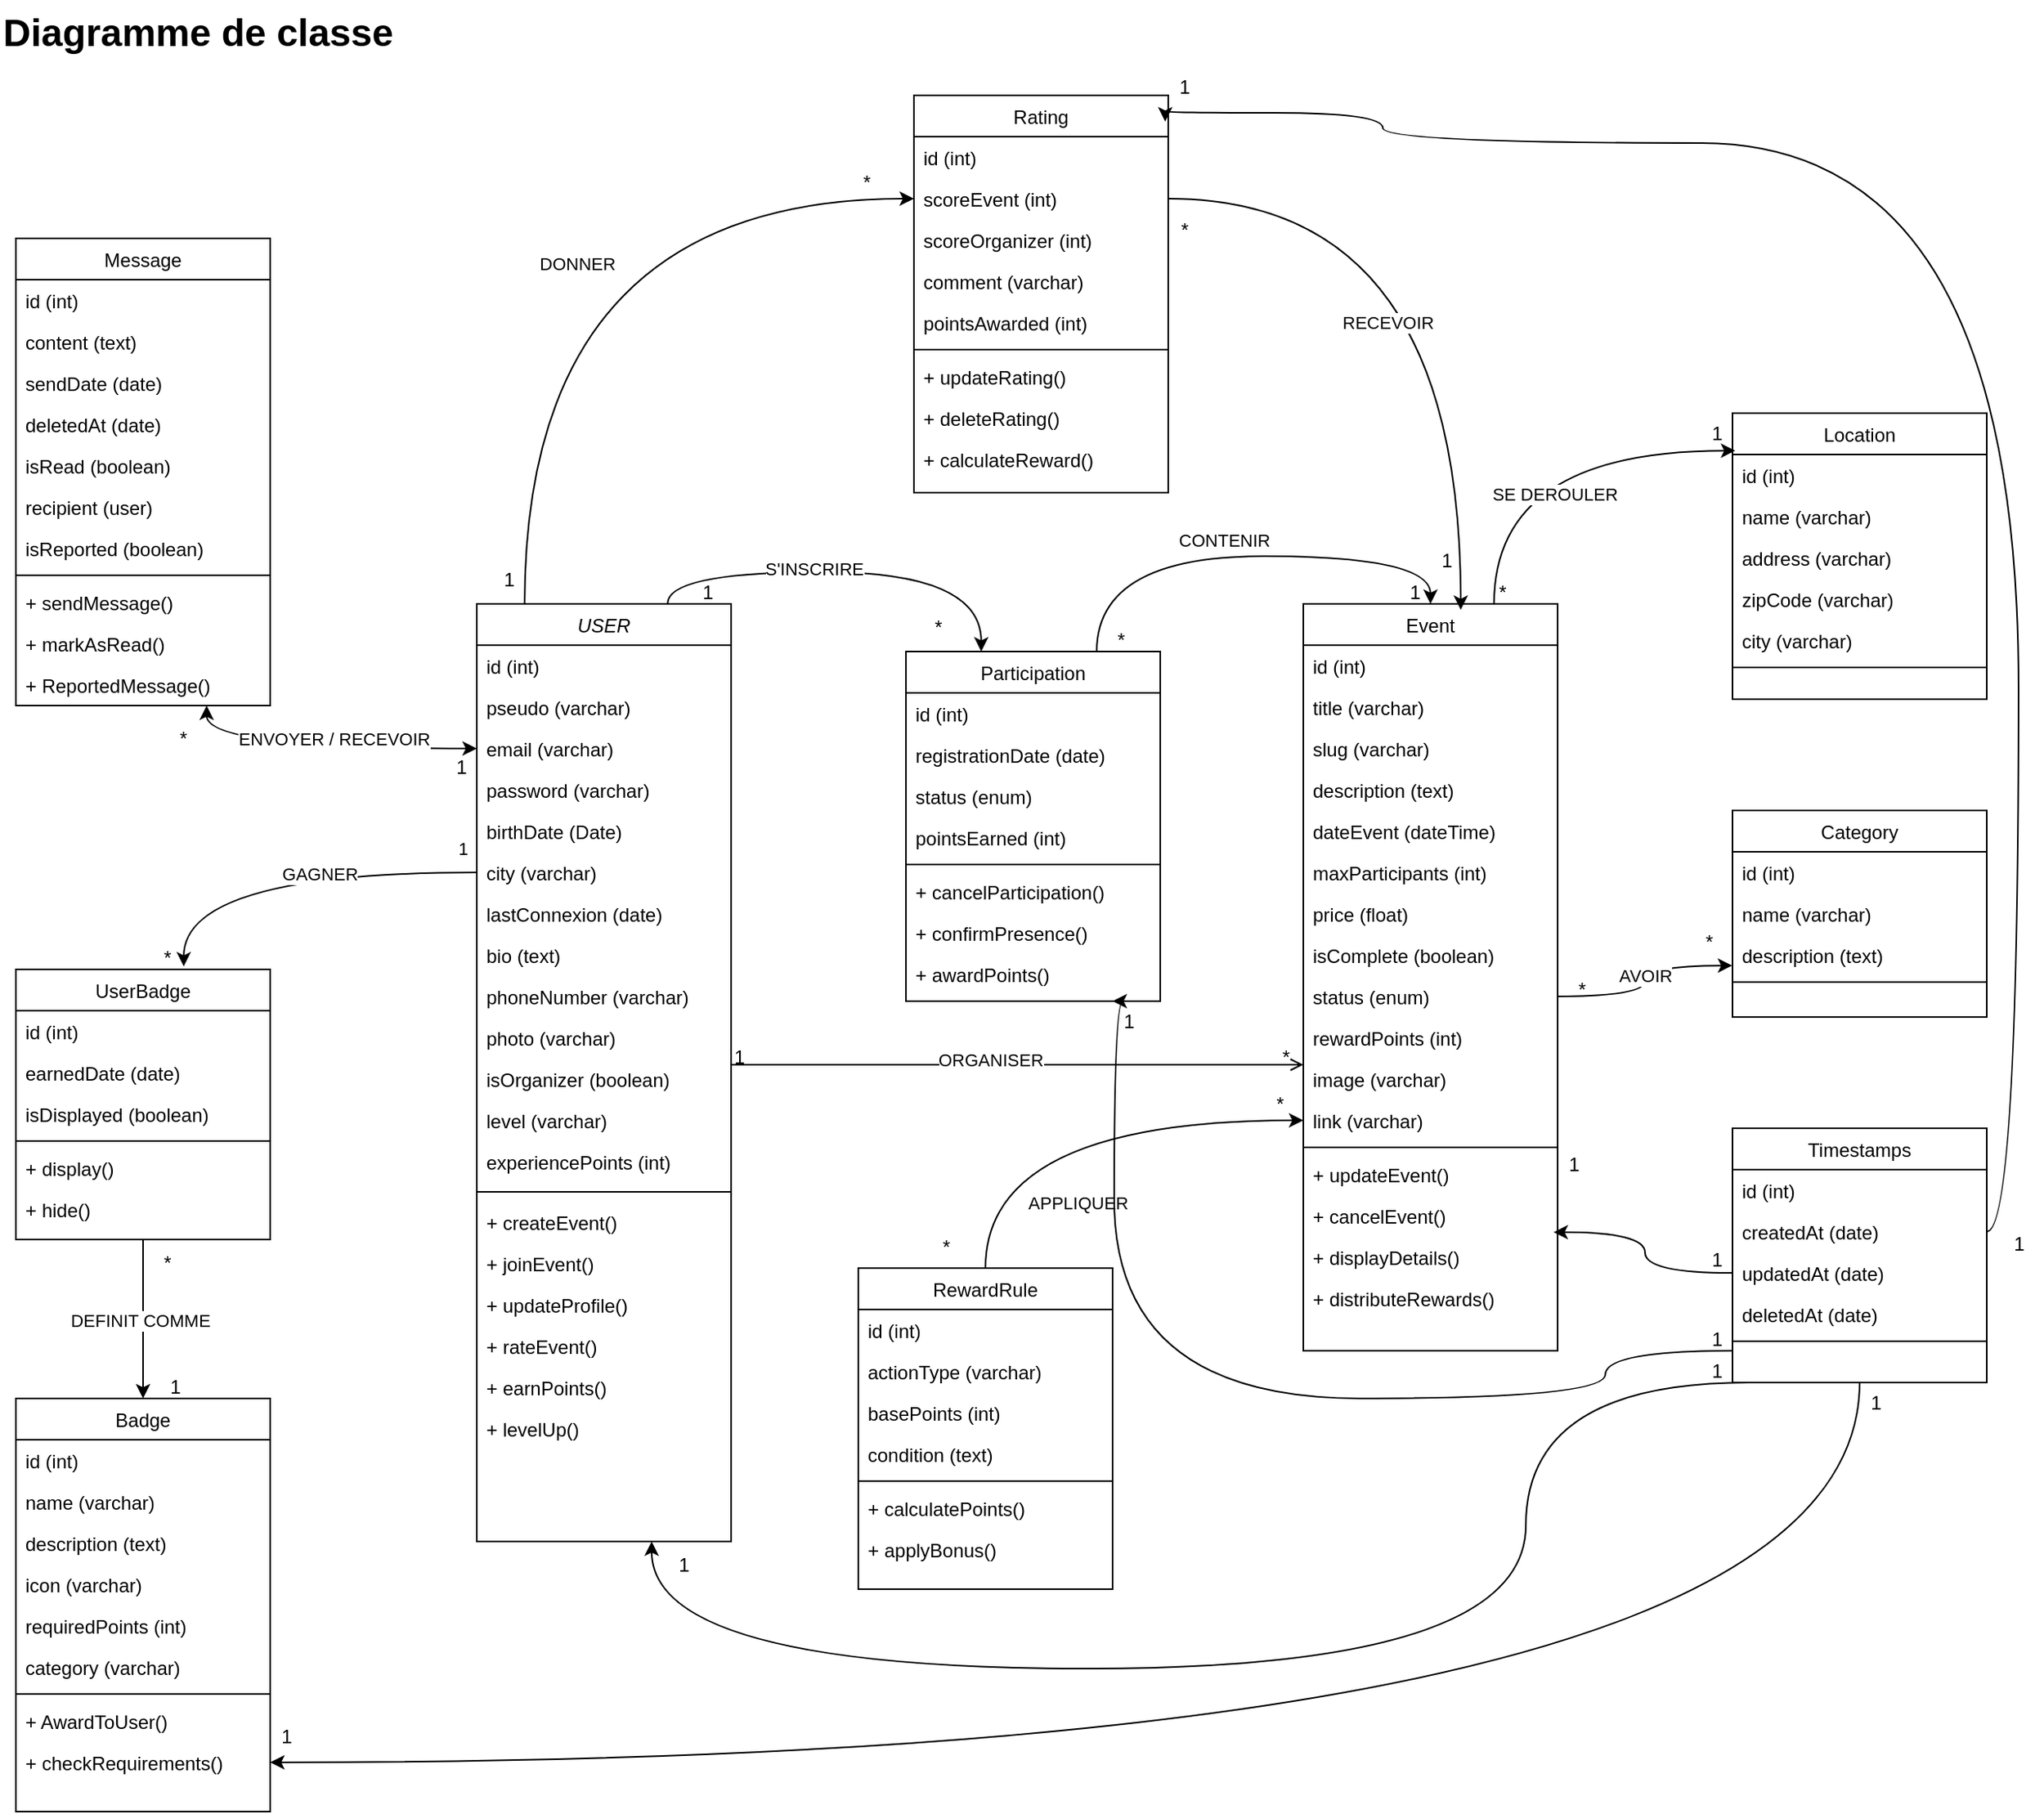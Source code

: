 <mxfile version="24.8.3" pages="9">
  <diagram id="C5RBs43oDa-KdzZeNtuy" name="d_classe">
    <mxGraphModel dx="1514" dy="1158" grid="1" gridSize="10" guides="1" tooltips="1" connect="1" arrows="1" fold="1" page="1" pageScale="1" pageWidth="827" pageHeight="1169" math="0" shadow="0">
      <root>
        <mxCell id="WIyWlLk6GJQsqaUBKTNV-0" />
        <mxCell id="WIyWlLk6GJQsqaUBKTNV-1" parent="WIyWlLk6GJQsqaUBKTNV-0" />
        <mxCell id="zkfFHV4jXpPFQw0GAbJ--0" value="USER" style="swimlane;fontStyle=2;align=center;verticalAlign=top;childLayout=stackLayout;horizontal=1;startSize=26;horizontalStack=0;resizeParent=1;resizeLast=0;collapsible=1;marginBottom=0;rounded=0;shadow=0;strokeWidth=1;" parent="WIyWlLk6GJQsqaUBKTNV-1" vertex="1">
          <mxGeometry x="330" y="400" width="160" height="590" as="geometry">
            <mxRectangle x="230" y="140" width="160" height="26" as="alternateBounds" />
          </mxGeometry>
        </mxCell>
        <mxCell id="zkfFHV4jXpPFQw0GAbJ--1" value="id (int)" style="text;align=left;verticalAlign=top;spacingLeft=4;spacingRight=4;overflow=hidden;rotatable=0;points=[[0,0.5],[1,0.5]];portConstraint=eastwest;" parent="zkfFHV4jXpPFQw0GAbJ--0" vertex="1">
          <mxGeometry y="26" width="160" height="26" as="geometry" />
        </mxCell>
        <mxCell id="zkfFHV4jXpPFQw0GAbJ--2" value="pseudo (varchar)" style="text;align=left;verticalAlign=top;spacingLeft=4;spacingRight=4;overflow=hidden;rotatable=0;points=[[0,0.5],[1,0.5]];portConstraint=eastwest;rounded=0;shadow=0;html=0;" parent="zkfFHV4jXpPFQw0GAbJ--0" vertex="1">
          <mxGeometry y="52" width="160" height="26" as="geometry" />
        </mxCell>
        <mxCell id="zkfFHV4jXpPFQw0GAbJ--5" value="email (varchar)" style="text;align=left;verticalAlign=top;spacingLeft=4;spacingRight=4;overflow=hidden;rotatable=0;points=[[0,0.5],[1,0.5]];portConstraint=eastwest;" parent="zkfFHV4jXpPFQw0GAbJ--0" vertex="1">
          <mxGeometry y="78" width="160" height="26" as="geometry" />
        </mxCell>
        <mxCell id="frQt0z7kCmQg0s9N4Y5u-1" value="password (varchar)" style="text;align=left;verticalAlign=top;spacingLeft=4;spacingRight=4;overflow=hidden;rotatable=0;points=[[0,0.5],[1,0.5]];portConstraint=eastwest;rounded=0;shadow=0;html=0;" parent="zkfFHV4jXpPFQw0GAbJ--0" vertex="1">
          <mxGeometry y="104" width="160" height="26" as="geometry" />
        </mxCell>
        <mxCell id="frQt0z7kCmQg0s9N4Y5u-3" value="birthDate (Date)" style="text;align=left;verticalAlign=top;spacingLeft=4;spacingRight=4;overflow=hidden;rotatable=0;points=[[0,0.5],[1,0.5]];portConstraint=eastwest;rounded=0;shadow=0;html=0;" parent="zkfFHV4jXpPFQw0GAbJ--0" vertex="1">
          <mxGeometry y="130" width="160" height="26" as="geometry" />
        </mxCell>
        <mxCell id="frQt0z7kCmQg0s9N4Y5u-2" value="city (varchar)" style="text;align=left;verticalAlign=top;spacingLeft=4;spacingRight=4;overflow=hidden;rotatable=0;points=[[0,0.5],[1,0.5]];portConstraint=eastwest;rounded=0;shadow=0;html=0;" parent="zkfFHV4jXpPFQw0GAbJ--0" vertex="1">
          <mxGeometry y="156" width="160" height="26" as="geometry" />
        </mxCell>
        <mxCell id="frQt0z7kCmQg0s9N4Y5u-52" value="lastConnexion (date)" style="text;align=left;verticalAlign=top;spacingLeft=4;spacingRight=4;overflow=hidden;rotatable=0;points=[[0,0.5],[1,0.5]];portConstraint=eastwest;rounded=0;shadow=0;html=0;" parent="zkfFHV4jXpPFQw0GAbJ--0" vertex="1">
          <mxGeometry y="182" width="160" height="26" as="geometry" />
        </mxCell>
        <mxCell id="frQt0z7kCmQg0s9N4Y5u-4" value="bio (text)" style="text;align=left;verticalAlign=top;spacingLeft=4;spacingRight=4;overflow=hidden;rotatable=0;points=[[0,0.5],[1,0.5]];portConstraint=eastwest;rounded=0;shadow=0;html=0;" parent="zkfFHV4jXpPFQw0GAbJ--0" vertex="1">
          <mxGeometry y="208" width="160" height="26" as="geometry" />
        </mxCell>
        <mxCell id="frQt0z7kCmQg0s9N4Y5u-26" value="phoneNumber (varchar)" style="text;align=left;verticalAlign=top;spacingLeft=4;spacingRight=4;overflow=hidden;rotatable=0;points=[[0,0.5],[1,0.5]];portConstraint=eastwest;rounded=0;shadow=0;html=0;" parent="zkfFHV4jXpPFQw0GAbJ--0" vertex="1">
          <mxGeometry y="234" width="160" height="26" as="geometry" />
        </mxCell>
        <mxCell id="frQt0z7kCmQg0s9N4Y5u-0" value="photo (varchar)" style="text;align=left;verticalAlign=top;spacingLeft=4;spacingRight=4;overflow=hidden;rotatable=0;points=[[0,0.5],[1,0.5]];portConstraint=eastwest;rounded=0;shadow=0;html=0;" parent="zkfFHV4jXpPFQw0GAbJ--0" vertex="1">
          <mxGeometry y="260" width="160" height="26" as="geometry" />
        </mxCell>
        <mxCell id="frQt0z7kCmQg0s9N4Y5u-57" value="isOrganizer (boolean)" style="text;align=left;verticalAlign=top;spacingLeft=4;spacingRight=4;overflow=hidden;rotatable=0;points=[[0,0.5],[1,0.5]];portConstraint=eastwest;rounded=0;shadow=0;html=0;" parent="zkfFHV4jXpPFQw0GAbJ--0" vertex="1">
          <mxGeometry y="286" width="160" height="26" as="geometry" />
        </mxCell>
        <mxCell id="frQt0z7kCmQg0s9N4Y5u-60" value="level (varchar)" style="text;align=left;verticalAlign=top;spacingLeft=4;spacingRight=4;overflow=hidden;rotatable=0;points=[[0,0.5],[1,0.5]];portConstraint=eastwest;rounded=0;shadow=0;html=0;" parent="zkfFHV4jXpPFQw0GAbJ--0" vertex="1">
          <mxGeometry y="312" width="160" height="26" as="geometry" />
        </mxCell>
        <mxCell id="frQt0z7kCmQg0s9N4Y5u-58" value="experiencePoints (int)" style="text;align=left;verticalAlign=top;spacingLeft=4;spacingRight=4;overflow=hidden;rotatable=0;points=[[0,0.5],[1,0.5]];portConstraint=eastwest;rounded=0;shadow=0;html=0;" parent="zkfFHV4jXpPFQw0GAbJ--0" vertex="1">
          <mxGeometry y="338" width="160" height="26" as="geometry" />
        </mxCell>
        <mxCell id="zkfFHV4jXpPFQw0GAbJ--4" value="" style="line;html=1;strokeWidth=1;align=left;verticalAlign=middle;spacingTop=-1;spacingLeft=3;spacingRight=3;rotatable=0;labelPosition=right;points=[];portConstraint=eastwest;" parent="zkfFHV4jXpPFQw0GAbJ--0" vertex="1">
          <mxGeometry y="364" width="160" height="12" as="geometry" />
        </mxCell>
        <mxCell id="MODbRCz95pv3E6-cgC-6-31" value="+ createEvent()" style="text;align=left;verticalAlign=top;spacingLeft=4;spacingRight=4;overflow=hidden;rotatable=0;points=[[0,0.5],[1,0.5]];portConstraint=eastwest;" parent="zkfFHV4jXpPFQw0GAbJ--0" vertex="1">
          <mxGeometry y="376" width="160" height="26" as="geometry" />
        </mxCell>
        <mxCell id="MODbRCz95pv3E6-cgC-6-32" value="+ joinEvent()" style="text;align=left;verticalAlign=top;spacingLeft=4;spacingRight=4;overflow=hidden;rotatable=0;points=[[0,0.5],[1,0.5]];portConstraint=eastwest;" parent="zkfFHV4jXpPFQw0GAbJ--0" vertex="1">
          <mxGeometry y="402" width="160" height="26" as="geometry" />
        </mxCell>
        <mxCell id="MODbRCz95pv3E6-cgC-6-33" value="+ updateProfile()" style="text;align=left;verticalAlign=top;spacingLeft=4;spacingRight=4;overflow=hidden;rotatable=0;points=[[0,0.5],[1,0.5]];portConstraint=eastwest;" parent="zkfFHV4jXpPFQw0GAbJ--0" vertex="1">
          <mxGeometry y="428" width="160" height="26" as="geometry" />
        </mxCell>
        <mxCell id="MODbRCz95pv3E6-cgC-6-34" value="+ rateEvent()" style="text;align=left;verticalAlign=top;spacingLeft=4;spacingRight=4;overflow=hidden;rotatable=0;points=[[0,0.5],[1,0.5]];portConstraint=eastwest;" parent="zkfFHV4jXpPFQw0GAbJ--0" vertex="1">
          <mxGeometry y="454" width="160" height="26" as="geometry" />
        </mxCell>
        <mxCell id="MODbRCz95pv3E6-cgC-6-35" value="+ earnPoints()" style="text;align=left;verticalAlign=top;spacingLeft=4;spacingRight=4;overflow=hidden;rotatable=0;points=[[0,0.5],[1,0.5]];portConstraint=eastwest;" parent="zkfFHV4jXpPFQw0GAbJ--0" vertex="1">
          <mxGeometry y="480" width="160" height="26" as="geometry" />
        </mxCell>
        <mxCell id="MODbRCz95pv3E6-cgC-6-36" value="+ levelUp()" style="text;align=left;verticalAlign=top;spacingLeft=4;spacingRight=4;overflow=hidden;rotatable=0;points=[[0,0.5],[1,0.5]];portConstraint=eastwest;" parent="zkfFHV4jXpPFQw0GAbJ--0" vertex="1">
          <mxGeometry y="506" width="160" height="26" as="geometry" />
        </mxCell>
        <mxCell id="mFLtXefzZM77wNrUsiu5-21" style="edgeStyle=orthogonalEdgeStyle;rounded=0;orthogonalLoop=1;jettySize=auto;html=1;exitX=1;exitY=0.5;exitDx=0;exitDy=0;entryX=-0.001;entryY=0.754;entryDx=0;entryDy=0;entryPerimeter=0;curved=1;" parent="WIyWlLk6GJQsqaUBKTNV-1" source="zkfFHV4jXpPFQw0GAbJ--22" target="frQt0z7kCmQg0s9N4Y5u-21" edge="1">
          <mxGeometry relative="1" as="geometry">
            <mxPoint x="1130" y="800" as="targetPoint" />
          </mxGeometry>
        </mxCell>
        <mxCell id="mFLtXefzZM77wNrUsiu5-22" value="AVOIR" style="edgeLabel;html=1;align=center;verticalAlign=middle;resizable=0;points=[];" parent="mFLtXefzZM77wNrUsiu5-21" vertex="1" connectable="0">
          <mxGeometry x="0.056" relative="1" as="geometry">
            <mxPoint as="offset" />
          </mxGeometry>
        </mxCell>
        <mxCell id="zkfFHV4jXpPFQw0GAbJ--17" value="Event" style="swimlane;fontStyle=0;align=center;verticalAlign=top;childLayout=stackLayout;horizontal=1;startSize=26;horizontalStack=0;resizeParent=1;resizeLast=0;collapsible=1;marginBottom=0;rounded=0;shadow=0;strokeWidth=1;" parent="WIyWlLk6GJQsqaUBKTNV-1" vertex="1">
          <mxGeometry x="850" y="400" width="160" height="470" as="geometry">
            <mxRectangle x="550" y="140" width="160" height="26" as="alternateBounds" />
          </mxGeometry>
        </mxCell>
        <mxCell id="zkfFHV4jXpPFQw0GAbJ--18" value="id (int)" style="text;align=left;verticalAlign=top;spacingLeft=4;spacingRight=4;overflow=hidden;rotatable=0;points=[[0,0.5],[1,0.5]];portConstraint=eastwest;" parent="zkfFHV4jXpPFQw0GAbJ--17" vertex="1">
          <mxGeometry y="26" width="160" height="26" as="geometry" />
        </mxCell>
        <mxCell id="zkfFHV4jXpPFQw0GAbJ--19" value="title (varchar)" style="text;align=left;verticalAlign=top;spacingLeft=4;spacingRight=4;overflow=hidden;rotatable=0;points=[[0,0.5],[1,0.5]];portConstraint=eastwest;rounded=0;shadow=0;html=0;" parent="zkfFHV4jXpPFQw0GAbJ--17" vertex="1">
          <mxGeometry y="52" width="160" height="26" as="geometry" />
        </mxCell>
        <mxCell id="QUPOYoCM96fFXyfEgA7O-0" value="slug (varchar)" style="text;align=left;verticalAlign=top;spacingLeft=4;spacingRight=4;overflow=hidden;rotatable=0;points=[[0,0.5],[1,0.5]];portConstraint=eastwest;rounded=0;shadow=0;html=0;" vertex="1" parent="zkfFHV4jXpPFQw0GAbJ--17">
          <mxGeometry y="78" width="160" height="26" as="geometry" />
        </mxCell>
        <mxCell id="frQt0z7kCmQg0s9N4Y5u-5" value="description (text)" style="text;align=left;verticalAlign=top;spacingLeft=4;spacingRight=4;overflow=hidden;rotatable=0;points=[[0,0.5],[1,0.5]];portConstraint=eastwest;rounded=0;shadow=0;html=0;" parent="zkfFHV4jXpPFQw0GAbJ--17" vertex="1">
          <mxGeometry y="104" width="160" height="26" as="geometry" />
        </mxCell>
        <mxCell id="frQt0z7kCmQg0s9N4Y5u-6" value="dateEvent (dateTime)" style="text;align=left;verticalAlign=top;spacingLeft=4;spacingRight=4;overflow=hidden;rotatable=0;points=[[0,0.5],[1,0.5]];portConstraint=eastwest;rounded=0;shadow=0;html=0;" parent="zkfFHV4jXpPFQw0GAbJ--17" vertex="1">
          <mxGeometry y="130" width="160" height="26" as="geometry" />
        </mxCell>
        <mxCell id="frQt0z7kCmQg0s9N4Y5u-8" value="maxParticipants (int)" style="text;align=left;verticalAlign=top;spacingLeft=4;spacingRight=4;overflow=hidden;rotatable=0;points=[[0,0.5],[1,0.5]];portConstraint=eastwest;rounded=0;shadow=0;html=0;" parent="zkfFHV4jXpPFQw0GAbJ--17" vertex="1">
          <mxGeometry y="156" width="160" height="26" as="geometry" />
        </mxCell>
        <mxCell id="zkfFHV4jXpPFQw0GAbJ--21" value="price (float)" style="text;align=left;verticalAlign=top;spacingLeft=4;spacingRight=4;overflow=hidden;rotatable=0;points=[[0,0.5],[1,0.5]];portConstraint=eastwest;rounded=0;shadow=0;html=0;" parent="zkfFHV4jXpPFQw0GAbJ--17" vertex="1">
          <mxGeometry y="182" width="160" height="26" as="geometry" />
        </mxCell>
        <mxCell id="frQt0z7kCmQg0s9N4Y5u-25" value="isComplete (boolean)" style="text;align=left;verticalAlign=top;spacingLeft=4;spacingRight=4;overflow=hidden;rotatable=0;points=[[0,0.5],[1,0.5]];portConstraint=eastwest;rounded=0;shadow=0;html=0;" parent="zkfFHV4jXpPFQw0GAbJ--17" vertex="1">
          <mxGeometry y="208" width="160" height="26" as="geometry" />
        </mxCell>
        <mxCell id="zkfFHV4jXpPFQw0GAbJ--22" value="status (enum)" style="text;align=left;verticalAlign=top;spacingLeft=4;spacingRight=4;overflow=hidden;rotatable=0;points=[[0,0.5],[1,0.5]];portConstraint=eastwest;rounded=0;shadow=0;html=0;" parent="zkfFHV4jXpPFQw0GAbJ--17" vertex="1">
          <mxGeometry y="234" width="160" height="26" as="geometry" />
        </mxCell>
        <mxCell id="frQt0z7kCmQg0s9N4Y5u-61" value="rewardPoints (int)" style="text;align=left;verticalAlign=top;spacingLeft=4;spacingRight=4;overflow=hidden;rotatable=0;points=[[0,0.5],[1,0.5]];portConstraint=eastwest;rounded=0;shadow=0;html=0;" parent="zkfFHV4jXpPFQw0GAbJ--17" vertex="1">
          <mxGeometry y="260" width="160" height="26" as="geometry" />
        </mxCell>
        <mxCell id="MODbRCz95pv3E6-cgC-6-23" value="image (varchar)" style="text;align=left;verticalAlign=top;spacingLeft=4;spacingRight=4;overflow=hidden;rotatable=0;points=[[0,0.5],[1,0.5]];portConstraint=eastwest;rounded=0;shadow=0;html=0;" parent="zkfFHV4jXpPFQw0GAbJ--17" vertex="1">
          <mxGeometry y="286" width="160" height="26" as="geometry" />
        </mxCell>
        <mxCell id="MODbRCz95pv3E6-cgC-6-22" value="link (varchar)" style="text;align=left;verticalAlign=top;spacingLeft=4;spacingRight=4;overflow=hidden;rotatable=0;points=[[0,0.5],[1,0.5]];portConstraint=eastwest;rounded=0;shadow=0;html=0;" parent="zkfFHV4jXpPFQw0GAbJ--17" vertex="1">
          <mxGeometry y="312" width="160" height="26" as="geometry" />
        </mxCell>
        <mxCell id="zkfFHV4jXpPFQw0GAbJ--23" value="" style="line;html=1;strokeWidth=1;align=left;verticalAlign=middle;spacingTop=-1;spacingLeft=3;spacingRight=3;rotatable=0;labelPosition=right;points=[];portConstraint=eastwest;" parent="zkfFHV4jXpPFQw0GAbJ--17" vertex="1">
          <mxGeometry y="338" width="160" height="8" as="geometry" />
        </mxCell>
        <mxCell id="MODbRCz95pv3E6-cgC-6-45" value="+ updateEvent()" style="text;align=left;verticalAlign=top;spacingLeft=4;spacingRight=4;overflow=hidden;rotatable=0;points=[[0,0.5],[1,0.5]];portConstraint=eastwest;" parent="zkfFHV4jXpPFQw0GAbJ--17" vertex="1">
          <mxGeometry y="346" width="160" height="26" as="geometry" />
        </mxCell>
        <mxCell id="MODbRCz95pv3E6-cgC-6-46" value="+ cancelEvent()" style="text;align=left;verticalAlign=top;spacingLeft=4;spacingRight=4;overflow=hidden;rotatable=0;points=[[0,0.5],[1,0.5]];portConstraint=eastwest;" parent="zkfFHV4jXpPFQw0GAbJ--17" vertex="1">
          <mxGeometry y="372" width="160" height="26" as="geometry" />
        </mxCell>
        <mxCell id="MODbRCz95pv3E6-cgC-6-47" value="+ displayDetails()" style="text;align=left;verticalAlign=top;spacingLeft=4;spacingRight=4;overflow=hidden;rotatable=0;points=[[0,0.5],[1,0.5]];portConstraint=eastwest;" parent="zkfFHV4jXpPFQw0GAbJ--17" vertex="1">
          <mxGeometry y="398" width="160" height="26" as="geometry" />
        </mxCell>
        <mxCell id="MODbRCz95pv3E6-cgC-6-48" value="+ distributeRewards()" style="text;align=left;verticalAlign=top;spacingLeft=4;spacingRight=4;overflow=hidden;rotatable=0;points=[[0,0.5],[1,0.5]];portConstraint=eastwest;" parent="zkfFHV4jXpPFQw0GAbJ--17" vertex="1">
          <mxGeometry y="424" width="160" height="26" as="geometry" />
        </mxCell>
        <mxCell id="zkfFHV4jXpPFQw0GAbJ--26" value="" style="endArrow=open;shadow=0;strokeWidth=1;rounded=0;curved=0;endFill=1;edgeStyle=elbowEdgeStyle;elbow=vertical;" parent="WIyWlLk6GJQsqaUBKTNV-1" source="zkfFHV4jXpPFQw0GAbJ--0" target="zkfFHV4jXpPFQw0GAbJ--17" edge="1">
          <mxGeometry x="0.5" y="41" relative="1" as="geometry">
            <mxPoint x="650" y="582" as="sourcePoint" />
            <mxPoint x="810" y="582" as="targetPoint" />
            <mxPoint x="-40" y="32" as="offset" />
            <Array as="points">
              <mxPoint x="810" y="690" />
            </Array>
          </mxGeometry>
        </mxCell>
        <mxCell id="zkfFHV4jXpPFQw0GAbJ--27" value="1" style="resizable=0;align=left;verticalAlign=bottom;labelBackgroundColor=none;fontSize=12;" parent="zkfFHV4jXpPFQw0GAbJ--26" connectable="0" vertex="1">
          <mxGeometry x="-1" relative="1" as="geometry">
            <mxPoint y="4" as="offset" />
          </mxGeometry>
        </mxCell>
        <mxCell id="zkfFHV4jXpPFQw0GAbJ--28" value="*" style="resizable=0;align=right;verticalAlign=bottom;labelBackgroundColor=none;fontSize=12;" parent="zkfFHV4jXpPFQw0GAbJ--26" connectable="0" vertex="1">
          <mxGeometry x="1" relative="1" as="geometry">
            <mxPoint x="-7" y="4" as="offset" />
          </mxGeometry>
        </mxCell>
        <mxCell id="mFLtXefzZM77wNrUsiu5-12" value="ORGANISER" style="edgeLabel;html=1;align=center;verticalAlign=middle;resizable=0;points=[];" parent="zkfFHV4jXpPFQw0GAbJ--26" vertex="1" connectable="0">
          <mxGeometry x="-0.094" y="3" relative="1" as="geometry">
            <mxPoint as="offset" />
          </mxGeometry>
        </mxCell>
        <mxCell id="frQt0z7kCmQg0s9N4Y5u-9" value="Location" style="swimlane;fontStyle=0;align=center;verticalAlign=top;childLayout=stackLayout;horizontal=1;startSize=26;horizontalStack=0;resizeParent=1;resizeLast=0;collapsible=1;marginBottom=0;rounded=0;shadow=0;strokeWidth=1;" parent="WIyWlLk6GJQsqaUBKTNV-1" vertex="1">
          <mxGeometry x="1120" y="280" width="160" height="180" as="geometry">
            <mxRectangle x="340" y="380" width="170" height="26" as="alternateBounds" />
          </mxGeometry>
        </mxCell>
        <mxCell id="frQt0z7kCmQg0s9N4Y5u-10" value="id (int)" style="text;align=left;verticalAlign=top;spacingLeft=4;spacingRight=4;overflow=hidden;rotatable=0;points=[[0,0.5],[1,0.5]];portConstraint=eastwest;" parent="frQt0z7kCmQg0s9N4Y5u-9" vertex="1">
          <mxGeometry y="26" width="160" height="26" as="geometry" />
        </mxCell>
        <mxCell id="frQt0z7kCmQg0s9N4Y5u-17" value="name (varchar)" style="text;align=left;verticalAlign=top;spacingLeft=4;spacingRight=4;overflow=hidden;rotatable=0;points=[[0,0.5],[1,0.5]];portConstraint=eastwest;" parent="frQt0z7kCmQg0s9N4Y5u-9" vertex="1">
          <mxGeometry y="52" width="160" height="26" as="geometry" />
        </mxCell>
        <mxCell id="frQt0z7kCmQg0s9N4Y5u-18" value="address (varchar)" style="text;align=left;verticalAlign=top;spacingLeft=4;spacingRight=4;overflow=hidden;rotatable=0;points=[[0,0.5],[1,0.5]];portConstraint=eastwest;" parent="frQt0z7kCmQg0s9N4Y5u-9" vertex="1">
          <mxGeometry y="78" width="160" height="26" as="geometry" />
        </mxCell>
        <mxCell id="frQt0z7kCmQg0s9N4Y5u-16" value="zipCode (varchar)" style="text;align=left;verticalAlign=top;spacingLeft=4;spacingRight=4;overflow=hidden;rotatable=0;points=[[0,0.5],[1,0.5]];portConstraint=eastwest;" parent="frQt0z7kCmQg0s9N4Y5u-9" vertex="1">
          <mxGeometry y="104" width="160" height="26" as="geometry" />
        </mxCell>
        <mxCell id="frQt0z7kCmQg0s9N4Y5u-15" value="city (varchar)" style="text;align=left;verticalAlign=top;spacingLeft=4;spacingRight=4;overflow=hidden;rotatable=0;points=[[0,0.5],[1,0.5]];portConstraint=eastwest;" parent="frQt0z7kCmQg0s9N4Y5u-9" vertex="1">
          <mxGeometry y="130" width="160" height="26" as="geometry" />
        </mxCell>
        <mxCell id="frQt0z7kCmQg0s9N4Y5u-11" value="" style="line;html=1;strokeWidth=1;align=left;verticalAlign=middle;spacingTop=-1;spacingLeft=3;spacingRight=3;rotatable=0;labelPosition=right;points=[];portConstraint=eastwest;" parent="frQt0z7kCmQg0s9N4Y5u-9" vertex="1">
          <mxGeometry y="156" width="160" height="8" as="geometry" />
        </mxCell>
        <mxCell id="frQt0z7kCmQg0s9N4Y5u-20" value="Category" style="swimlane;fontStyle=0;align=center;verticalAlign=top;childLayout=stackLayout;horizontal=1;startSize=26;horizontalStack=0;resizeParent=1;resizeLast=0;collapsible=1;marginBottom=0;rounded=0;shadow=0;strokeWidth=1;" parent="WIyWlLk6GJQsqaUBKTNV-1" vertex="1">
          <mxGeometry x="1120" y="530" width="160" height="130" as="geometry">
            <mxRectangle x="340" y="380" width="170" height="26" as="alternateBounds" />
          </mxGeometry>
        </mxCell>
        <mxCell id="frQt0z7kCmQg0s9N4Y5u-23" value="id (int)" style="text;align=left;verticalAlign=top;spacingLeft=4;spacingRight=4;overflow=hidden;rotatable=0;points=[[0,0.5],[1,0.5]];portConstraint=eastwest;" parent="frQt0z7kCmQg0s9N4Y5u-20" vertex="1">
          <mxGeometry y="26" width="160" height="26" as="geometry" />
        </mxCell>
        <mxCell id="frQt0z7kCmQg0s9N4Y5u-24" value="name (varchar)" style="text;align=left;verticalAlign=top;spacingLeft=4;spacingRight=4;overflow=hidden;rotatable=0;points=[[0,0.5],[1,0.5]];portConstraint=eastwest;" parent="frQt0z7kCmQg0s9N4Y5u-20" vertex="1">
          <mxGeometry y="52" width="160" height="26" as="geometry" />
        </mxCell>
        <mxCell id="frQt0z7kCmQg0s9N4Y5u-21" value="description (text)" style="text;align=left;verticalAlign=top;spacingLeft=4;spacingRight=4;overflow=hidden;rotatable=0;points=[[0,0.5],[1,0.5]];portConstraint=eastwest;" parent="frQt0z7kCmQg0s9N4Y5u-20" vertex="1">
          <mxGeometry y="78" width="160" height="26" as="geometry" />
        </mxCell>
        <mxCell id="frQt0z7kCmQg0s9N4Y5u-22" value="" style="line;html=1;strokeWidth=1;align=left;verticalAlign=middle;spacingTop=-1;spacingLeft=3;spacingRight=3;rotatable=0;labelPosition=right;points=[];portConstraint=eastwest;" parent="frQt0z7kCmQg0s9N4Y5u-20" vertex="1">
          <mxGeometry y="104" width="160" height="8" as="geometry" />
        </mxCell>
        <mxCell id="frQt0z7kCmQg0s9N4Y5u-27" value="Rating" style="swimlane;fontStyle=0;align=center;verticalAlign=top;childLayout=stackLayout;horizontal=1;startSize=26;horizontalStack=0;resizeParent=1;resizeLast=0;collapsible=1;marginBottom=0;rounded=0;shadow=0;strokeWidth=1;" parent="WIyWlLk6GJQsqaUBKTNV-1" vertex="1">
          <mxGeometry x="605" y="80" width="160" height="250" as="geometry">
            <mxRectangle x="340" y="380" width="170" height="26" as="alternateBounds" />
          </mxGeometry>
        </mxCell>
        <mxCell id="frQt0z7kCmQg0s9N4Y5u-28" value="id (int)" style="text;align=left;verticalAlign=top;spacingLeft=4;spacingRight=4;overflow=hidden;rotatable=0;points=[[0,0.5],[1,0.5]];portConstraint=eastwest;" parent="frQt0z7kCmQg0s9N4Y5u-27" vertex="1">
          <mxGeometry y="26" width="160" height="26" as="geometry" />
        </mxCell>
        <mxCell id="frQt0z7kCmQg0s9N4Y5u-31" value="scoreEvent (int)" style="text;align=left;verticalAlign=top;spacingLeft=4;spacingRight=4;overflow=hidden;rotatable=0;points=[[0,0.5],[1,0.5]];portConstraint=eastwest;" parent="frQt0z7kCmQg0s9N4Y5u-27" vertex="1">
          <mxGeometry y="52" width="160" height="26" as="geometry" />
        </mxCell>
        <mxCell id="frQt0z7kCmQg0s9N4Y5u-56" value="scoreOrganizer (int)" style="text;align=left;verticalAlign=top;spacingLeft=4;spacingRight=4;overflow=hidden;rotatable=0;points=[[0,0.5],[1,0.5]];portConstraint=eastwest;" parent="frQt0z7kCmQg0s9N4Y5u-27" vertex="1">
          <mxGeometry y="78" width="160" height="26" as="geometry" />
        </mxCell>
        <mxCell id="frQt0z7kCmQg0s9N4Y5u-33" value="comment (varchar)" style="text;align=left;verticalAlign=top;spacingLeft=4;spacingRight=4;overflow=hidden;rotatable=0;points=[[0,0.5],[1,0.5]];portConstraint=eastwest;" parent="frQt0z7kCmQg0s9N4Y5u-27" vertex="1">
          <mxGeometry y="104" width="160" height="26" as="geometry" />
        </mxCell>
        <mxCell id="frQt0z7kCmQg0s9N4Y5u-63" value="pointsAwarded (int)" style="text;align=left;verticalAlign=top;spacingLeft=4;spacingRight=4;overflow=hidden;rotatable=0;points=[[0,0.5],[1,0.5]];portConstraint=eastwest;" parent="frQt0z7kCmQg0s9N4Y5u-27" vertex="1">
          <mxGeometry y="130" width="160" height="26" as="geometry" />
        </mxCell>
        <mxCell id="frQt0z7kCmQg0s9N4Y5u-29" value="" style="line;html=1;strokeWidth=1;align=left;verticalAlign=middle;spacingTop=-1;spacingLeft=3;spacingRight=3;rotatable=0;labelPosition=right;points=[];portConstraint=eastwest;" parent="frQt0z7kCmQg0s9N4Y5u-27" vertex="1">
          <mxGeometry y="156" width="160" height="8" as="geometry" />
        </mxCell>
        <mxCell id="MODbRCz95pv3E6-cgC-6-40" value="+ updateRating()" style="text;align=left;verticalAlign=top;spacingLeft=4;spacingRight=4;overflow=hidden;rotatable=0;points=[[0,0.5],[1,0.5]];portConstraint=eastwest;" parent="frQt0z7kCmQg0s9N4Y5u-27" vertex="1">
          <mxGeometry y="164" width="160" height="26" as="geometry" />
        </mxCell>
        <mxCell id="MODbRCz95pv3E6-cgC-6-41" value="+ deleteRating()" style="text;align=left;verticalAlign=top;spacingLeft=4;spacingRight=4;overflow=hidden;rotatable=0;points=[[0,0.5],[1,0.5]];portConstraint=eastwest;" parent="frQt0z7kCmQg0s9N4Y5u-27" vertex="1">
          <mxGeometry y="190" width="160" height="26" as="geometry" />
        </mxCell>
        <mxCell id="MODbRCz95pv3E6-cgC-6-42" value="+ calculateReward()" style="text;align=left;verticalAlign=top;spacingLeft=4;spacingRight=4;overflow=hidden;rotatable=0;points=[[0,0.5],[1,0.5]];portConstraint=eastwest;" parent="frQt0z7kCmQg0s9N4Y5u-27" vertex="1">
          <mxGeometry y="216" width="160" height="26" as="geometry" />
        </mxCell>
        <mxCell id="frQt0z7kCmQg0s9N4Y5u-35" value="Message" style="swimlane;fontStyle=0;align=center;verticalAlign=top;childLayout=stackLayout;horizontal=1;startSize=26;horizontalStack=0;resizeParent=1;resizeLast=0;collapsible=1;marginBottom=0;rounded=0;shadow=0;strokeWidth=1;" parent="WIyWlLk6GJQsqaUBKTNV-1" vertex="1">
          <mxGeometry x="40" y="170" width="160" height="294" as="geometry">
            <mxRectangle x="340" y="380" width="170" height="26" as="alternateBounds" />
          </mxGeometry>
        </mxCell>
        <mxCell id="frQt0z7kCmQg0s9N4Y5u-36" value="id (int)" style="text;align=left;verticalAlign=top;spacingLeft=4;spacingRight=4;overflow=hidden;rotatable=0;points=[[0,0.5],[1,0.5]];portConstraint=eastwest;" parent="frQt0z7kCmQg0s9N4Y5u-35" vertex="1">
          <mxGeometry y="26" width="160" height="26" as="geometry" />
        </mxCell>
        <mxCell id="frQt0z7kCmQg0s9N4Y5u-39" value="content (text)" style="text;align=left;verticalAlign=top;spacingLeft=4;spacingRight=4;overflow=hidden;rotatable=0;points=[[0,0.5],[1,0.5]];portConstraint=eastwest;" parent="frQt0z7kCmQg0s9N4Y5u-35" vertex="1">
          <mxGeometry y="52" width="160" height="26" as="geometry" />
        </mxCell>
        <mxCell id="frQt0z7kCmQg0s9N4Y5u-38" value="sendDate (date)" style="text;align=left;verticalAlign=top;spacingLeft=4;spacingRight=4;overflow=hidden;rotatable=0;points=[[0,0.5],[1,0.5]];portConstraint=eastwest;" parent="frQt0z7kCmQg0s9N4Y5u-35" vertex="1">
          <mxGeometry y="78" width="160" height="26" as="geometry" />
        </mxCell>
        <mxCell id="LNTg3ysr9sVuEGkindmi-15" value="deletedAt (date)" style="text;align=left;verticalAlign=top;spacingLeft=4;spacingRight=4;overflow=hidden;rotatable=0;points=[[0,0.5],[1,0.5]];portConstraint=eastwest;" parent="frQt0z7kCmQg0s9N4Y5u-35" vertex="1">
          <mxGeometry y="104" width="160" height="26" as="geometry" />
        </mxCell>
        <mxCell id="frQt0z7kCmQg0s9N4Y5u-41" value="isRead (boolean)" style="text;align=left;verticalAlign=top;spacingLeft=4;spacingRight=4;overflow=hidden;rotatable=0;points=[[0,0.5],[1,0.5]];portConstraint=eastwest;" parent="frQt0z7kCmQg0s9N4Y5u-35" vertex="1">
          <mxGeometry y="130" width="160" height="26" as="geometry" />
        </mxCell>
        <mxCell id="frQt0z7kCmQg0s9N4Y5u-40" value="recipient (user)" style="text;align=left;verticalAlign=top;spacingLeft=4;spacingRight=4;overflow=hidden;rotatable=0;points=[[0,0.5],[1,0.5]];portConstraint=eastwest;" parent="frQt0z7kCmQg0s9N4Y5u-35" vertex="1">
          <mxGeometry y="156" width="160" height="26" as="geometry" />
        </mxCell>
        <mxCell id="frQt0z7kCmQg0s9N4Y5u-51" value="isReported (boolean)" style="text;align=left;verticalAlign=top;spacingLeft=4;spacingRight=4;overflow=hidden;rotatable=0;points=[[0,0.5],[1,0.5]];portConstraint=eastwest;" parent="frQt0z7kCmQg0s9N4Y5u-35" vertex="1">
          <mxGeometry y="182" width="160" height="26" as="geometry" />
        </mxCell>
        <mxCell id="frQt0z7kCmQg0s9N4Y5u-37" value="" style="line;html=1;strokeWidth=1;align=left;verticalAlign=middle;spacingTop=-1;spacingLeft=3;spacingRight=3;rotatable=0;labelPosition=right;points=[];portConstraint=eastwest;" parent="frQt0z7kCmQg0s9N4Y5u-35" vertex="1">
          <mxGeometry y="208" width="160" height="8" as="geometry" />
        </mxCell>
        <mxCell id="MODbRCz95pv3E6-cgC-6-24" value="+ sendMessage()" style="text;align=left;verticalAlign=top;spacingLeft=4;spacingRight=4;overflow=hidden;rotatable=0;points=[[0,0.5],[1,0.5]];portConstraint=eastwest;" parent="frQt0z7kCmQg0s9N4Y5u-35" vertex="1">
          <mxGeometry y="216" width="160" height="26" as="geometry" />
        </mxCell>
        <mxCell id="MODbRCz95pv3E6-cgC-6-25" value="+ markAsRead()" style="text;align=left;verticalAlign=top;spacingLeft=4;spacingRight=4;overflow=hidden;rotatable=0;points=[[0,0.5],[1,0.5]];portConstraint=eastwest;" parent="frQt0z7kCmQg0s9N4Y5u-35" vertex="1">
          <mxGeometry y="242" width="160" height="26" as="geometry" />
        </mxCell>
        <mxCell id="MODbRCz95pv3E6-cgC-6-26" value="+ ReportedMessage()" style="text;align=left;verticalAlign=top;spacingLeft=4;spacingRight=4;overflow=hidden;rotatable=0;points=[[0,0.5],[1,0.5]];portConstraint=eastwest;" parent="frQt0z7kCmQg0s9N4Y5u-35" vertex="1">
          <mxGeometry y="268" width="160" height="26" as="geometry" />
        </mxCell>
        <mxCell id="frQt0z7kCmQg0s9N4Y5u-42" value="Participation" style="swimlane;fontStyle=0;align=center;verticalAlign=top;childLayout=stackLayout;horizontal=1;startSize=26;horizontalStack=0;resizeParent=1;resizeLast=0;collapsible=1;marginBottom=0;rounded=0;shadow=0;strokeWidth=1;" parent="WIyWlLk6GJQsqaUBKTNV-1" vertex="1">
          <mxGeometry x="600" y="430" width="160" height="220" as="geometry">
            <mxRectangle x="600" y="320" width="160" height="26" as="alternateBounds" />
          </mxGeometry>
        </mxCell>
        <mxCell id="frQt0z7kCmQg0s9N4Y5u-43" value="id (int)" style="text;align=left;verticalAlign=top;spacingLeft=4;spacingRight=4;overflow=hidden;rotatable=0;points=[[0,0.5],[1,0.5]];portConstraint=eastwest;" parent="frQt0z7kCmQg0s9N4Y5u-42" vertex="1">
          <mxGeometry y="26" width="160" height="26" as="geometry" />
        </mxCell>
        <mxCell id="frQt0z7kCmQg0s9N4Y5u-48" value="registrationDate (date)" style="text;align=left;verticalAlign=top;spacingLeft=4;spacingRight=4;overflow=hidden;rotatable=0;points=[[0,0.5],[1,0.5]];portConstraint=eastwest;rounded=0;shadow=0;html=0;" parent="frQt0z7kCmQg0s9N4Y5u-42" vertex="1">
          <mxGeometry y="52" width="160" height="26" as="geometry" />
        </mxCell>
        <mxCell id="frQt0z7kCmQg0s9N4Y5u-49" value="status (enum)" style="text;align=left;verticalAlign=top;spacingLeft=4;spacingRight=4;overflow=hidden;rotatable=0;points=[[0,0.5],[1,0.5]];portConstraint=eastwest;rounded=0;shadow=0;html=0;" parent="frQt0z7kCmQg0s9N4Y5u-42" vertex="1">
          <mxGeometry y="78" width="160" height="26" as="geometry" />
        </mxCell>
        <mxCell id="frQt0z7kCmQg0s9N4Y5u-62" value="pointsEarned (int)" style="text;align=left;verticalAlign=top;spacingLeft=4;spacingRight=4;overflow=hidden;rotatable=0;points=[[0,0.5],[1,0.5]];portConstraint=eastwest;rounded=0;shadow=0;html=0;" parent="frQt0z7kCmQg0s9N4Y5u-42" vertex="1">
          <mxGeometry y="104" width="160" height="26" as="geometry" />
        </mxCell>
        <mxCell id="frQt0z7kCmQg0s9N4Y5u-45" value="" style="line;html=1;strokeWidth=1;align=left;verticalAlign=middle;spacingTop=-1;spacingLeft=3;spacingRight=3;rotatable=0;labelPosition=right;points=[];portConstraint=eastwest;" parent="frQt0z7kCmQg0s9N4Y5u-42" vertex="1">
          <mxGeometry y="130" width="160" height="8" as="geometry" />
        </mxCell>
        <mxCell id="MODbRCz95pv3E6-cgC-6-37" value="+ cancelParticipation()" style="text;align=left;verticalAlign=top;spacingLeft=4;spacingRight=4;overflow=hidden;rotatable=0;points=[[0,0.5],[1,0.5]];portConstraint=eastwest;" parent="frQt0z7kCmQg0s9N4Y5u-42" vertex="1">
          <mxGeometry y="138" width="160" height="26" as="geometry" />
        </mxCell>
        <mxCell id="MODbRCz95pv3E6-cgC-6-38" value="+ confirmPresence()" style="text;align=left;verticalAlign=top;spacingLeft=4;spacingRight=4;overflow=hidden;rotatable=0;points=[[0,0.5],[1,0.5]];portConstraint=eastwest;" parent="frQt0z7kCmQg0s9N4Y5u-42" vertex="1">
          <mxGeometry y="164" width="160" height="26" as="geometry" />
        </mxCell>
        <mxCell id="MODbRCz95pv3E6-cgC-6-39" value="+ awardPoints()" style="text;align=left;verticalAlign=top;spacingLeft=4;spacingRight=4;overflow=hidden;rotatable=0;points=[[0,0.5],[1,0.5]];portConstraint=eastwest;" parent="frQt0z7kCmQg0s9N4Y5u-42" vertex="1">
          <mxGeometry y="190" width="160" height="26" as="geometry" />
        </mxCell>
        <mxCell id="mFLtXefzZM77wNrUsiu5-8" style="edgeStyle=orthogonalEdgeStyle;rounded=0;orthogonalLoop=1;jettySize=auto;html=1;exitX=0.5;exitY=1;exitDx=0;exitDy=0;" parent="WIyWlLk6GJQsqaUBKTNV-1" source="frQt0z7kCmQg0s9N4Y5u-64" target="frQt0z7kCmQg0s9N4Y5u-70" edge="1">
          <mxGeometry relative="1" as="geometry" />
        </mxCell>
        <mxCell id="mFLtXefzZM77wNrUsiu5-9" value="DEFINIT COMME" style="edgeLabel;html=1;align=center;verticalAlign=middle;resizable=0;points=[];" parent="mFLtXefzZM77wNrUsiu5-8" vertex="1" connectable="0">
          <mxGeometry x="0.017" y="-2" relative="1" as="geometry">
            <mxPoint as="offset" />
          </mxGeometry>
        </mxCell>
        <mxCell id="frQt0z7kCmQg0s9N4Y5u-64" value="UserBadge" style="swimlane;fontStyle=0;align=center;verticalAlign=top;childLayout=stackLayout;horizontal=1;startSize=26;horizontalStack=0;resizeParent=1;resizeLast=0;collapsible=1;marginBottom=0;rounded=0;shadow=0;strokeWidth=1;" parent="WIyWlLk6GJQsqaUBKTNV-1" vertex="1">
          <mxGeometry x="40" y="630" width="160" height="170" as="geometry">
            <mxRectangle x="130" y="380" width="160" height="26" as="alternateBounds" />
          </mxGeometry>
        </mxCell>
        <mxCell id="frQt0z7kCmQg0s9N4Y5u-65" value="id (int)" style="text;align=left;verticalAlign=top;spacingLeft=4;spacingRight=4;overflow=hidden;rotatable=0;points=[[0,0.5],[1,0.5]];portConstraint=eastwest;" parent="frQt0z7kCmQg0s9N4Y5u-64" vertex="1">
          <mxGeometry y="26" width="160" height="26" as="geometry" />
        </mxCell>
        <mxCell id="frQt0z7kCmQg0s9N4Y5u-66" value="earnedDate (date)" style="text;align=left;verticalAlign=top;spacingLeft=4;spacingRight=4;overflow=hidden;rotatable=0;points=[[0,0.5],[1,0.5]];portConstraint=eastwest;rounded=0;shadow=0;html=0;" parent="frQt0z7kCmQg0s9N4Y5u-64" vertex="1">
          <mxGeometry y="52" width="160" height="26" as="geometry" />
        </mxCell>
        <mxCell id="frQt0z7kCmQg0s9N4Y5u-67" value="isDisplayed (boolean)" style="text;align=left;verticalAlign=top;spacingLeft=4;spacingRight=4;overflow=hidden;rotatable=0;points=[[0,0.5],[1,0.5]];portConstraint=eastwest;rounded=0;shadow=0;html=0;" parent="frQt0z7kCmQg0s9N4Y5u-64" vertex="1">
          <mxGeometry y="78" width="160" height="26" as="geometry" />
        </mxCell>
        <mxCell id="frQt0z7kCmQg0s9N4Y5u-69" value="" style="line;html=1;strokeWidth=1;align=left;verticalAlign=middle;spacingTop=-1;spacingLeft=3;spacingRight=3;rotatable=0;labelPosition=right;points=[];portConstraint=eastwest;" parent="frQt0z7kCmQg0s9N4Y5u-64" vertex="1">
          <mxGeometry y="104" width="160" height="8" as="geometry" />
        </mxCell>
        <mxCell id="MODbRCz95pv3E6-cgC-6-29" value="+ display()" style="text;align=left;verticalAlign=top;spacingLeft=4;spacingRight=4;overflow=hidden;rotatable=0;points=[[0,0.5],[1,0.5]];portConstraint=eastwest;" parent="frQt0z7kCmQg0s9N4Y5u-64" vertex="1">
          <mxGeometry y="112" width="160" height="26" as="geometry" />
        </mxCell>
        <mxCell id="MODbRCz95pv3E6-cgC-6-30" value="+ hide()" style="text;align=left;verticalAlign=top;spacingLeft=4;spacingRight=4;overflow=hidden;rotatable=0;points=[[0,0.5],[1,0.5]];portConstraint=eastwest;" parent="frQt0z7kCmQg0s9N4Y5u-64" vertex="1">
          <mxGeometry y="138" width="160" height="26" as="geometry" />
        </mxCell>
        <mxCell id="frQt0z7kCmQg0s9N4Y5u-70" value="Badge" style="swimlane;fontStyle=0;align=center;verticalAlign=top;childLayout=stackLayout;horizontal=1;startSize=26;horizontalStack=0;resizeParent=1;resizeLast=0;collapsible=1;marginBottom=0;rounded=0;shadow=0;strokeWidth=1;" parent="WIyWlLk6GJQsqaUBKTNV-1" vertex="1">
          <mxGeometry x="40" y="900" width="160" height="260" as="geometry">
            <mxRectangle x="130" y="380" width="160" height="26" as="alternateBounds" />
          </mxGeometry>
        </mxCell>
        <mxCell id="frQt0z7kCmQg0s9N4Y5u-71" value="id (int)" style="text;align=left;verticalAlign=top;spacingLeft=4;spacingRight=4;overflow=hidden;rotatable=0;points=[[0,0.5],[1,0.5]];portConstraint=eastwest;" parent="frQt0z7kCmQg0s9N4Y5u-70" vertex="1">
          <mxGeometry y="26" width="160" height="26" as="geometry" />
        </mxCell>
        <mxCell id="frQt0z7kCmQg0s9N4Y5u-76" value="name (varchar)" style="text;align=left;verticalAlign=top;spacingLeft=4;spacingRight=4;overflow=hidden;rotatable=0;points=[[0,0.5],[1,0.5]];portConstraint=eastwest;rounded=0;shadow=0;html=0;" parent="frQt0z7kCmQg0s9N4Y5u-70" vertex="1">
          <mxGeometry y="52" width="160" height="26" as="geometry" />
        </mxCell>
        <mxCell id="frQt0z7kCmQg0s9N4Y5u-74" value="description (text)" style="text;align=left;verticalAlign=top;spacingLeft=4;spacingRight=4;overflow=hidden;rotatable=0;points=[[0,0.5],[1,0.5]];portConstraint=eastwest;rounded=0;shadow=0;html=0;" parent="frQt0z7kCmQg0s9N4Y5u-70" vertex="1">
          <mxGeometry y="78" width="160" height="26" as="geometry" />
        </mxCell>
        <mxCell id="frQt0z7kCmQg0s9N4Y5u-77" value="icon (varchar)" style="text;align=left;verticalAlign=top;spacingLeft=4;spacingRight=4;overflow=hidden;rotatable=0;points=[[0,0.5],[1,0.5]];portConstraint=eastwest;rounded=0;shadow=0;html=0;" parent="frQt0z7kCmQg0s9N4Y5u-70" vertex="1">
          <mxGeometry y="104" width="160" height="26" as="geometry" />
        </mxCell>
        <mxCell id="frQt0z7kCmQg0s9N4Y5u-78" value="requiredPoints (int)" style="text;align=left;verticalAlign=top;spacingLeft=4;spacingRight=4;overflow=hidden;rotatable=0;points=[[0,0.5],[1,0.5]];portConstraint=eastwest;rounded=0;shadow=0;html=0;" parent="frQt0z7kCmQg0s9N4Y5u-70" vertex="1">
          <mxGeometry y="130" width="160" height="26" as="geometry" />
        </mxCell>
        <mxCell id="frQt0z7kCmQg0s9N4Y5u-79" value="category (varchar)" style="text;align=left;verticalAlign=top;spacingLeft=4;spacingRight=4;overflow=hidden;rotatable=0;points=[[0,0.5],[1,0.5]];portConstraint=eastwest;rounded=0;shadow=0;html=0;" parent="frQt0z7kCmQg0s9N4Y5u-70" vertex="1">
          <mxGeometry y="156" width="160" height="26" as="geometry" />
        </mxCell>
        <mxCell id="frQt0z7kCmQg0s9N4Y5u-75" value="" style="line;html=1;strokeWidth=1;align=left;verticalAlign=middle;spacingTop=-1;spacingLeft=3;spacingRight=3;rotatable=0;labelPosition=right;points=[];portConstraint=eastwest;" parent="frQt0z7kCmQg0s9N4Y5u-70" vertex="1">
          <mxGeometry y="182" width="160" height="8" as="geometry" />
        </mxCell>
        <mxCell id="MODbRCz95pv3E6-cgC-6-27" value="+ AwardToUser()" style="text;align=left;verticalAlign=top;spacingLeft=4;spacingRight=4;overflow=hidden;rotatable=0;points=[[0,0.5],[1,0.5]];portConstraint=eastwest;" parent="frQt0z7kCmQg0s9N4Y5u-70" vertex="1">
          <mxGeometry y="190" width="160" height="26" as="geometry" />
        </mxCell>
        <mxCell id="MODbRCz95pv3E6-cgC-6-28" value="+ checkRequirements()" style="text;align=left;verticalAlign=top;spacingLeft=4;spacingRight=4;overflow=hidden;rotatable=0;points=[[0,0.5],[1,0.5]];portConstraint=eastwest;" parent="frQt0z7kCmQg0s9N4Y5u-70" vertex="1">
          <mxGeometry y="216" width="160" height="26" as="geometry" />
        </mxCell>
        <mxCell id="frQt0z7kCmQg0s9N4Y5u-80" value="RewardRule" style="swimlane;fontStyle=0;align=center;verticalAlign=top;childLayout=stackLayout;horizontal=1;startSize=26;horizontalStack=0;resizeParent=1;resizeLast=0;collapsible=1;marginBottom=0;rounded=0;shadow=0;strokeWidth=1;" parent="WIyWlLk6GJQsqaUBKTNV-1" vertex="1">
          <mxGeometry x="570" y="818" width="160" height="202" as="geometry">
            <mxRectangle x="130" y="380" width="160" height="26" as="alternateBounds" />
          </mxGeometry>
        </mxCell>
        <mxCell id="frQt0z7kCmQg0s9N4Y5u-81" value="id (int)" style="text;align=left;verticalAlign=top;spacingLeft=4;spacingRight=4;overflow=hidden;rotatable=0;points=[[0,0.5],[1,0.5]];portConstraint=eastwest;" parent="frQt0z7kCmQg0s9N4Y5u-80" vertex="1">
          <mxGeometry y="26" width="160" height="26" as="geometry" />
        </mxCell>
        <mxCell id="frQt0z7kCmQg0s9N4Y5u-82" value="actionType (varchar)" style="text;align=left;verticalAlign=top;spacingLeft=4;spacingRight=4;overflow=hidden;rotatable=0;points=[[0,0.5],[1,0.5]];portConstraint=eastwest;rounded=0;shadow=0;html=0;" parent="frQt0z7kCmQg0s9N4Y5u-80" vertex="1">
          <mxGeometry y="52" width="160" height="26" as="geometry" />
        </mxCell>
        <mxCell id="frQt0z7kCmQg0s9N4Y5u-83" value="basePoints (int)" style="text;align=left;verticalAlign=top;spacingLeft=4;spacingRight=4;overflow=hidden;rotatable=0;points=[[0,0.5],[1,0.5]];portConstraint=eastwest;rounded=0;shadow=0;html=0;" parent="frQt0z7kCmQg0s9N4Y5u-80" vertex="1">
          <mxGeometry y="78" width="160" height="26" as="geometry" />
        </mxCell>
        <mxCell id="frQt0z7kCmQg0s9N4Y5u-85" value="condition (text)" style="text;align=left;verticalAlign=top;spacingLeft=4;spacingRight=4;overflow=hidden;rotatable=0;points=[[0,0.5],[1,0.5]];portConstraint=eastwest;rounded=0;shadow=0;html=0;" parent="frQt0z7kCmQg0s9N4Y5u-80" vertex="1">
          <mxGeometry y="104" width="160" height="26" as="geometry" />
        </mxCell>
        <mxCell id="frQt0z7kCmQg0s9N4Y5u-84" value="" style="line;html=1;strokeWidth=1;align=left;verticalAlign=middle;spacingTop=-1;spacingLeft=3;spacingRight=3;rotatable=0;labelPosition=right;points=[];portConstraint=eastwest;" parent="frQt0z7kCmQg0s9N4Y5u-80" vertex="1">
          <mxGeometry y="130" width="160" height="8" as="geometry" />
        </mxCell>
        <mxCell id="MODbRCz95pv3E6-cgC-6-43" value="+ calculatePoints()" style="text;align=left;verticalAlign=top;spacingLeft=4;spacingRight=4;overflow=hidden;rotatable=0;points=[[0,0.5],[1,0.5]];portConstraint=eastwest;" parent="frQt0z7kCmQg0s9N4Y5u-80" vertex="1">
          <mxGeometry y="138" width="160" height="26" as="geometry" />
        </mxCell>
        <mxCell id="MODbRCz95pv3E6-cgC-6-44" value="+ applyBonus()" style="text;align=left;verticalAlign=top;spacingLeft=4;spacingRight=4;overflow=hidden;rotatable=0;points=[[0,0.5],[1,0.5]];portConstraint=eastwest;" parent="frQt0z7kCmQg0s9N4Y5u-80" vertex="1">
          <mxGeometry y="164" width="160" height="26" as="geometry" />
        </mxCell>
        <mxCell id="frQt0z7kCmQg0s9N4Y5u-92" value="" style="endArrow=classic;startArrow=classic;html=1;rounded=0;entryX=0;entryY=0.5;entryDx=0;entryDy=0;exitX=0.75;exitY=1;exitDx=0;exitDy=0;edgeStyle=orthogonalEdgeStyle;curved=1;" parent="WIyWlLk6GJQsqaUBKTNV-1" source="frQt0z7kCmQg0s9N4Y5u-35" target="zkfFHV4jXpPFQw0GAbJ--5" edge="1">
          <mxGeometry width="50" height="50" relative="1" as="geometry">
            <mxPoint x="140" y="440" as="sourcePoint" />
            <mxPoint x="310" y="570" as="targetPoint" />
          </mxGeometry>
        </mxCell>
        <mxCell id="frQt0z7kCmQg0s9N4Y5u-93" value="ENVOYER / RECEVOIR" style="edgeLabel;html=1;align=center;verticalAlign=middle;resizable=0;points=[];" parent="frQt0z7kCmQg0s9N4Y5u-92" vertex="1" connectable="0">
          <mxGeometry x="0.136" y="10" relative="1" as="geometry">
            <mxPoint x="-5" y="4" as="offset" />
          </mxGeometry>
        </mxCell>
        <mxCell id="mFLtXefzZM77wNrUsiu5-0" value="1" style="text;html=1;align=center;verticalAlign=middle;resizable=0;points=[];autosize=1;strokeColor=none;fillColor=none;" parent="WIyWlLk6GJQsqaUBKTNV-1" vertex="1">
          <mxGeometry x="305" y="488" width="30" height="30" as="geometry" />
        </mxCell>
        <mxCell id="mFLtXefzZM77wNrUsiu5-1" value="*" style="text;html=1;align=center;verticalAlign=middle;resizable=0;points=[];autosize=1;strokeColor=none;fillColor=none;" parent="WIyWlLk6GJQsqaUBKTNV-1" vertex="1">
          <mxGeometry x="130" y="470" width="30" height="30" as="geometry" />
        </mxCell>
        <mxCell id="mFLtXefzZM77wNrUsiu5-4" style="edgeStyle=orthogonalEdgeStyle;rounded=0;orthogonalLoop=1;jettySize=auto;html=1;exitX=0;exitY=0.5;exitDx=0;exitDy=0;entryX=0.66;entryY=-0.011;entryDx=0;entryDy=0;entryPerimeter=0;curved=1;" parent="WIyWlLk6GJQsqaUBKTNV-1" source="frQt0z7kCmQg0s9N4Y5u-2" target="frQt0z7kCmQg0s9N4Y5u-64" edge="1">
          <mxGeometry relative="1" as="geometry" />
        </mxCell>
        <mxCell id="mFLtXefzZM77wNrUsiu5-5" value="GAGNER" style="edgeLabel;html=1;align=center;verticalAlign=middle;resizable=0;points=[];" parent="mFLtXefzZM77wNrUsiu5-4" vertex="1" connectable="0">
          <mxGeometry x="-0.188" y="1" relative="1" as="geometry">
            <mxPoint as="offset" />
          </mxGeometry>
        </mxCell>
        <mxCell id="mFLtXefzZM77wNrUsiu5-6" value="1" style="edgeLabel;html=1;align=center;verticalAlign=middle;resizable=0;points=[];" parent="mFLtXefzZM77wNrUsiu5-4" vertex="1" connectable="0">
          <mxGeometry x="-0.927" y="-2" relative="1" as="geometry">
            <mxPoint y="-13" as="offset" />
          </mxGeometry>
        </mxCell>
        <mxCell id="mFLtXefzZM77wNrUsiu5-7" value="*" style="text;html=1;align=center;verticalAlign=middle;resizable=0;points=[];autosize=1;strokeColor=none;fillColor=none;" parent="WIyWlLk6GJQsqaUBKTNV-1" vertex="1">
          <mxGeometry x="120" y="608" width="30" height="30" as="geometry" />
        </mxCell>
        <mxCell id="mFLtXefzZM77wNrUsiu5-10" value="*" style="text;html=1;align=center;verticalAlign=middle;resizable=0;points=[];autosize=1;strokeColor=none;fillColor=none;" parent="WIyWlLk6GJQsqaUBKTNV-1" vertex="1">
          <mxGeometry x="120" y="800" width="30" height="30" as="geometry" />
        </mxCell>
        <mxCell id="mFLtXefzZM77wNrUsiu5-11" value="1" style="text;html=1;align=center;verticalAlign=middle;resizable=0;points=[];autosize=1;strokeColor=none;fillColor=none;" parent="WIyWlLk6GJQsqaUBKTNV-1" vertex="1">
          <mxGeometry x="125" y="878" width="30" height="30" as="geometry" />
        </mxCell>
        <mxCell id="mFLtXefzZM77wNrUsiu5-15" value="*" style="text;html=1;align=center;verticalAlign=middle;resizable=0;points=[];autosize=1;strokeColor=none;fillColor=none;" parent="WIyWlLk6GJQsqaUBKTNV-1" vertex="1">
          <mxGeometry x="605" y="400" width="30" height="30" as="geometry" />
        </mxCell>
        <mxCell id="mFLtXefzZM77wNrUsiu5-16" value="1" style="text;html=1;align=center;verticalAlign=middle;resizable=0;points=[];autosize=1;strokeColor=none;fillColor=none;" parent="WIyWlLk6GJQsqaUBKTNV-1" vertex="1">
          <mxGeometry x="460" y="378" width="30" height="30" as="geometry" />
        </mxCell>
        <mxCell id="mFLtXefzZM77wNrUsiu5-17" style="edgeStyle=orthogonalEdgeStyle;rounded=0;orthogonalLoop=1;jettySize=auto;html=1;entryX=0.5;entryY=0;entryDx=0;entryDy=0;curved=1;exitX=0.75;exitY=0;exitDx=0;exitDy=0;" parent="WIyWlLk6GJQsqaUBKTNV-1" source="frQt0z7kCmQg0s9N4Y5u-42" target="zkfFHV4jXpPFQw0GAbJ--17" edge="1">
          <mxGeometry relative="1" as="geometry">
            <mxPoint x="720" y="370" as="sourcePoint" />
            <Array as="points">
              <mxPoint x="720" y="370" />
              <mxPoint x="930" y="370" />
            </Array>
          </mxGeometry>
        </mxCell>
        <mxCell id="mFLtXefzZM77wNrUsiu5-18" value="CONTENIR" style="edgeLabel;html=1;align=center;verticalAlign=middle;resizable=0;points=[];" parent="mFLtXefzZM77wNrUsiu5-17" vertex="1" connectable="0">
          <mxGeometry x="-0.195" y="-6" relative="1" as="geometry">
            <mxPoint x="19" y="-16" as="offset" />
          </mxGeometry>
        </mxCell>
        <mxCell id="mFLtXefzZM77wNrUsiu5-19" value="*" style="text;html=1;align=center;verticalAlign=middle;resizable=0;points=[];autosize=1;strokeColor=none;fillColor=none;" parent="WIyWlLk6GJQsqaUBKTNV-1" vertex="1">
          <mxGeometry x="720" y="408" width="30" height="30" as="geometry" />
        </mxCell>
        <mxCell id="mFLtXefzZM77wNrUsiu5-20" value="1" style="text;html=1;align=center;verticalAlign=middle;resizable=0;points=[];autosize=1;strokeColor=none;fillColor=none;" parent="WIyWlLk6GJQsqaUBKTNV-1" vertex="1">
          <mxGeometry x="905" y="378" width="30" height="30" as="geometry" />
        </mxCell>
        <mxCell id="mFLtXefzZM77wNrUsiu5-23" value="*" style="text;html=1;align=center;verticalAlign=middle;resizable=0;points=[];autosize=1;strokeColor=none;fillColor=none;" parent="WIyWlLk6GJQsqaUBKTNV-1" vertex="1">
          <mxGeometry x="1090" y="598" width="30" height="30" as="geometry" />
        </mxCell>
        <mxCell id="mFLtXefzZM77wNrUsiu5-24" value="*" style="text;html=1;align=center;verticalAlign=middle;resizable=0;points=[];autosize=1;strokeColor=none;fillColor=none;" parent="WIyWlLk6GJQsqaUBKTNV-1" vertex="1">
          <mxGeometry x="1010" y="628" width="30" height="30" as="geometry" />
        </mxCell>
        <mxCell id="mFLtXefzZM77wNrUsiu5-26" style="edgeStyle=orthogonalEdgeStyle;rounded=0;orthogonalLoop=1;jettySize=auto;html=1;exitX=0.75;exitY=0;exitDx=0;exitDy=0;entryX=0.011;entryY=-0.092;entryDx=0;entryDy=0;entryPerimeter=0;curved=1;" parent="WIyWlLk6GJQsqaUBKTNV-1" source="zkfFHV4jXpPFQw0GAbJ--17" target="frQt0z7kCmQg0s9N4Y5u-10" edge="1">
          <mxGeometry relative="1" as="geometry" />
        </mxCell>
        <mxCell id="mFLtXefzZM77wNrUsiu5-27" value="SE DEROULER" style="edgeLabel;html=1;align=center;verticalAlign=middle;resizable=0;points=[];" parent="mFLtXefzZM77wNrUsiu5-26" vertex="1" connectable="0">
          <mxGeometry x="0.084" y="-27" relative="1" as="geometry">
            <mxPoint as="offset" />
          </mxGeometry>
        </mxCell>
        <mxCell id="mFLtXefzZM77wNrUsiu5-28" value="1" style="text;html=1;align=center;verticalAlign=middle;resizable=0;points=[];autosize=1;strokeColor=none;fillColor=none;" parent="WIyWlLk6GJQsqaUBKTNV-1" vertex="1">
          <mxGeometry x="1095" y="278" width="30" height="30" as="geometry" />
        </mxCell>
        <mxCell id="mFLtXefzZM77wNrUsiu5-29" value="*" style="text;html=1;align=center;verticalAlign=middle;resizable=0;points=[];autosize=1;strokeColor=none;fillColor=none;" parent="WIyWlLk6GJQsqaUBKTNV-1" vertex="1">
          <mxGeometry x="960" y="378" width="30" height="30" as="geometry" />
        </mxCell>
        <mxCell id="mFLtXefzZM77wNrUsiu5-30" style="edgeStyle=orthogonalEdgeStyle;rounded=0;orthogonalLoop=1;jettySize=auto;html=1;exitX=0.188;exitY=0;exitDx=0;exitDy=0;entryX=0;entryY=0.5;entryDx=0;entryDy=0;curved=1;exitPerimeter=0;" parent="WIyWlLk6GJQsqaUBKTNV-1" source="zkfFHV4jXpPFQw0GAbJ--0" target="frQt0z7kCmQg0s9N4Y5u-31" edge="1">
          <mxGeometry relative="1" as="geometry" />
        </mxCell>
        <mxCell id="mFLtXefzZM77wNrUsiu5-31" value="DONNER" style="edgeLabel;html=1;align=center;verticalAlign=middle;resizable=0;points=[];" parent="mFLtXefzZM77wNrUsiu5-30" vertex="1" connectable="0">
          <mxGeometry x="0.018" relative="1" as="geometry">
            <mxPoint x="33" y="40" as="offset" />
          </mxGeometry>
        </mxCell>
        <mxCell id="mFLtXefzZM77wNrUsiu5-36" value="*" style="text;html=1;align=center;verticalAlign=middle;resizable=0;points=[];autosize=1;strokeColor=none;fillColor=none;" parent="WIyWlLk6GJQsqaUBKTNV-1" vertex="1">
          <mxGeometry x="560" y="120" width="30" height="30" as="geometry" />
        </mxCell>
        <mxCell id="mFLtXefzZM77wNrUsiu5-37" value="1" style="text;html=1;align=center;verticalAlign=middle;resizable=0;points=[];autosize=1;strokeColor=none;fillColor=none;" parent="WIyWlLk6GJQsqaUBKTNV-1" vertex="1">
          <mxGeometry x="335" y="370" width="30" height="30" as="geometry" />
        </mxCell>
        <mxCell id="mFLtXefzZM77wNrUsiu5-38" style="edgeStyle=orthogonalEdgeStyle;rounded=0;orthogonalLoop=1;jettySize=auto;html=1;exitX=1;exitY=0.5;exitDx=0;exitDy=0;entryX=0.619;entryY=0.008;entryDx=0;entryDy=0;entryPerimeter=0;curved=1;" parent="WIyWlLk6GJQsqaUBKTNV-1" source="frQt0z7kCmQg0s9N4Y5u-31" target="zkfFHV4jXpPFQw0GAbJ--17" edge="1">
          <mxGeometry relative="1" as="geometry" />
        </mxCell>
        <mxCell id="mFLtXefzZM77wNrUsiu5-39" value="RECEVOIR" style="edgeLabel;html=1;align=center;verticalAlign=middle;resizable=0;points=[];" parent="mFLtXefzZM77wNrUsiu5-38" vertex="1" connectable="0">
          <mxGeometry x="0.182" y="-46" relative="1" as="geometry">
            <mxPoint as="offset" />
          </mxGeometry>
        </mxCell>
        <mxCell id="mFLtXefzZM77wNrUsiu5-40" value="1" style="text;html=1;align=center;verticalAlign=middle;resizable=0;points=[];autosize=1;strokeColor=none;fillColor=none;" parent="WIyWlLk6GJQsqaUBKTNV-1" vertex="1">
          <mxGeometry x="925" y="358" width="30" height="30" as="geometry" />
        </mxCell>
        <mxCell id="mFLtXefzZM77wNrUsiu5-41" value="*" style="text;html=1;align=center;verticalAlign=middle;resizable=0;points=[];autosize=1;strokeColor=none;fillColor=none;" parent="WIyWlLk6GJQsqaUBKTNV-1" vertex="1">
          <mxGeometry x="760" y="150" width="30" height="30" as="geometry" />
        </mxCell>
        <mxCell id="mFLtXefzZM77wNrUsiu5-43" style="edgeStyle=orthogonalEdgeStyle;rounded=0;orthogonalLoop=1;jettySize=auto;html=1;entryX=0;entryY=0.5;entryDx=0;entryDy=0;curved=1;" parent="WIyWlLk6GJQsqaUBKTNV-1" source="frQt0z7kCmQg0s9N4Y5u-80" target="MODbRCz95pv3E6-cgC-6-22" edge="1">
          <mxGeometry relative="1" as="geometry" />
        </mxCell>
        <mxCell id="mFLtXefzZM77wNrUsiu5-44" value="APPLIQUER" style="edgeLabel;html=1;align=center;verticalAlign=middle;resizable=0;points=[];" parent="mFLtXefzZM77wNrUsiu5-43" vertex="1" connectable="0">
          <mxGeometry x="0.063" y="-24" relative="1" as="geometry">
            <mxPoint x="-5" y="28" as="offset" />
          </mxGeometry>
        </mxCell>
        <mxCell id="mFLtXefzZM77wNrUsiu5-45" value="*" style="text;html=1;align=center;verticalAlign=middle;resizable=0;points=[];autosize=1;strokeColor=none;fillColor=none;" parent="WIyWlLk6GJQsqaUBKTNV-1" vertex="1">
          <mxGeometry x="610" y="790" width="30" height="30" as="geometry" />
        </mxCell>
        <mxCell id="mFLtXefzZM77wNrUsiu5-46" value="*" style="text;html=1;align=center;verticalAlign=middle;resizable=0;points=[];autosize=1;strokeColor=none;fillColor=none;" parent="WIyWlLk6GJQsqaUBKTNV-1" vertex="1">
          <mxGeometry x="820" y="700" width="30" height="30" as="geometry" />
        </mxCell>
        <mxCell id="mFLtXefzZM77wNrUsiu5-49" style="edgeStyle=orthogonalEdgeStyle;rounded=0;orthogonalLoop=1;jettySize=auto;html=1;exitX=0.75;exitY=0;exitDx=0;exitDy=0;entryX=0.296;entryY=0;entryDx=0;entryDy=0;entryPerimeter=0;curved=1;" parent="WIyWlLk6GJQsqaUBKTNV-1" source="zkfFHV4jXpPFQw0GAbJ--0" target="frQt0z7kCmQg0s9N4Y5u-42" edge="1">
          <mxGeometry relative="1" as="geometry" />
        </mxCell>
        <mxCell id="mFLtXefzZM77wNrUsiu5-50" value="S&#39;INSCRIRE" style="edgeLabel;html=1;align=center;verticalAlign=middle;resizable=0;points=[];" parent="mFLtXefzZM77wNrUsiu5-49" vertex="1" connectable="0">
          <mxGeometry x="-0.161" y="2" relative="1" as="geometry">
            <mxPoint as="offset" />
          </mxGeometry>
        </mxCell>
        <mxCell id="MODbRCz95pv3E6-cgC-6-49" value="&lt;h1 style=&quot;margin-top: 0px;&quot;&gt;Diagramme de classe&lt;/h1&gt;" style="text;html=1;whiteSpace=wrap;overflow=hidden;rounded=0;" parent="WIyWlLk6GJQsqaUBKTNV-1" vertex="1">
          <mxGeometry x="30" y="20" width="460" height="50" as="geometry" />
        </mxCell>
        <mxCell id="LNTg3ysr9sVuEGkindmi-13" style="edgeStyle=orthogonalEdgeStyle;rounded=0;orthogonalLoop=1;jettySize=auto;html=1;curved=1;" parent="WIyWlLk6GJQsqaUBKTNV-1" edge="1">
          <mxGeometry relative="1" as="geometry">
            <mxPoint x="1130" y="890" as="sourcePoint" />
            <mxPoint x="440" y="990" as="targetPoint" />
            <Array as="points">
              <mxPoint x="990" y="890" />
              <mxPoint x="990" y="1070" />
              <mxPoint x="440" y="1070" />
            </Array>
          </mxGeometry>
        </mxCell>
        <mxCell id="LNTg3ysr9sVuEGkindmi-16" style="edgeStyle=orthogonalEdgeStyle;rounded=0;orthogonalLoop=1;jettySize=auto;html=1;entryX=1;entryY=0.5;entryDx=0;entryDy=0;curved=1;" parent="WIyWlLk6GJQsqaUBKTNV-1" source="LNTg3ysr9sVuEGkindmi-0" target="MODbRCz95pv3E6-cgC-6-28" edge="1">
          <mxGeometry relative="1" as="geometry" />
        </mxCell>
        <mxCell id="LNTg3ysr9sVuEGkindmi-0" value="Timestamps" style="swimlane;fontStyle=0;align=center;verticalAlign=top;childLayout=stackLayout;horizontal=1;startSize=26;horizontalStack=0;resizeParent=1;resizeLast=0;collapsible=1;marginBottom=0;rounded=0;shadow=0;strokeWidth=1;" parent="WIyWlLk6GJQsqaUBKTNV-1" vertex="1">
          <mxGeometry x="1120" y="730" width="160" height="160" as="geometry">
            <mxRectangle x="340" y="380" width="170" height="26" as="alternateBounds" />
          </mxGeometry>
        </mxCell>
        <mxCell id="LNTg3ysr9sVuEGkindmi-1" value="id (int)" style="text;align=left;verticalAlign=top;spacingLeft=4;spacingRight=4;overflow=hidden;rotatable=0;points=[[0,0.5],[1,0.5]];portConstraint=eastwest;" parent="LNTg3ysr9sVuEGkindmi-0" vertex="1">
          <mxGeometry y="26" width="160" height="26" as="geometry" />
        </mxCell>
        <mxCell id="LNTg3ysr9sVuEGkindmi-2" value="createdAt (date)" style="text;align=left;verticalAlign=top;spacingLeft=4;spacingRight=4;overflow=hidden;rotatable=0;points=[[0,0.5],[1,0.5]];portConstraint=eastwest;" parent="LNTg3ysr9sVuEGkindmi-0" vertex="1">
          <mxGeometry y="52" width="160" height="26" as="geometry" />
        </mxCell>
        <mxCell id="LNTg3ysr9sVuEGkindmi-3" value="updatedAt (date)" style="text;align=left;verticalAlign=top;spacingLeft=4;spacingRight=4;overflow=hidden;rotatable=0;points=[[0,0.5],[1,0.5]];portConstraint=eastwest;" parent="LNTg3ysr9sVuEGkindmi-0" vertex="1">
          <mxGeometry y="78" width="160" height="26" as="geometry" />
        </mxCell>
        <mxCell id="LNTg3ysr9sVuEGkindmi-14" style="edgeStyle=orthogonalEdgeStyle;rounded=0;orthogonalLoop=1;jettySize=auto;html=1;curved=1;" parent="LNTg3ysr9sVuEGkindmi-0" edge="1">
          <mxGeometry relative="1" as="geometry">
            <mxPoint x="-390" y="-80" as="targetPoint" />
            <mxPoint y="140" as="sourcePoint" />
            <Array as="points">
              <mxPoint x="-80" y="140" />
              <mxPoint x="-80" y="170" />
              <mxPoint x="-389" y="170" />
              <mxPoint x="-389" y="-80" />
            </Array>
          </mxGeometry>
        </mxCell>
        <mxCell id="LNTg3ysr9sVuEGkindmi-4" value="deletedAt (date)" style="text;align=left;verticalAlign=top;spacingLeft=4;spacingRight=4;overflow=hidden;rotatable=0;points=[[0,0.5],[1,0.5]];portConstraint=eastwest;" parent="LNTg3ysr9sVuEGkindmi-0" vertex="1">
          <mxGeometry y="104" width="160" height="26" as="geometry" />
        </mxCell>
        <mxCell id="LNTg3ysr9sVuEGkindmi-7" value="" style="line;html=1;strokeWidth=1;align=left;verticalAlign=middle;spacingTop=-1;spacingLeft=3;spacingRight=3;rotatable=0;labelPosition=right;points=[];portConstraint=eastwest;" parent="LNTg3ysr9sVuEGkindmi-0" vertex="1">
          <mxGeometry y="130" width="160" height="8" as="geometry" />
        </mxCell>
        <mxCell id="LNTg3ysr9sVuEGkindmi-11" style="edgeStyle=orthogonalEdgeStyle;rounded=0;orthogonalLoop=1;jettySize=auto;html=1;entryX=0.988;entryY=0.066;entryDx=0;entryDy=0;entryPerimeter=0;curved=1;exitX=1;exitY=0.5;exitDx=0;exitDy=0;" parent="WIyWlLk6GJQsqaUBKTNV-1" source="LNTg3ysr9sVuEGkindmi-2" target="frQt0z7kCmQg0s9N4Y5u-27" edge="1">
          <mxGeometry relative="1" as="geometry">
            <Array as="points">
              <mxPoint x="1300" y="795" />
              <mxPoint x="1300" y="110" />
              <mxPoint x="900" y="110" />
              <mxPoint x="900" y="91" />
              <mxPoint x="763" y="91" />
            </Array>
          </mxGeometry>
        </mxCell>
        <mxCell id="LNTg3ysr9sVuEGkindmi-12" style="edgeStyle=orthogonalEdgeStyle;rounded=0;orthogonalLoop=1;jettySize=auto;html=1;entryX=0.984;entryY=-0.099;entryDx=0;entryDy=0;entryPerimeter=0;curved=1;" parent="WIyWlLk6GJQsqaUBKTNV-1" source="LNTg3ysr9sVuEGkindmi-3" target="MODbRCz95pv3E6-cgC-6-47" edge="1">
          <mxGeometry relative="1" as="geometry" />
        </mxCell>
        <mxCell id="LNTg3ysr9sVuEGkindmi-17" value="1" style="text;html=1;align=center;verticalAlign=middle;resizable=0;points=[];autosize=1;strokeColor=none;fillColor=none;" parent="WIyWlLk6GJQsqaUBKTNV-1" vertex="1">
          <mxGeometry x="760" y="60" width="30" height="30" as="geometry" />
        </mxCell>
        <mxCell id="LNTg3ysr9sVuEGkindmi-18" value="1" style="text;html=1;align=center;verticalAlign=middle;resizable=0;points=[];autosize=1;strokeColor=none;fillColor=none;" parent="WIyWlLk6GJQsqaUBKTNV-1" vertex="1">
          <mxGeometry x="1285" y="788" width="30" height="30" as="geometry" />
        </mxCell>
        <mxCell id="LNTg3ysr9sVuEGkindmi-19" value="1" style="text;html=1;align=center;verticalAlign=middle;resizable=0;points=[];autosize=1;strokeColor=none;fillColor=none;" parent="WIyWlLk6GJQsqaUBKTNV-1" vertex="1">
          <mxGeometry x="1095" y="798" width="30" height="30" as="geometry" />
        </mxCell>
        <mxCell id="LNTg3ysr9sVuEGkindmi-20" value="1" style="text;html=1;align=center;verticalAlign=middle;resizable=0;points=[];autosize=1;strokeColor=none;fillColor=none;" parent="WIyWlLk6GJQsqaUBKTNV-1" vertex="1">
          <mxGeometry x="1095" y="848" width="30" height="30" as="geometry" />
        </mxCell>
        <mxCell id="LNTg3ysr9sVuEGkindmi-21" value="1" style="text;html=1;align=center;verticalAlign=middle;resizable=0;points=[];autosize=1;strokeColor=none;fillColor=none;" parent="WIyWlLk6GJQsqaUBKTNV-1" vertex="1">
          <mxGeometry x="1095" y="868" width="30" height="30" as="geometry" />
        </mxCell>
        <mxCell id="LNTg3ysr9sVuEGkindmi-22" value="1" style="text;html=1;align=center;verticalAlign=middle;resizable=0;points=[];autosize=1;strokeColor=none;fillColor=none;" parent="WIyWlLk6GJQsqaUBKTNV-1" vertex="1">
          <mxGeometry x="1195" y="888" width="30" height="30" as="geometry" />
        </mxCell>
        <mxCell id="LNTg3ysr9sVuEGkindmi-23" value="1" style="text;html=1;align=center;verticalAlign=middle;resizable=0;points=[];autosize=1;strokeColor=none;fillColor=none;" parent="WIyWlLk6GJQsqaUBKTNV-1" vertex="1">
          <mxGeometry x="725" y="648" width="30" height="30" as="geometry" />
        </mxCell>
        <mxCell id="LNTg3ysr9sVuEGkindmi-24" value="1" style="text;html=1;align=center;verticalAlign=middle;resizable=0;points=[];autosize=1;strokeColor=none;fillColor=none;" parent="WIyWlLk6GJQsqaUBKTNV-1" vertex="1">
          <mxGeometry x="1005" y="738" width="30" height="30" as="geometry" />
        </mxCell>
        <mxCell id="LNTg3ysr9sVuEGkindmi-25" value="1" style="text;html=1;align=center;verticalAlign=middle;resizable=0;points=[];autosize=1;strokeColor=none;fillColor=none;" parent="WIyWlLk6GJQsqaUBKTNV-1" vertex="1">
          <mxGeometry x="445" y="990" width="30" height="30" as="geometry" />
        </mxCell>
        <mxCell id="LNTg3ysr9sVuEGkindmi-26" value="1" style="text;html=1;align=center;verticalAlign=middle;resizable=0;points=[];autosize=1;strokeColor=none;fillColor=none;" parent="WIyWlLk6GJQsqaUBKTNV-1" vertex="1">
          <mxGeometry x="195" y="1098" width="30" height="30" as="geometry" />
        </mxCell>
      </root>
    </mxGraphModel>
  </diagram>
  <diagram id="P92gCAAniffRrzs1RQb1" name="cas_utilisation1">
    <mxGraphModel dx="1509" dy="778" grid="1" gridSize="10" guides="1" tooltips="1" connect="1" arrows="1" fold="1" page="1" pageScale="1" pageWidth="827" pageHeight="1169" math="0" shadow="0">
      <root>
        <mxCell id="0" />
        <mxCell id="1" parent="0" />
        <mxCell id="0tj10JxXKIyUEz0Usgl5-1" value="Visiteur" style="shape=umlActor;verticalLabelPosition=bottom;verticalAlign=top;html=1;" vertex="1" parent="1">
          <mxGeometry x="126" y="380" width="30" height="60" as="geometry" />
        </mxCell>
        <mxCell id="0tj10JxXKIyUEz0Usgl5-29" style="edgeStyle=orthogonalEdgeStyle;rounded=0;orthogonalLoop=1;jettySize=auto;html=1;" edge="1" parent="1" source="0tj10JxXKIyUEz0Usgl5-2">
          <mxGeometry relative="1" as="geometry">
            <mxPoint x="141" y="470" as="targetPoint" />
          </mxGeometry>
        </mxCell>
        <mxCell id="0tj10JxXKIyUEz0Usgl5-2" value="Utilisateur" style="shape=umlActor;verticalLabelPosition=bottom;verticalAlign=top;html=1;" vertex="1" parent="1">
          <mxGeometry x="126" y="630" width="30" height="60" as="geometry" />
        </mxCell>
        <mxCell id="0tj10JxXKIyUEz0Usgl5-3" value="Consulter les activités" style="ellipse;whiteSpace=wrap;html=1;" vertex="1" parent="1">
          <mxGeometry x="356" y="270" width="120" height="80" as="geometry" />
        </mxCell>
        <mxCell id="0tj10JxXKIyUEz0Usgl5-25" style="edgeStyle=orthogonalEdgeStyle;rounded=0;orthogonalLoop=1;jettySize=auto;html=1;exitX=0.5;exitY=0;exitDx=0;exitDy=0;dashed=1;dashPattern=8 8;" edge="1" parent="1" source="0tj10JxXKIyUEz0Usgl5-4" target="0tj10JxXKIyUEz0Usgl5-3">
          <mxGeometry relative="1" as="geometry" />
        </mxCell>
        <mxCell id="0tj10JxXKIyUEz0Usgl5-26" value="&amp;lt;&amp;lt;include&amp;gt;&amp;gt;" style="edgeLabel;html=1;align=center;verticalAlign=middle;resizable=0;points=[];" vertex="1" connectable="0" parent="0tj10JxXKIyUEz0Usgl5-25">
          <mxGeometry x="-0.004" y="1" relative="1" as="geometry">
            <mxPoint as="offset" />
          </mxGeometry>
        </mxCell>
        <mxCell id="0tj10JxXKIyUEz0Usgl5-4" value="Voir le détail d&#39;une activité" style="ellipse;whiteSpace=wrap;html=1;" vertex="1" parent="1">
          <mxGeometry x="356" y="420" width="120" height="80" as="geometry" />
        </mxCell>
        <mxCell id="0tj10JxXKIyUEz0Usgl5-27" style="edgeStyle=orthogonalEdgeStyle;rounded=0;orthogonalLoop=1;jettySize=auto;html=1;dashed=1;dashPattern=8 8;" edge="1" parent="1" source="0tj10JxXKIyUEz0Usgl5-5" target="0tj10JxXKIyUEz0Usgl5-4">
          <mxGeometry relative="1" as="geometry" />
        </mxCell>
        <mxCell id="0tj10JxXKIyUEz0Usgl5-28" value="&amp;lt;&amp;lt;include&amp;gt;&amp;gt;" style="edgeLabel;html=1;align=center;verticalAlign=middle;resizable=0;points=[];" vertex="1" connectable="0" parent="0tj10JxXKIyUEz0Usgl5-27">
          <mxGeometry x="0.028" y="3" relative="1" as="geometry">
            <mxPoint as="offset" />
          </mxGeometry>
        </mxCell>
        <mxCell id="0tj10JxXKIyUEz0Usgl5-5" value="S&#39;inscrire à une activité" style="ellipse;whiteSpace=wrap;html=1;" vertex="1" parent="1">
          <mxGeometry x="356" y="580" width="120" height="80" as="geometry" />
        </mxCell>
        <mxCell id="0tj10JxXKIyUEz0Usgl5-6" value="&lt;b&gt;&lt;font style=&quot;font-size: 16px;&quot;&gt;Diagramme de cas d&#39;utilisation pour l&#39;inscription à une activité&lt;/font&gt;&lt;/b&gt;" style="text;html=1;align=center;verticalAlign=middle;whiteSpace=wrap;rounded=0;" vertex="1" parent="1">
          <mxGeometry x="174" y="10" width="480" height="30" as="geometry" />
        </mxCell>
        <mxCell id="0tj10JxXKIyUEz0Usgl5-13" value="" style="endArrow=none;html=1;rounded=0;" edge="1" parent="1" source="0tj10JxXKIyUEz0Usgl5-1" target="0tj10JxXKIyUEz0Usgl5-3">
          <mxGeometry width="50" height="50" relative="1" as="geometry">
            <mxPoint x="306" y="370" as="sourcePoint" />
            <mxPoint x="356" y="320" as="targetPoint" />
          </mxGeometry>
        </mxCell>
        <mxCell id="0tj10JxXKIyUEz0Usgl5-14" value="" style="endArrow=none;html=1;rounded=0;entryX=0.017;entryY=0.375;entryDx=0;entryDy=0;entryPerimeter=0;" edge="1" parent="1" source="0tj10JxXKIyUEz0Usgl5-1" target="0tj10JxXKIyUEz0Usgl5-4">
          <mxGeometry width="50" height="50" relative="1" as="geometry">
            <mxPoint x="166" y="410" as="sourcePoint" />
            <mxPoint x="366" y="470" as="targetPoint" />
          </mxGeometry>
        </mxCell>
        <mxCell id="0tj10JxXKIyUEz0Usgl5-15" value="" style="endArrow=none;html=1;rounded=0;" edge="1" parent="1" source="0tj10JxXKIyUEz0Usgl5-1" target="0tj10JxXKIyUEz0Usgl5-5">
          <mxGeometry width="50" height="50" relative="1" as="geometry">
            <mxPoint x="166" y="423" as="sourcePoint" />
            <mxPoint x="368" y="460" as="targetPoint" />
          </mxGeometry>
        </mxCell>
        <mxCell id="0tj10JxXKIyUEz0Usgl5-19" style="edgeStyle=orthogonalEdgeStyle;rounded=0;orthogonalLoop=1;jettySize=auto;html=1;dashed=1;curved=1;entryX=0;entryY=0;entryDx=0;entryDy=0;dashPattern=8 8;" edge="1" parent="1" source="0tj10JxXKIyUEz0Usgl5-16" target="0tj10JxXKIyUEz0Usgl5-3">
          <mxGeometry relative="1" as="geometry" />
        </mxCell>
        <mxCell id="0tj10JxXKIyUEz0Usgl5-20" value="&amp;lt;&amp;lt;extend&amp;gt;&amp;gt;" style="edgeLabel;html=1;align=center;verticalAlign=middle;resizable=0;points=[];" vertex="1" connectable="0" parent="0tj10JxXKIyUEz0Usgl5-19">
          <mxGeometry x="-0.408" y="-9" relative="1" as="geometry">
            <mxPoint x="20" y="11" as="offset" />
          </mxGeometry>
        </mxCell>
        <mxCell id="0tj10JxXKIyUEz0Usgl5-16" value="Sélectionner une zone" style="ellipse;whiteSpace=wrap;html=1;" vertex="1" parent="1">
          <mxGeometry x="156" y="150" width="120" height="80" as="geometry" />
        </mxCell>
        <mxCell id="0tj10JxXKIyUEz0Usgl5-17" value="Sélectionner une date" style="ellipse;whiteSpace=wrap;html=1;" vertex="1" parent="1">
          <mxGeometry x="402" y="110" width="120" height="80" as="geometry" />
        </mxCell>
        <mxCell id="0tj10JxXKIyUEz0Usgl5-18" value="Sélectionner une activité" style="ellipse;whiteSpace=wrap;html=1;" vertex="1" parent="1">
          <mxGeometry x="572" y="140" width="120" height="80" as="geometry" />
        </mxCell>
        <mxCell id="0tj10JxXKIyUEz0Usgl5-21" style="edgeStyle=orthogonalEdgeStyle;rounded=0;orthogonalLoop=1;jettySize=auto;html=1;dashed=1;dashPattern=8 8;curved=1;" edge="1" parent="1" source="0tj10JxXKIyUEz0Usgl5-17" target="0tj10JxXKIyUEz0Usgl5-3">
          <mxGeometry relative="1" as="geometry" />
        </mxCell>
        <mxCell id="0tj10JxXKIyUEz0Usgl5-22" value="&amp;lt;&amp;lt;include&amp;gt;&amp;gt;" style="edgeLabel;html=1;align=center;verticalAlign=middle;resizable=0;points=[];" vertex="1" connectable="0" parent="0tj10JxXKIyUEz0Usgl5-21">
          <mxGeometry x="-0.046" y="-1" relative="1" as="geometry">
            <mxPoint as="offset" />
          </mxGeometry>
        </mxCell>
        <mxCell id="0tj10JxXKIyUEz0Usgl5-23" style="edgeStyle=orthogonalEdgeStyle;rounded=0;orthogonalLoop=1;jettySize=auto;html=1;entryX=0.886;entryY=0.15;entryDx=0;entryDy=0;entryPerimeter=0;dashed=1;dashPattern=8 8;curved=1;exitX=0.366;exitY=0.998;exitDx=0;exitDy=0;exitPerimeter=0;" edge="1" parent="1" source="0tj10JxXKIyUEz0Usgl5-18" target="0tj10JxXKIyUEz0Usgl5-3">
          <mxGeometry relative="1" as="geometry">
            <mxPoint x="522" y="220" as="sourcePoint" />
            <mxPoint x="472" y="293" as="targetPoint" />
          </mxGeometry>
        </mxCell>
        <mxCell id="0tj10JxXKIyUEz0Usgl5-24" value="&amp;lt;&amp;lt;include&amp;gt;&amp;gt;" style="edgeLabel;html=1;align=center;verticalAlign=middle;resizable=0;points=[];" vertex="1" connectable="0" parent="0tj10JxXKIyUEz0Usgl5-23">
          <mxGeometry x="-0.046" y="-1" relative="1" as="geometry">
            <mxPoint as="offset" />
          </mxGeometry>
        </mxCell>
        <mxCell id="0tj10JxXKIyUEz0Usgl5-30" value="" style="endArrow=none;html=1;rounded=0;" edge="1" parent="1" source="0tj10JxXKIyUEz0Usgl5-31" target="0tj10JxXKIyUEz0Usgl5-2">
          <mxGeometry width="50" height="50" relative="1" as="geometry">
            <mxPoint x="442" y="740" as="sourcePoint" />
            <mxPoint x="492" y="690" as="targetPoint" />
          </mxGeometry>
        </mxCell>
        <mxCell id="0tj10JxXKIyUEz0Usgl5-31" value="Se connecter" style="ellipse;whiteSpace=wrap;html=1;" vertex="1" parent="1">
          <mxGeometry x="362" y="750" width="120" height="80" as="geometry" />
        </mxCell>
        <mxCell id="0tj10JxXKIyUEz0Usgl5-32" style="edgeStyle=orthogonalEdgeStyle;rounded=0;orthogonalLoop=1;jettySize=auto;html=1;entryX=0.558;entryY=0.998;entryDx=0;entryDy=0;entryPerimeter=0;dashed=1;dashPattern=8 8;" edge="1" parent="1" source="0tj10JxXKIyUEz0Usgl5-31" target="0tj10JxXKIyUEz0Usgl5-5">
          <mxGeometry relative="1" as="geometry" />
        </mxCell>
        <mxCell id="0tj10JxXKIyUEz0Usgl5-33" value="&amp;lt;&amp;lt;extend&amp;gt;&amp;gt;" style="edgeLabel;html=1;align=center;verticalAlign=middle;resizable=0;points=[];" vertex="1" connectable="0" parent="0tj10JxXKIyUEz0Usgl5-32">
          <mxGeometry x="0.043" y="1" relative="1" as="geometry">
            <mxPoint as="offset" />
          </mxGeometry>
        </mxCell>
        <mxCell id="0tj10JxXKIyUEz0Usgl5-35" value="" style="edgeStyle=orthogonalEdgeStyle;rounded=0;orthogonalLoop=1;jettySize=auto;html=1;curved=1;dashed=1;dashPattern=8 8;" edge="1" parent="1" source="0tj10JxXKIyUEz0Usgl5-31" target="0tj10JxXKIyUEz0Usgl5-34">
          <mxGeometry relative="1" as="geometry" />
        </mxCell>
        <mxCell id="0tj10JxXKIyUEz0Usgl5-36" value="&amp;lt;&amp;lt;include&amp;gt;&amp;gt;" style="edgeLabel;html=1;align=center;verticalAlign=middle;resizable=0;points=[];" vertex="1" connectable="0" parent="0tj10JxXKIyUEz0Usgl5-35">
          <mxGeometry x="0.135" relative="1" as="geometry">
            <mxPoint as="offset" />
          </mxGeometry>
        </mxCell>
        <mxCell id="0tj10JxXKIyUEz0Usgl5-34" value="Créer un compte" style="ellipse;whiteSpace=wrap;html=1;" vertex="1" parent="1">
          <mxGeometry x="582" y="690" width="120" height="80" as="geometry" />
        </mxCell>
      </root>
    </mxGraphModel>
  </diagram>
  <diagram id="cIm1Tbjba0Tc5AwqtUw2" name="cas_utilisation2">
    <mxGraphModel dx="607" dy="739" grid="1" gridSize="10" guides="1" tooltips="1" connect="1" arrows="1" fold="1" page="1" pageScale="1" pageWidth="827" pageHeight="1169" math="0" shadow="0">
      <root>
        <mxCell id="0" />
        <mxCell id="1" parent="0" />
        <mxCell id="5T1NbQgIR6Mrxo33GEoN-1" value="Utilisateur" style="shape=umlActor;verticalLabelPosition=bottom;verticalAlign=top;html=1;" vertex="1" parent="1">
          <mxGeometry x="970" y="250" width="30" height="60" as="geometry" />
        </mxCell>
        <mxCell id="5T1NbQgIR6Mrxo33GEoN-2" style="edgeStyle=orthogonalEdgeStyle;rounded=0;orthogonalLoop=1;jettySize=auto;html=1;" edge="1" parent="1" source="5T1NbQgIR6Mrxo33GEoN-3">
          <mxGeometry relative="1" as="geometry">
            <mxPoint x="985" y="340" as="targetPoint" />
          </mxGeometry>
        </mxCell>
        <mxCell id="5T1NbQgIR6Mrxo33GEoN-3" value="Organisateur" style="shape=umlActor;verticalLabelPosition=bottom;verticalAlign=top;html=1;" vertex="1" parent="1">
          <mxGeometry x="970" y="500" width="30" height="60" as="geometry" />
        </mxCell>
        <mxCell id="5T1NbQgIR6Mrxo33GEoN-4" value="Participe à un événement" style="ellipse;whiteSpace=wrap;html=1;" vertex="1" parent="1">
          <mxGeometry x="1140" y="240" width="120" height="80" as="geometry" />
        </mxCell>
        <mxCell id="5T1NbQgIR6Mrxo33GEoN-5" value="&lt;b&gt;&lt;font style=&quot;font-size: 16px;&quot;&gt;Diagramme de cas d&#39;utilisation pour l&#39;acquisition de points d&#39;expérience&lt;/font&gt;&lt;/b&gt;" style="text;html=1;align=center;verticalAlign=middle;whiteSpace=wrap;rounded=0;" vertex="1" parent="1">
          <mxGeometry x="950" y="20" width="580" height="30" as="geometry" />
        </mxCell>
        <mxCell id="5T1NbQgIR6Mrxo33GEoN-6" value="" style="endArrow=none;html=1;rounded=0;" edge="1" parent="1" source="5T1NbQgIR6Mrxo33GEoN-1" target="5T1NbQgIR6Mrxo33GEoN-4">
          <mxGeometry width="50" height="50" relative="1" as="geometry">
            <mxPoint x="1150" y="240" as="sourcePoint" />
            <mxPoint x="1200" y="190" as="targetPoint" />
          </mxGeometry>
        </mxCell>
        <mxCell id="5T1NbQgIR6Mrxo33GEoN-7" style="edgeStyle=orthogonalEdgeStyle;rounded=0;orthogonalLoop=1;jettySize=auto;html=1;exitX=0.5;exitY=0;exitDx=0;exitDy=0;entryX=0.5;entryY=1;entryDx=0;entryDy=0;curved=1;dashed=1;dashPattern=8 8;" edge="1" parent="1" source="5T1NbQgIR6Mrxo33GEoN-24" target="5T1NbQgIR6Mrxo33GEoN-10">
          <mxGeometry relative="1" as="geometry" />
        </mxCell>
        <mxCell id="5T1NbQgIR6Mrxo33GEoN-8" value="&amp;lt;&amp;lt;incule&amp;gt;&amp;gt;" style="edgeLabel;html=1;align=center;verticalAlign=middle;resizable=0;points=[];" vertex="1" connectable="0" parent="5T1NbQgIR6Mrxo33GEoN-7">
          <mxGeometry x="-0.015" y="8" relative="1" as="geometry">
            <mxPoint x="4" y="-13" as="offset" />
          </mxGeometry>
        </mxCell>
        <mxCell id="5T1NbQgIR6Mrxo33GEoN-9" value="Reçoit des points d&#39;expérience (utilisateur)" style="ellipse;whiteSpace=wrap;html=1;" vertex="1" parent="1">
          <mxGeometry x="1070" y="100" width="120" height="80" as="geometry" />
        </mxCell>
        <mxCell id="5T1NbQgIR6Mrxo33GEoN-10" value="Noter commenter la sortie" style="ellipse;whiteSpace=wrap;html=1;" vertex="1" parent="1">
          <mxGeometry x="1350" y="160" width="120" height="80" as="geometry" />
        </mxCell>
        <mxCell id="5T1NbQgIR6Mrxo33GEoN-11" style="edgeStyle=orthogonalEdgeStyle;rounded=0;orthogonalLoop=1;jettySize=auto;html=1;dashed=1;dashPattern=8 8;curved=1;" edge="1" parent="1" source="5T1NbQgIR6Mrxo33GEoN-9" target="5T1NbQgIR6Mrxo33GEoN-4">
          <mxGeometry relative="1" as="geometry" />
        </mxCell>
        <mxCell id="5T1NbQgIR6Mrxo33GEoN-12" value="&amp;lt;&amp;lt;include&amp;gt;&amp;gt;" style="edgeLabel;html=1;align=center;verticalAlign=middle;resizable=0;points=[];" vertex="1" connectable="0" parent="5T1NbQgIR6Mrxo33GEoN-11">
          <mxGeometry x="-0.046" y="-1" relative="1" as="geometry">
            <mxPoint as="offset" />
          </mxGeometry>
        </mxCell>
        <mxCell id="5T1NbQgIR6Mrxo33GEoN-13" value="" style="endArrow=none;html=1;rounded=0;" edge="1" parent="1" source="5T1NbQgIR6Mrxo33GEoN-16" target="5T1NbQgIR6Mrxo33GEoN-3">
          <mxGeometry width="50" height="50" relative="1" as="geometry">
            <mxPoint x="1286" y="610" as="sourcePoint" />
            <mxPoint x="1336" y="560" as="targetPoint" />
          </mxGeometry>
        </mxCell>
        <mxCell id="5T1NbQgIR6Mrxo33GEoN-14" style="edgeStyle=orthogonalEdgeStyle;rounded=0;orthogonalLoop=1;jettySize=auto;html=1;exitX=1;exitY=0.5;exitDx=0;exitDy=0;curved=1;dashed=1;dashPattern=8 8;" edge="1" parent="1" source="5T1NbQgIR6Mrxo33GEoN-16" target="5T1NbQgIR6Mrxo33GEoN-26">
          <mxGeometry relative="1" as="geometry" />
        </mxCell>
        <mxCell id="5T1NbQgIR6Mrxo33GEoN-15" value="&amp;lt;&amp;lt;extend&amp;gt;&amp;gt;" style="edgeLabel;html=1;align=center;verticalAlign=middle;resizable=0;points=[];" vertex="1" connectable="0" parent="5T1NbQgIR6Mrxo33GEoN-14">
          <mxGeometry x="0.084" y="8" relative="1" as="geometry">
            <mxPoint as="offset" />
          </mxGeometry>
        </mxCell>
        <mxCell id="5T1NbQgIR6Mrxo33GEoN-16" value="Crée un événement" style="ellipse;whiteSpace=wrap;html=1;" vertex="1" parent="1">
          <mxGeometry x="1140" y="490" width="120" height="80" as="geometry" />
        </mxCell>
        <mxCell id="5T1NbQgIR6Mrxo33GEoN-17" style="edgeStyle=orthogonalEdgeStyle;rounded=0;orthogonalLoop=1;jettySize=auto;html=1;entryX=0.5;entryY=1;entryDx=0;entryDy=0;dashed=1;dashPattern=8 8;" edge="1" parent="1" source="5T1NbQgIR6Mrxo33GEoN-16" target="5T1NbQgIR6Mrxo33GEoN-4">
          <mxGeometry relative="1" as="geometry">
            <mxPoint x="1266.96" y="529.84" as="targetPoint" />
          </mxGeometry>
        </mxCell>
        <mxCell id="5T1NbQgIR6Mrxo33GEoN-18" value="&amp;lt;&amp;lt;extend&amp;gt;&amp;gt;" style="edgeLabel;html=1;align=center;verticalAlign=middle;resizable=0;points=[];" vertex="1" connectable="0" parent="5T1NbQgIR6Mrxo33GEoN-17">
          <mxGeometry x="0.043" y="1" relative="1" as="geometry">
            <mxPoint as="offset" />
          </mxGeometry>
        </mxCell>
        <mxCell id="5T1NbQgIR6Mrxo33GEoN-19" value="" style="edgeStyle=orthogonalEdgeStyle;rounded=0;orthogonalLoop=1;jettySize=auto;html=1;curved=1;dashed=1;dashPattern=8 8;exitX=0.087;exitY=0.312;exitDx=0;exitDy=0;exitPerimeter=0;" edge="1" parent="1" source="5T1NbQgIR6Mrxo33GEoN-21" target="5T1NbQgIR6Mrxo33GEoN-16">
          <mxGeometry relative="1" as="geometry" />
        </mxCell>
        <mxCell id="5T1NbQgIR6Mrxo33GEoN-20" value="&amp;lt;&amp;lt;include&amp;gt;&amp;gt;" style="edgeLabel;html=1;align=center;verticalAlign=middle;resizable=0;points=[];" vertex="1" connectable="0" parent="5T1NbQgIR6Mrxo33GEoN-19">
          <mxGeometry x="0.135" relative="1" as="geometry">
            <mxPoint x="13" y="-5" as="offset" />
          </mxGeometry>
        </mxCell>
        <mxCell id="5T1NbQgIR6Mrxo33GEoN-21" value="Reçoit des points d&#39;expérience (organisateur)" style="ellipse;whiteSpace=wrap;html=1;" vertex="1" parent="1">
          <mxGeometry x="1310" y="590" width="120" height="80" as="geometry" />
        </mxCell>
        <mxCell id="5T1NbQgIR6Mrxo33GEoN-22" style="edgeStyle=orthogonalEdgeStyle;rounded=0;orthogonalLoop=1;jettySize=auto;html=1;exitX=1;exitY=0;exitDx=0;exitDy=0;entryX=0.059;entryY=0.671;entryDx=0;entryDy=0;entryPerimeter=0;curved=1;dashed=1;dashPattern=8 8;" edge="1" parent="1" source="5T1NbQgIR6Mrxo33GEoN-4" target="5T1NbQgIR6Mrxo33GEoN-10">
          <mxGeometry relative="1" as="geometry" />
        </mxCell>
        <mxCell id="5T1NbQgIR6Mrxo33GEoN-23" value="&amp;lt;&amp;lt;extend&amp;gt;&amp;gt;" style="edgeLabel;html=1;align=center;verticalAlign=middle;resizable=0;points=[];" vertex="1" connectable="0" parent="5T1NbQgIR6Mrxo33GEoN-22">
          <mxGeometry x="-0.326" y="18" relative="1" as="geometry">
            <mxPoint as="offset" />
          </mxGeometry>
        </mxCell>
        <mxCell id="5T1NbQgIR6Mrxo33GEoN-24" value="Reçoit des points d&#39;expérience (utilisateur et organisateur)" style="ellipse;whiteSpace=wrap;html=1;" vertex="1" parent="1">
          <mxGeometry x="1440" y="290" width="140" height="80" as="geometry" />
        </mxCell>
        <mxCell id="5T1NbQgIR6Mrxo33GEoN-25" value="Modifier un événement" style="ellipse;whiteSpace=wrap;html=1;" vertex="1" parent="1">
          <mxGeometry x="1340" y="390" width="120" height="80" as="geometry" />
        </mxCell>
        <mxCell id="5T1NbQgIR6Mrxo33GEoN-26" value="Supprimer un événement" style="ellipse;whiteSpace=wrap;html=1;" vertex="1" parent="1">
          <mxGeometry x="1340" y="490" width="120" height="80" as="geometry" />
        </mxCell>
        <mxCell id="5T1NbQgIR6Mrxo33GEoN-27" style="edgeStyle=orthogonalEdgeStyle;rounded=0;orthogonalLoop=1;jettySize=auto;html=1;entryX=0.785;entryY=0.108;entryDx=0;entryDy=0;entryPerimeter=0;curved=1;dashed=1;dashPattern=8 8;" edge="1" parent="1" source="5T1NbQgIR6Mrxo33GEoN-25" target="5T1NbQgIR6Mrxo33GEoN-16">
          <mxGeometry relative="1" as="geometry" />
        </mxCell>
        <mxCell id="5T1NbQgIR6Mrxo33GEoN-28" value="&amp;lt;&amp;lt;include&amp;gt;&amp;gt;" style="edgeLabel;html=1;align=center;verticalAlign=middle;resizable=0;points=[];" vertex="1" connectable="0" parent="5T1NbQgIR6Mrxo33GEoN-27">
          <mxGeometry x="-0.254" y="10" relative="1" as="geometry">
            <mxPoint as="offset" />
          </mxGeometry>
        </mxCell>
      </root>
    </mxGraphModel>
  </diagram>
  <diagram id="oSKg57Er-ge8ORZQDy-S" name="d_activité1">
    <mxGraphModel grid="1" page="1" gridSize="10" guides="1" tooltips="1" connect="1" arrows="1" fold="1" pageScale="1" pageWidth="827" pageHeight="1169" math="0" shadow="0">
      <root>
        <mxCell id="0" />
        <mxCell id="1" parent="0" />
        <mxCell id="nzrwehZDwevyNe0Q7sCm-1" value="&lt;h1 style=&quot;margin-top: 0px;&quot;&gt;Diagramme d&#39;activités&lt;/h1&gt;&lt;p&gt;Cycle de vie d&#39;un événement.&lt;/p&gt;" style="text;html=1;whiteSpace=wrap;overflow=hidden;rounded=0;" vertex="1" parent="1">
          <mxGeometry x="219" y="10" width="390" height="120" as="geometry" />
        </mxCell>
        <mxCell id="nzrwehZDwevyNe0Q7sCm-2" value="Organisateur" style="swimlane;whiteSpace=wrap;html=1;" vertex="1" parent="1">
          <mxGeometry y="120" width="260" height="1040" as="geometry" />
        </mxCell>
        <mxCell id="2CUAJk0XuQQQ66UGCkfN-1" value="" style="ellipse;html=1;shape=startState;fillColor=#000000;strokeColor=#331A00;" vertex="1" parent="nzrwehZDwevyNe0Q7sCm-2">
          <mxGeometry x="50" y="30" width="30" height="30" as="geometry" />
        </mxCell>
        <mxCell id="2CUAJk0XuQQQ66UGCkfN-2" value="" style="edgeStyle=orthogonalEdgeStyle;html=1;verticalAlign=bottom;endArrow=open;endSize=8;strokeColor=#331A00;rounded=0;" edge="1" parent="nzrwehZDwevyNe0Q7sCm-2">
          <mxGeometry relative="1" as="geometry">
            <mxPoint x="65" y="90" as="targetPoint" />
            <mxPoint x="65.0" y="60" as="sourcePoint" />
          </mxGeometry>
        </mxCell>
        <mxCell id="2CUAJk0XuQQQ66UGCkfN-38" style="edgeStyle=orthogonalEdgeStyle;rounded=0;orthogonalLoop=1;jettySize=auto;html=1;exitX=0.5;exitY=1;exitDx=0;exitDy=0;entryX=0;entryY=0.5;entryDx=0;entryDy=0;" edge="1" parent="nzrwehZDwevyNe0Q7sCm-2" source="2CUAJk0XuQQQ66UGCkfN-4" target="2CUAJk0XuQQQ66UGCkfN-39">
          <mxGeometry relative="1" as="geometry">
            <mxPoint x="60.2" y="200" as="targetPoint" />
          </mxGeometry>
        </mxCell>
        <mxCell id="2CUAJk0XuQQQ66UGCkfN-4" value="Créer un événement" style="html=1;whiteSpace=wrap;rounded=1;glass=0;shadow=0;arcSize=50;fontSize=11;" vertex="1" parent="nzrwehZDwevyNe0Q7sCm-2">
          <mxGeometry x="10" y="90" width="100" height="40" as="geometry" />
        </mxCell>
        <mxCell id="2CUAJk0XuQQQ66UGCkfN-178" style="edgeStyle=orthogonalEdgeStyle;rounded=0;orthogonalLoop=1;jettySize=auto;html=1;exitX=0.071;exitY=1.002;exitDx=0;exitDy=0;exitPerimeter=0;" edge="1" parent="nzrwehZDwevyNe0Q7sCm-2" source="2CUAJk0XuQQQ66UGCkfN-39" target="2CUAJk0XuQQQ66UGCkfN-177">
          <mxGeometry relative="1" as="geometry" />
        </mxCell>
        <mxCell id="2CUAJk0XuQQQ66UGCkfN-39" value="Gagner des points d&#39;expériences" style="html=1;whiteSpace=wrap;rounded=0;glass=0;shadow=0;arcSize=50;fontSize=11;" vertex="1" parent="nzrwehZDwevyNe0Q7sCm-2">
          <mxGeometry x="120" y="160" width="130" height="40" as="geometry" />
        </mxCell>
        <mxCell id="2CUAJk0XuQQQ66UGCkfN-5" value="Evénement&lt;div style=&quot;font-size: 11px;&quot;&gt;[ouvert]&lt;/div&gt;" style="html=1;whiteSpace=wrap;fillStyle=solid;gradientColor=none;fillColor=default;fontSize=11;" vertex="1" parent="nzrwehZDwevyNe0Q7sCm-2">
          <mxGeometry x="160" y="90" width="90" height="40" as="geometry" />
        </mxCell>
        <mxCell id="2CUAJk0XuQQQ66UGCkfN-6" style="edgeStyle=orthogonalEdgeStyle;rounded=0;orthogonalLoop=1;jettySize=auto;html=1;exitX=1;exitY=0.5;exitDx=0;exitDy=0;entryX=0;entryY=0.5;entryDx=0;entryDy=0;dashed=1;" edge="1" parent="nzrwehZDwevyNe0Q7sCm-2" source="2CUAJk0XuQQQ66UGCkfN-4" target="2CUAJk0XuQQQ66UGCkfN-5">
          <mxGeometry relative="1" as="geometry" />
        </mxCell>
        <mxCell id="2CUAJk0XuQQQ66UGCkfN-174" value="Modifier l&#39;événement" style="html=1;whiteSpace=wrap;rounded=1;glass=0;shadow=0;arcSize=50;fontSize=11;" vertex="1" parent="nzrwehZDwevyNe0Q7sCm-2">
          <mxGeometry x="130" y="290" width="80" height="40" as="geometry" />
        </mxCell>
        <mxCell id="2CUAJk0XuQQQ66UGCkfN-196" style="edgeStyle=orthogonalEdgeStyle;rounded=0;orthogonalLoop=1;jettySize=auto;html=1;entryX=0.5;entryY=0;entryDx=0;entryDy=0;" edge="1" parent="nzrwehZDwevyNe0Q7sCm-2" source="2CUAJk0XuQQQ66UGCkfN-176" target="2CUAJk0XuQQQ66UGCkfN-195">
          <mxGeometry relative="1" as="geometry" />
        </mxCell>
        <mxCell id="2CUAJk0XuQQQ66UGCkfN-176" value="Supprimer l&#39;événement" style="html=1;whiteSpace=wrap;rounded=1;glass=0;shadow=0;arcSize=50;fontSize=11;" vertex="1" parent="nzrwehZDwevyNe0Q7sCm-2">
          <mxGeometry x="20" y="290" width="100" height="40" as="geometry" />
        </mxCell>
        <mxCell id="2CUAJk0XuQQQ66UGCkfN-179" style="edgeStyle=orthogonalEdgeStyle;rounded=0;orthogonalLoop=1;jettySize=auto;html=1;entryX=0.5;entryY=0;entryDx=0;entryDy=0;exitX=0;exitY=0.5;exitDx=0;exitDy=0;" edge="1" parent="nzrwehZDwevyNe0Q7sCm-2" source="2CUAJk0XuQQQ66UGCkfN-177" target="2CUAJk0XuQQQ66UGCkfN-176">
          <mxGeometry relative="1" as="geometry" />
        </mxCell>
        <mxCell id="2CUAJk0XuQQQ66UGCkfN-180" style="edgeStyle=orthogonalEdgeStyle;rounded=0;orthogonalLoop=1;jettySize=auto;html=1;exitX=1;exitY=0.5;exitDx=0;exitDy=0;" edge="1" parent="nzrwehZDwevyNe0Q7sCm-2" source="2CUAJk0XuQQQ66UGCkfN-177" target="2CUAJk0XuQQQ66UGCkfN-174">
          <mxGeometry relative="1" as="geometry" />
        </mxCell>
        <mxCell id="2CUAJk0XuQQQ66UGCkfN-177" value="" style="rhombus;whiteSpace=wrap;html=1;" vertex="1" parent="nzrwehZDwevyNe0Q7sCm-2">
          <mxGeometry x="115" y="230" width="30" height="30" as="geometry" />
        </mxCell>
        <mxCell id="2CUAJk0XuQQQ66UGCkfN-204" style="edgeStyle=orthogonalEdgeStyle;rounded=0;orthogonalLoop=1;jettySize=auto;html=1;" edge="1" parent="nzrwehZDwevyNe0Q7sCm-2" source="2CUAJk0XuQQQ66UGCkfN-195" target="2CUAJk0XuQQQ66UGCkfN-202">
          <mxGeometry relative="1" as="geometry" />
        </mxCell>
        <mxCell id="2CUAJk0XuQQQ66UGCkfN-195" value="Retirer des points d&#39;expériences" style="html=1;whiteSpace=wrap;rounded=0;glass=0;shadow=0;arcSize=50;fontSize=11;" vertex="1" parent="nzrwehZDwevyNe0Q7sCm-2">
          <mxGeometry x="17.5" y="370" width="105" height="40" as="geometry" />
        </mxCell>
        <mxCell id="2CUAJk0XuQQQ66UGCkfN-198" value="Informer les participants inscrits" style="html=1;whiteSpace=wrap;rounded=1;glass=0;shadow=0;arcSize=50;fontSize=11;" vertex="1" parent="nzrwehZDwevyNe0Q7sCm-2">
          <mxGeometry x="140" y="360" width="105" height="40" as="geometry" />
        </mxCell>
        <mxCell id="2CUAJk0XuQQQ66UGCkfN-200" style="edgeStyle=orthogonalEdgeStyle;rounded=0;orthogonalLoop=1;jettySize=auto;html=1;" edge="1" parent="nzrwehZDwevyNe0Q7sCm-2" source="2CUAJk0XuQQQ66UGCkfN-174">
          <mxGeometry relative="1" as="geometry">
            <mxPoint x="170" y="360" as="targetPoint" />
          </mxGeometry>
        </mxCell>
        <mxCell id="2CUAJk0XuQQQ66UGCkfN-202" value="Informer les participants inscrits" style="html=1;whiteSpace=wrap;rounded=1;glass=0;shadow=0;arcSize=50;fontSize=11;" vertex="1" parent="nzrwehZDwevyNe0Q7sCm-2">
          <mxGeometry x="17.5" y="445" width="105" height="40" as="geometry" />
        </mxCell>
        <mxCell id="2CUAJk0XuQQQ66UGCkfN-205" value="" style="ellipse;html=1;shape=endState;fillColor=#000000;strokeColor=#331A00;" vertex="1" parent="nzrwehZDwevyNe0Q7sCm-2">
          <mxGeometry x="55" y="520" width="30" height="30" as="geometry" />
        </mxCell>
        <mxCell id="2CUAJk0XuQQQ66UGCkfN-206" style="edgeStyle=orthogonalEdgeStyle;rounded=0;orthogonalLoop=1;jettySize=auto;html=1;entryX=0.5;entryY=0;entryDx=0;entryDy=0;" edge="1" parent="nzrwehZDwevyNe0Q7sCm-2" source="2CUAJk0XuQQQ66UGCkfN-202" target="2CUAJk0XuQQQ66UGCkfN-205">
          <mxGeometry relative="1" as="geometry" />
        </mxCell>
        <mxCell id="nzrwehZDwevyNe0Q7sCm-3" value="Participant" style="swimlane;whiteSpace=wrap;html=1;" vertex="1" parent="1">
          <mxGeometry x="260" y="120" width="300" height="1040" as="geometry" />
        </mxCell>
        <mxCell id="2CUAJk0XuQQQ66UGCkfN-7" value="Consulter la fiche de l&#39;événement" style="html=1;whiteSpace=wrap;rounded=1;glass=0;shadow=0;arcSize=50;fontSize=11;" vertex="1" parent="nzrwehZDwevyNe0Q7sCm-3">
          <mxGeometry x="95" y="160" width="110" height="40" as="geometry" />
        </mxCell>
        <mxCell id="2CUAJk0XuQQQ66UGCkfN-13" style="edgeStyle=orthogonalEdgeStyle;rounded=0;orthogonalLoop=1;jettySize=auto;html=1;exitX=1;exitY=0.5;exitDx=0;exitDy=0;entryX=0.5;entryY=0;entryDx=0;entryDy=0;" edge="1" parent="nzrwehZDwevyNe0Q7sCm-3" source="2CUAJk0XuQQQ66UGCkfN-9" target="2CUAJk0XuQQQ66UGCkfN-11">
          <mxGeometry relative="1" as="geometry" />
        </mxCell>
        <mxCell id="2CUAJk0XuQQQ66UGCkfN-15" value="&lt;font style=&quot;font-size: 8px;&quot;&gt;[places disponibles]&lt;/font&gt;" style="edgeLabel;html=1;align=center;verticalAlign=middle;resizable=0;points=[];" vertex="1" connectable="0" parent="2CUAJk0XuQQQ66UGCkfN-13">
          <mxGeometry x="-0.363" y="3" relative="1" as="geometry">
            <mxPoint x="32" y="-12" as="offset" />
          </mxGeometry>
        </mxCell>
        <mxCell id="2CUAJk0XuQQQ66UGCkfN-14" style="edgeStyle=orthogonalEdgeStyle;rounded=0;orthogonalLoop=1;jettySize=auto;html=1;exitX=0;exitY=0.5;exitDx=0;exitDy=0;entryX=0.5;entryY=0;entryDx=0;entryDy=0;" edge="1" parent="nzrwehZDwevyNe0Q7sCm-3" source="2CUAJk0XuQQQ66UGCkfN-9" target="2CUAJk0XuQQQ66UGCkfN-12">
          <mxGeometry relative="1" as="geometry" />
        </mxCell>
        <mxCell id="2CUAJk0XuQQQ66UGCkfN-9" value="" style="rhombus;whiteSpace=wrap;html=1;" vertex="1" parent="nzrwehZDwevyNe0Q7sCm-3">
          <mxGeometry x="134" y="230" width="30" height="30" as="geometry" />
        </mxCell>
        <mxCell id="2CUAJk0XuQQQ66UGCkfN-10" style="edgeStyle=orthogonalEdgeStyle;rounded=0;orthogonalLoop=1;jettySize=auto;html=1;exitX=0.5;exitY=1;exitDx=0;exitDy=0;entryX=0.5;entryY=0;entryDx=0;entryDy=0;" edge="1" parent="nzrwehZDwevyNe0Q7sCm-3" source="2CUAJk0XuQQQ66UGCkfN-7" target="2CUAJk0XuQQQ66UGCkfN-9">
          <mxGeometry relative="1" as="geometry">
            <mxPoint x="120" y="230" as="targetPoint" />
          </mxGeometry>
        </mxCell>
        <mxCell id="2CUAJk0XuQQQ66UGCkfN-11" value="S&#39;inscrire à l&#39;événement" style="html=1;whiteSpace=wrap;rounded=1;glass=0;shadow=0;arcSize=50;fontSize=11;" vertex="1" parent="nzrwehZDwevyNe0Q7sCm-3">
          <mxGeometry x="170" y="270" width="110" height="40" as="geometry" />
        </mxCell>
        <mxCell id="2CUAJk0XuQQQ66UGCkfN-12" value="rechercher une nouvelle activité" style="html=1;whiteSpace=wrap;rounded=1;glass=0;shadow=0;arcSize=50;fontSize=11;" vertex="1" parent="nzrwehZDwevyNe0Q7sCm-3">
          <mxGeometry x="10" y="270" width="110" height="40" as="geometry" />
        </mxCell>
        <mxCell id="2CUAJk0XuQQQ66UGCkfN-16" value="&lt;font style=&quot;font-size: 8px;&quot;&gt;[complet]&lt;/font&gt;" style="edgeLabel;html=1;align=center;verticalAlign=middle;resizable=0;points=[];" vertex="1" connectable="0" parent="nzrwehZDwevyNe0Q7sCm-3">
          <mxGeometry x="65.0" y="230" as="geometry">
            <mxPoint x="10" y="6" as="offset" />
          </mxGeometry>
        </mxCell>
        <mxCell id="2CUAJk0XuQQQ66UGCkfN-17" value="" style="ellipse;html=1;shape=endState;fillColor=#000000;strokeColor=#331A00;" vertex="1" parent="nzrwehZDwevyNe0Q7sCm-3">
          <mxGeometry x="50" y="340" width="30" height="30" as="geometry" />
        </mxCell>
        <mxCell id="2CUAJk0XuQQQ66UGCkfN-18" style="edgeStyle=orthogonalEdgeStyle;rounded=0;orthogonalLoop=1;jettySize=auto;html=1;exitX=0.5;exitY=1;exitDx=0;exitDy=0;" edge="1" parent="nzrwehZDwevyNe0Q7sCm-3" source="2CUAJk0XuQQQ66UGCkfN-12">
          <mxGeometry relative="1" as="geometry">
            <mxPoint x="65" y="340" as="targetPoint" />
          </mxGeometry>
        </mxCell>
        <mxCell id="2CUAJk0XuQQQ66UGCkfN-51" value="" style="rhombus;whiteSpace=wrap;html=1;" vertex="1" parent="nzrwehZDwevyNe0Q7sCm-3">
          <mxGeometry x="220" y="490" width="30" height="30" as="geometry" />
        </mxCell>
        <mxCell id="2CUAJk0XuQQQ66UGCkfN-163" value="" style="ellipse;html=1;shape=endState;fillColor=#000000;strokeColor=#331A00;" vertex="1" parent="nzrwehZDwevyNe0Q7sCm-3">
          <mxGeometry x="114" y="1000" width="30" height="30" as="geometry" />
        </mxCell>
        <mxCell id="2CUAJk0XuQQQ66UGCkfN-167" value="" style="line;strokeWidth=3;fillColor=none;align=left;verticalAlign=middle;spacingTop=-1;spacingLeft=3;spacingRight=3;rotatable=0;labelPosition=right;points=[];portConstraint=eastwest;strokeColor=inherit;spacing=4;" vertex="1" parent="nzrwehZDwevyNe0Q7sCm-3">
          <mxGeometry x="70" y="960" width="120" height="8" as="geometry" />
        </mxCell>
        <mxCell id="2CUAJk0XuQQQ66UGCkfN-130" value="Evénement&lt;div style=&quot;font-size: 11px;&quot;&gt;[terminé]&lt;/div&gt;" style="html=1;whiteSpace=wrap;fillStyle=solid;gradientColor=none;fillColor=default;fontSize=11;" vertex="1" parent="nzrwehZDwevyNe0Q7sCm-3">
          <mxGeometry x="-105" y="670" width="90" height="40" as="geometry" />
        </mxCell>
        <mxCell id="2CUAJk0XuQQQ66UGCkfN-160" value="Gagner points d&#39;expérience" style="html=1;whiteSpace=wrap;rounded=1;glass=0;shadow=0;arcSize=50;fontSize=11;" vertex="1" parent="nzrwehZDwevyNe0Q7sCm-3">
          <mxGeometry x="-150" y="910" width="110" height="40" as="geometry" />
        </mxCell>
        <mxCell id="2CUAJk0XuQQQ66UGCkfN-158" value="Recevoir une note moyenne et commentaire(s)" style="html=1;whiteSpace=wrap;rounded=1;glass=0;shadow=0;arcSize=50;fontSize=11;" vertex="1" parent="nzrwehZDwevyNe0Q7sCm-3">
          <mxGeometry x="-150" y="850" width="110" height="40" as="geometry" />
        </mxCell>
        <mxCell id="2CUAJk0XuQQQ66UGCkfN-144" style="edgeStyle=orthogonalEdgeStyle;rounded=0;orthogonalLoop=1;jettySize=auto;html=1;entryX=0.5;entryY=0;entryDx=0;entryDy=0;" edge="1" parent="nzrwehZDwevyNe0Q7sCm-3" source="2CUAJk0XuQQQ66UGCkfN-134" target="2CUAJk0XuQQQ66UGCkfN-136">
          <mxGeometry relative="1" as="geometry">
            <Array as="points">
              <mxPoint x="89" y="755" />
            </Array>
          </mxGeometry>
        </mxCell>
        <mxCell id="2CUAJk0XuQQQ66UGCkfN-173" style="edgeStyle=orthogonalEdgeStyle;rounded=0;orthogonalLoop=1;jettySize=auto;html=1;entryX=0.5;entryY=0;entryDx=0;entryDy=0;" edge="1" parent="nzrwehZDwevyNe0Q7sCm-3" source="2CUAJk0XuQQQ66UGCkfN-134" target="2CUAJk0XuQQQ66UGCkfN-135">
          <mxGeometry relative="1" as="geometry" />
        </mxCell>
        <mxCell id="2CUAJk0XuQQQ66UGCkfN-134" value="" style="rhombus;whiteSpace=wrap;html=1;" vertex="1" parent="nzrwehZDwevyNe0Q7sCm-3">
          <mxGeometry x="215" y="740" width="30" height="30" as="geometry" />
        </mxCell>
        <mxCell id="2CUAJk0XuQQQ66UGCkfN-135" value="Ne pas répondre" style="html=1;whiteSpace=wrap;rounded=1;glass=0;shadow=0;arcSize=50;fontSize=11;" vertex="1" parent="nzrwehZDwevyNe0Q7sCm-3">
          <mxGeometry x="175" y="790" width="110" height="40" as="geometry" />
        </mxCell>
        <mxCell id="2CUAJk0XuQQQ66UGCkfN-152" style="edgeStyle=orthogonalEdgeStyle;rounded=0;orthogonalLoop=1;jettySize=auto;html=1;" edge="1" parent="nzrwehZDwevyNe0Q7sCm-3" source="2CUAJk0XuQQQ66UGCkfN-136">
          <mxGeometry relative="1" as="geometry">
            <mxPoint x="89" y="840" as="targetPoint" />
          </mxGeometry>
        </mxCell>
        <mxCell id="2CUAJk0XuQQQ66UGCkfN-136" value="Répondre" style="html=1;whiteSpace=wrap;rounded=1;glass=0;shadow=0;arcSize=50;fontSize=11;" vertex="1" parent="nzrwehZDwevyNe0Q7sCm-3">
          <mxGeometry x="34" y="770" width="110" height="40" as="geometry" />
        </mxCell>
        <mxCell id="2CUAJk0XuQQQ66UGCkfN-145" value="Gagner des points d&#39;expérience" style="html=1;whiteSpace=wrap;rounded=1;glass=0;shadow=0;arcSize=50;fontSize=11;" vertex="1" parent="nzrwehZDwevyNe0Q7sCm-3">
          <mxGeometry x="34" y="890" width="110" height="40" as="geometry" />
        </mxCell>
        <mxCell id="2CUAJk0XuQQQ66UGCkfN-154" value="" style="line;strokeWidth=3;fillColor=none;align=left;verticalAlign=middle;spacingTop=-1;spacingLeft=3;spacingRight=3;rotatable=0;labelPosition=right;points=[];portConstraint=eastwest;strokeColor=inherit;spacing=4;" vertex="1" parent="nzrwehZDwevyNe0Q7sCm-3">
          <mxGeometry x="15" y="840" width="120" height="8" as="geometry" />
        </mxCell>
        <mxCell id="2CUAJk0XuQQQ66UGCkfN-156" value="" style="endArrow=classic;html=1;rounded=0;entryX=0.597;entryY=0.024;entryDx=0;entryDy=0;entryPerimeter=0;exitX=0.708;exitY=0.582;exitDx=0;exitDy=0;exitPerimeter=0;" edge="1" parent="nzrwehZDwevyNe0Q7sCm-3" source="2CUAJk0XuQQQ66UGCkfN-154" target="2CUAJk0XuQQQ66UGCkfN-145">
          <mxGeometry width="50" height="50" relative="1" as="geometry">
            <mxPoint x="50" y="898" as="sourcePoint" />
            <mxPoint x="100" y="848" as="targetPoint" />
          </mxGeometry>
        </mxCell>
        <mxCell id="2CUAJk0XuQQQ66UGCkfN-157" value="" style="endArrow=classic;html=1;rounded=0;exitX=0.159;exitY=0.386;exitDx=0;exitDy=0;exitPerimeter=0;" edge="1" parent="nzrwehZDwevyNe0Q7sCm-3" source="2CUAJk0XuQQQ66UGCkfN-154">
          <mxGeometry width="50" height="50" relative="1" as="geometry">
            <mxPoint x="33" y="841" as="sourcePoint" />
            <mxPoint x="-40" y="870" as="targetPoint" />
            <Array as="points">
              <mxPoint x="34" y="870" />
            </Array>
          </mxGeometry>
        </mxCell>
        <mxCell id="2CUAJk0XuQQQ66UGCkfN-116" value="Recevoir un questionnaire de notation" style="html=1;whiteSpace=wrap;rounded=1;glass=0;shadow=0;arcSize=50;fontSize=11;" vertex="1" parent="nzrwehZDwevyNe0Q7sCm-3">
          <mxGeometry x="175" y="670" width="110" height="40" as="geometry" />
        </mxCell>
        <mxCell id="2CUAJk0XuQQQ66UGCkfN-142" style="edgeStyle=orthogonalEdgeStyle;rounded=0;orthogonalLoop=1;jettySize=auto;html=1;entryX=0.5;entryY=0;entryDx=0;entryDy=0;" edge="1" parent="nzrwehZDwevyNe0Q7sCm-3" source="2CUAJk0XuQQQ66UGCkfN-116" target="2CUAJk0XuQQQ66UGCkfN-134">
          <mxGeometry relative="1" as="geometry" />
        </mxCell>
        <mxCell id="2CUAJk0XuQQQ66UGCkfN-121" value="" style="line;strokeWidth=3;fillColor=none;align=left;verticalAlign=middle;spacingTop=-1;spacingLeft=3;spacingRight=3;rotatable=0;labelPosition=right;points=[];portConstraint=eastwest;strokeColor=inherit;spacing=4;" vertex="1" parent="nzrwehZDwevyNe0Q7sCm-3">
          <mxGeometry x="35" y="650" width="120" height="8" as="geometry" />
        </mxCell>
        <mxCell id="2CUAJk0XuQQQ66UGCkfN-131" value="" style="endArrow=classic;html=1;rounded=0;exitX=0.251;exitY=0.841;exitDx=0;exitDy=0;exitPerimeter=0;dashed=1;" edge="1" parent="nzrwehZDwevyNe0Q7sCm-3" source="2CUAJk0XuQQQ66UGCkfN-121" target="2CUAJk0XuQQQ66UGCkfN-130">
          <mxGeometry width="50" height="50" relative="1" as="geometry">
            <mxPoint x="55" y="708" as="sourcePoint" />
            <mxPoint x="105" y="658" as="targetPoint" />
            <Array as="points">
              <mxPoint x="65" y="690" />
            </Array>
          </mxGeometry>
        </mxCell>
        <mxCell id="2CUAJk0XuQQQ66UGCkfN-132" value="" style="endArrow=classic;html=1;rounded=0;exitX=0.75;exitY=1.25;exitDx=0;exitDy=0;exitPerimeter=0;entryX=0;entryY=0.5;entryDx=0;entryDy=0;" edge="1" parent="nzrwehZDwevyNe0Q7sCm-3" source="2CUAJk0XuQQQ66UGCkfN-121" target="2CUAJk0XuQQQ66UGCkfN-116">
          <mxGeometry width="50" height="50" relative="1" as="geometry">
            <mxPoint x="215" y="860" as="sourcePoint" />
            <mxPoint x="265" y="810" as="targetPoint" />
            <Array as="points">
              <mxPoint x="125" y="690" />
            </Array>
          </mxGeometry>
        </mxCell>
        <mxCell id="2CUAJk0XuQQQ66UGCkfN-159" style="edgeStyle=orthogonalEdgeStyle;rounded=0;orthogonalLoop=1;jettySize=auto;html=1;entryX=0.509;entryY=0.037;entryDx=0;entryDy=0;entryPerimeter=0;" edge="1" parent="nzrwehZDwevyNe0Q7sCm-3" source="2CUAJk0XuQQQ66UGCkfN-158" target="2CUAJk0XuQQQ66UGCkfN-160">
          <mxGeometry relative="1" as="geometry">
            <mxPoint x="-95" y="920" as="targetPoint" />
            <Array as="points">
              <mxPoint x="-95" y="912" />
            </Array>
          </mxGeometry>
        </mxCell>
        <mxCell id="2CUAJk0XuQQQ66UGCkfN-168" value="" style="endArrow=classic;html=1;rounded=0;" edge="1" parent="nzrwehZDwevyNe0Q7sCm-3">
          <mxGeometry width="50" height="50" relative="1" as="geometry">
            <mxPoint x="130" y="930" as="sourcePoint" />
            <mxPoint x="130" y="960" as="targetPoint" />
            <Array as="points" />
          </mxGeometry>
        </mxCell>
        <mxCell id="2CUAJk0XuQQQ66UGCkfN-169" value="" style="endArrow=classic;html=1;rounded=0;exitX=0.435;exitY=1.071;exitDx=0;exitDy=0;exitPerimeter=0;" edge="1" parent="nzrwehZDwevyNe0Q7sCm-3">
          <mxGeometry width="50" height="50" relative="1" as="geometry">
            <mxPoint x="227.85" y="833.84" as="sourcePoint" />
            <mxPoint x="190" y="960" as="targetPoint" />
            <Array as="points">
              <mxPoint x="225" y="900" />
            </Array>
          </mxGeometry>
        </mxCell>
        <mxCell id="2CUAJk0XuQQQ66UGCkfN-170" value="" style="endArrow=classic;html=1;rounded=0;exitX=0.988;exitY=0.636;exitDx=0;exitDy=0;exitPerimeter=0;" edge="1" parent="nzrwehZDwevyNe0Q7sCm-3" source="2CUAJk0XuQQQ66UGCkfN-160">
          <mxGeometry width="50" height="50" relative="1" as="geometry">
            <mxPoint x="99.73" y="930" as="sourcePoint" />
            <mxPoint x="90" y="960" as="targetPoint" />
            <Array as="points">
              <mxPoint x="65" y="950" />
            </Array>
          </mxGeometry>
        </mxCell>
        <mxCell id="2CUAJk0XuQQQ66UGCkfN-172" value="" style="endArrow=classic;html=1;rounded=0;entryX=0.5;entryY=0;entryDx=0;entryDy=0;exitX=0.493;exitY=0.207;exitDx=0;exitDy=0;exitPerimeter=0;" edge="1" parent="nzrwehZDwevyNe0Q7sCm-3" source="2CUAJk0XuQQQ66UGCkfN-167" target="2CUAJk0XuQQQ66UGCkfN-163">
          <mxGeometry width="50" height="50" relative="1" as="geometry">
            <mxPoint x="5" y="1030" as="sourcePoint" />
            <mxPoint x="125.68" y="1000.6" as="targetPoint" />
          </mxGeometry>
        </mxCell>
        <mxCell id="nzrwehZDwevyNe0Q7sCm-4" value="Système" style="swimlane;whiteSpace=wrap;html=1;" vertex="1" parent="1">
          <mxGeometry x="560" y="120" width="260" height="1040" as="geometry" />
        </mxCell>
        <mxCell id="2CUAJk0XuQQQ66UGCkfN-23" value="Mise à jour du nombre de participants" style="html=1;whiteSpace=wrap;rounded=1;glass=0;shadow=0;arcSize=50;fontSize=11;" vertex="1" parent="nzrwehZDwevyNe0Q7sCm-4">
          <mxGeometry x="67" y="270" width="130" height="40" as="geometry" />
        </mxCell>
        <mxCell id="2CUAJk0XuQQQ66UGCkfN-27" style="edgeStyle=orthogonalEdgeStyle;rounded=0;orthogonalLoop=1;jettySize=auto;html=1;entryX=0.5;entryY=0;entryDx=0;entryDy=0;dashed=1;" edge="1" parent="nzrwehZDwevyNe0Q7sCm-4" source="2CUAJk0XuQQQ66UGCkfN-24" target="2CUAJk0XuQQQ66UGCkfN-19">
          <mxGeometry relative="1" as="geometry" />
        </mxCell>
        <mxCell id="2CUAJk0XuQQQ66UGCkfN-24" value="" style="rhombus;whiteSpace=wrap;html=1;" vertex="1" parent="nzrwehZDwevyNe0Q7sCm-4">
          <mxGeometry x="117" y="340" width="30" height="30" as="geometry" />
        </mxCell>
        <mxCell id="2CUAJk0XuQQQ66UGCkfN-25" style="edgeStyle=orthogonalEdgeStyle;rounded=0;orthogonalLoop=1;jettySize=auto;html=1;" edge="1" parent="nzrwehZDwevyNe0Q7sCm-4" source="2CUAJk0XuQQQ66UGCkfN-23">
          <mxGeometry relative="1" as="geometry">
            <mxPoint x="132.5" y="340" as="targetPoint" />
          </mxGeometry>
        </mxCell>
        <mxCell id="2CUAJk0XuQQQ66UGCkfN-19" value="Evénement&lt;div style=&quot;font-size: 11px;&quot;&gt;[complet]&lt;/div&gt;" style="html=1;whiteSpace=wrap;fillStyle=solid;gradientColor=none;fillColor=default;fontSize=11;" vertex="1" parent="nzrwehZDwevyNe0Q7sCm-4">
          <mxGeometry x="18.5" y="390" width="90" height="40" as="geometry" />
        </mxCell>
        <mxCell id="2CUAJk0XuQQQ66UGCkfN-26" value="Evénement&lt;div style=&quot;font-size: 11px;&quot;&gt;[ouvert]&lt;/div&gt;" style="html=1;whiteSpace=wrap;fillStyle=solid;gradientColor=none;fillColor=default;fontSize=11;" vertex="1" parent="nzrwehZDwevyNe0Q7sCm-4">
          <mxGeometry x="158.5" y="390" width="90" height="40" as="geometry" />
        </mxCell>
        <mxCell id="2CUAJk0XuQQQ66UGCkfN-28" style="edgeStyle=orthogonalEdgeStyle;rounded=0;orthogonalLoop=1;jettySize=auto;html=1;entryX=0.453;entryY=-0.077;entryDx=0;entryDy=0;entryPerimeter=0;dashed=1;" edge="1" parent="nzrwehZDwevyNe0Q7sCm-4" source="2CUAJk0XuQQQ66UGCkfN-24" target="2CUAJk0XuQQQ66UGCkfN-26">
          <mxGeometry relative="1" as="geometry" />
        </mxCell>
        <mxCell id="2CUAJk0XuQQQ66UGCkfN-29" value="&lt;font style=&quot;font-size: 8px;&quot;&gt;[complet]&lt;/font&gt;" style="edgeLabel;html=1;align=center;verticalAlign=middle;resizable=0;points=[];" vertex="1" connectable="0" parent="nzrwehZDwevyNe0Q7sCm-4">
          <mxGeometry x="48.5" y="340" as="geometry">
            <mxPoint x="10" y="6" as="offset" />
          </mxGeometry>
        </mxCell>
        <mxCell id="2CUAJk0XuQQQ66UGCkfN-30" value="&lt;font style=&quot;font-size: 8px;&quot;&gt;[places disponibles]&lt;/font&gt;" style="edgeLabel;html=1;align=center;verticalAlign=middle;resizable=0;points=[];" vertex="1" connectable="0" parent="nzrwehZDwevyNe0Q7sCm-4">
          <mxGeometry x="198.496" y="340" as="geometry" />
        </mxCell>
        <mxCell id="2CUAJk0XuQQQ66UGCkfN-33" value="" style="line;strokeWidth=3;fillColor=none;align=left;verticalAlign=middle;spacingTop=-1;spacingLeft=3;spacingRight=3;rotatable=0;labelPosition=right;points=[];portConstraint=eastwest;strokeColor=inherit;spacing=4;" vertex="1" parent="nzrwehZDwevyNe0Q7sCm-4">
          <mxGeometry x="77" y="461" width="120" height="8" as="geometry" />
        </mxCell>
        <mxCell id="2CUAJk0XuQQQ66UGCkfN-35" style="edgeStyle=orthogonalEdgeStyle;rounded=0;orthogonalLoop=1;jettySize=auto;html=1;exitX=0.25;exitY=1;exitDx=0;exitDy=0;" edge="1" parent="nzrwehZDwevyNe0Q7sCm-4" source="2CUAJk0XuQQQ66UGCkfN-26">
          <mxGeometry relative="1" as="geometry">
            <mxPoint x="180" y="462" as="targetPoint" />
            <Array as="points">
              <mxPoint x="181" y="450" />
              <mxPoint x="180" y="450" />
              <mxPoint x="180" y="462" />
            </Array>
          </mxGeometry>
        </mxCell>
        <mxCell id="2CUAJk0XuQQQ66UGCkfN-36" style="edgeStyle=orthogonalEdgeStyle;rounded=0;orthogonalLoop=1;jettySize=auto;html=1;entryX=0.14;entryY=0.125;entryDx=0;entryDy=0;entryPerimeter=0;exitX=0.81;exitY=0.98;exitDx=0;exitDy=0;exitPerimeter=0;" edge="1" parent="nzrwehZDwevyNe0Q7sCm-4" source="2CUAJk0XuQQQ66UGCkfN-19" target="2CUAJk0XuQQQ66UGCkfN-33">
          <mxGeometry relative="1" as="geometry" />
        </mxCell>
        <mxCell id="2CUAJk0XuQQQ66UGCkfN-137" value="Attribuer des points d&#39;expériences" style="html=1;whiteSpace=wrap;rounded=1;glass=0;shadow=0;arcSize=50;fontSize=11;" vertex="1" parent="nzrwehZDwevyNe0Q7sCm-4">
          <mxGeometry x="72" y="490" width="130" height="40" as="geometry" />
        </mxCell>
        <mxCell id="2CUAJk0XuQQQ66UGCkfN-52" value="" style="endArrow=classic;html=1;rounded=0;" edge="1" parent="nzrwehZDwevyNe0Q7sCm-4">
          <mxGeometry width="50" height="50" relative="1" as="geometry">
            <mxPoint x="140" y="470" as="sourcePoint" />
            <mxPoint x="140" y="490" as="targetPoint" />
            <Array as="points">
              <mxPoint x="140" y="490" />
            </Array>
          </mxGeometry>
        </mxCell>
        <mxCell id="2CUAJk0XuQQQ66UGCkfN-114" value="Evénement&lt;div style=&quot;font-size: 11px;&quot;&gt;[en cours]&lt;/div&gt;" style="html=1;whiteSpace=wrap;fillStyle=solid;gradientColor=none;fillColor=default;fontSize=11;" vertex="1" parent="nzrwehZDwevyNe0Q7sCm-4">
          <mxGeometry x="-410" y="550" width="90" height="40" as="geometry" />
        </mxCell>
        <mxCell id="2CUAJk0XuQQQ66UGCkfN-127" style="edgeStyle=orthogonalEdgeStyle;rounded=0;orthogonalLoop=1;jettySize=auto;html=1;entryX=0;entryY=0.5;entryDx=0;entryDy=0;endArrow=none;endFill=0;" edge="1" parent="nzrwehZDwevyNe0Q7sCm-4" source="2CUAJk0XuQQQ66UGCkfN-41" target="2CUAJk0XuQQQ66UGCkfN-119">
          <mxGeometry relative="1" as="geometry" />
        </mxCell>
        <mxCell id="2CUAJk0XuQQQ66UGCkfN-41" value="Participer à l&#39;événement" style="html=1;whiteSpace=wrap;rounded=1;glass=0;shadow=0;arcSize=50;fontSize=11;" vertex="1" parent="nzrwehZDwevyNe0Q7sCm-4">
          <mxGeometry x="-270" y="550" width="110" height="40" as="geometry" />
        </mxCell>
        <mxCell id="2CUAJk0XuQQQ66UGCkfN-70" value="Annuler sa participation" style="html=1;whiteSpace=wrap;rounded=1;glass=0;shadow=0;arcSize=50;fontSize=11;" vertex="1" parent="nzrwehZDwevyNe0Q7sCm-4">
          <mxGeometry x="-120" y="550" width="110" height="40" as="geometry" />
        </mxCell>
        <mxCell id="2CUAJk0XuQQQ66UGCkfN-129" style="edgeStyle=orthogonalEdgeStyle;rounded=0;orthogonalLoop=1;jettySize=auto;html=1;" edge="1" parent="nzrwehZDwevyNe0Q7sCm-4" source="2CUAJk0XuQQQ66UGCkfN-118">
          <mxGeometry relative="1" as="geometry">
            <mxPoint x="-215" y="650" as="targetPoint" />
          </mxGeometry>
        </mxCell>
        <mxCell id="2CUAJk0XuQQQ66UGCkfN-118" value="" style="triangle;whiteSpace=wrap;html=1;rotation=-90;" vertex="1" parent="nzrwehZDwevyNe0Q7sCm-4">
          <mxGeometry x="-220" y="620" width="10" height="10" as="geometry" />
        </mxCell>
        <mxCell id="2CUAJk0XuQQQ66UGCkfN-119" value="" style="triangle;whiteSpace=wrap;html=1;rotation=90;" vertex="1" parent="nzrwehZDwevyNe0Q7sCm-4">
          <mxGeometry x="-220" y="610" width="10" height="10" as="geometry" />
        </mxCell>
        <mxCell id="2CUAJk0XuQQQ66UGCkfN-84" value="Mise à jour du nombre de participants" style="html=1;whiteSpace=wrap;rounded=1;glass=0;shadow=0;arcSize=50;fontSize=11;" vertex="1" parent="nzrwehZDwevyNe0Q7sCm-4">
          <mxGeometry x="48.5" y="550" width="130" height="40" as="geometry" />
        </mxCell>
        <mxCell id="2CUAJk0XuQQQ66UGCkfN-89" value="Evénement&lt;div style=&quot;font-size: 11px;&quot;&gt;[ouvert]&lt;/div&gt;" style="html=1;whiteSpace=wrap;fillStyle=solid;gradientColor=none;fillColor=default;fontSize=11;" vertex="1" parent="nzrwehZDwevyNe0Q7sCm-4">
          <mxGeometry x="158.5" y="640" width="90" height="40" as="geometry" />
        </mxCell>
        <mxCell id="2CUAJk0XuQQQ66UGCkfN-90" style="edgeStyle=orthogonalEdgeStyle;rounded=0;orthogonalLoop=1;jettySize=auto;html=1;entryX=0.453;entryY=-0.077;entryDx=0;entryDy=0;entryPerimeter=0;dashed=1;exitX=0.624;exitY=1.09;exitDx=0;exitDy=0;exitPerimeter=0;" edge="1" parent="nzrwehZDwevyNe0Q7sCm-4" source="2CUAJk0XuQQQ66UGCkfN-84" target="2CUAJk0XuQQQ66UGCkfN-89">
          <mxGeometry relative="1" as="geometry">
            <mxPoint x="162.0" y="635.0" as="sourcePoint" />
          </mxGeometry>
        </mxCell>
        <mxCell id="2CUAJk0XuQQQ66UGCkfN-92" value="&lt;font style=&quot;font-size: 8px;&quot;&gt;[places disponibles]&lt;/font&gt;" style="edgeLabel;html=1;align=center;verticalAlign=middle;resizable=0;points=[];" vertex="1" connectable="0" parent="nzrwehZDwevyNe0Q7sCm-4">
          <mxGeometry x="158.496" y="620" as="geometry">
            <mxPoint x="9" y="-14" as="offset" />
          </mxGeometry>
        </mxCell>
        <mxCell id="2CUAJk0XuQQQ66UGCkfN-111" value="" style="ellipse;html=1;shape=endState;fillColor=#000000;strokeColor=#331A00;" vertex="1" parent="nzrwehZDwevyNe0Q7sCm-4">
          <mxGeometry x="87" y="700" width="30" height="30" as="geometry" />
        </mxCell>
        <mxCell id="2CUAJk0XuQQQ66UGCkfN-112" style="edgeStyle=orthogonalEdgeStyle;rounded=0;orthogonalLoop=1;jettySize=auto;html=1;entryX=0.5;entryY=0;entryDx=0;entryDy=0;exitX=0.665;exitY=0.998;exitDx=0;exitDy=0;exitPerimeter=0;" edge="1" parent="nzrwehZDwevyNe0Q7sCm-4" source="2CUAJk0XuQQQ66UGCkfN-139" target="2CUAJk0XuQQQ66UGCkfN-111">
          <mxGeometry relative="1" as="geometry" />
        </mxCell>
        <mxCell id="2CUAJk0XuQQQ66UGCkfN-139" value="Retraits des points d&#39;expériences" style="html=1;whiteSpace=wrap;rounded=1;glass=0;shadow=0;arcSize=50;fontSize=11;" vertex="1" parent="nzrwehZDwevyNe0Q7sCm-4">
          <mxGeometry x="8.5" y="640" width="130" height="40" as="geometry" />
        </mxCell>
        <mxCell id="2CUAJk0XuQQQ66UGCkfN-140" style="edgeStyle=orthogonalEdgeStyle;rounded=0;orthogonalLoop=1;jettySize=auto;html=1;entryX=0.555;entryY=0.07;entryDx=0;entryDy=0;entryPerimeter=0;" edge="1" parent="nzrwehZDwevyNe0Q7sCm-4" source="2CUAJk0XuQQQ66UGCkfN-84" target="2CUAJk0XuQQQ66UGCkfN-139">
          <mxGeometry relative="1" as="geometry" />
        </mxCell>
        <mxCell id="2CUAJk0XuQQQ66UGCkfN-94" style="edgeStyle=orthogonalEdgeStyle;rounded=0;orthogonalLoop=1;jettySize=auto;html=1;entryX=0;entryY=0.5;entryDx=0;entryDy=0;" edge="1" parent="nzrwehZDwevyNe0Q7sCm-4" source="2CUAJk0XuQQQ66UGCkfN-70" target="2CUAJk0XuQQQ66UGCkfN-84">
          <mxGeometry relative="1" as="geometry" />
        </mxCell>
        <mxCell id="2CUAJk0XuQQQ66UGCkfN-115" style="edgeStyle=orthogonalEdgeStyle;rounded=0;orthogonalLoop=1;jettySize=auto;html=1;entryX=1;entryY=0.5;entryDx=0;entryDy=0;dashed=1;" edge="1" parent="nzrwehZDwevyNe0Q7sCm-4" source="2CUAJk0XuQQQ66UGCkfN-41" target="2CUAJk0XuQQQ66UGCkfN-114">
          <mxGeometry relative="1" as="geometry" />
        </mxCell>
        <mxCell id="2CUAJk0XuQQQ66UGCkfN-8" style="edgeStyle=orthogonalEdgeStyle;rounded=0;orthogonalLoop=1;jettySize=auto;html=1;exitX=1;exitY=0.5;exitDx=0;exitDy=0;" edge="1" parent="1" source="2CUAJk0XuQQQ66UGCkfN-39" target="2CUAJk0XuQQQ66UGCkfN-7">
          <mxGeometry relative="1" as="geometry" />
        </mxCell>
        <mxCell id="2CUAJk0XuQQQ66UGCkfN-21" style="edgeStyle=orthogonalEdgeStyle;rounded=0;orthogonalLoop=1;jettySize=auto;html=1;exitX=1;exitY=0.5;exitDx=0;exitDy=0;entryX=0;entryY=0.5;entryDx=0;entryDy=0;" edge="1" parent="1" source="2CUAJk0XuQQQ66UGCkfN-11" target="2CUAJk0XuQQQ66UGCkfN-23">
          <mxGeometry relative="1" as="geometry">
            <mxPoint x="610.0" y="379.875" as="targetPoint" />
          </mxGeometry>
        </mxCell>
        <mxCell id="2CUAJk0XuQQQ66UGCkfN-138" style="edgeStyle=orthogonalEdgeStyle;rounded=0;orthogonalLoop=1;jettySize=auto;html=1;" edge="1" parent="1" source="2CUAJk0XuQQQ66UGCkfN-137" target="2CUAJk0XuQQQ66UGCkfN-51">
          <mxGeometry relative="1" as="geometry">
            <Array as="points">
              <mxPoint x="600" y="625" />
              <mxPoint x="600" y="625" />
            </Array>
          </mxGeometry>
        </mxCell>
        <mxCell id="2CUAJk0XuQQQ66UGCkfN-113" style="edgeStyle=orthogonalEdgeStyle;rounded=0;orthogonalLoop=1;jettySize=auto;html=1;entryX=0.5;entryY=0;entryDx=0;entryDy=0;" edge="1" parent="1" source="2CUAJk0XuQQQ66UGCkfN-51" target="2CUAJk0XuQQQ66UGCkfN-41">
          <mxGeometry relative="1" as="geometry" />
        </mxCell>
        <mxCell id="2CUAJk0XuQQQ66UGCkfN-93" style="edgeStyle=orthogonalEdgeStyle;rounded=0;orthogonalLoop=1;jettySize=auto;html=1;entryX=0.5;entryY=0;entryDx=0;entryDy=0;" edge="1" parent="1" source="2CUAJk0XuQQQ66UGCkfN-51" target="2CUAJk0XuQQQ66UGCkfN-70">
          <mxGeometry relative="1" as="geometry" />
        </mxCell>
        <mxCell id="2CUAJk0XuQQQ66UGCkfN-197" style="edgeStyle=orthogonalEdgeStyle;rounded=0;orthogonalLoop=1;jettySize=auto;html=1;entryX=0.062;entryY=0.87;entryDx=0;entryDy=0;entryPerimeter=0;exitX=0.856;exitY=-0.011;exitDx=0;exitDy=0;exitPerimeter=0;" edge="1" parent="1" source="2CUAJk0XuQQQ66UGCkfN-198" target="2CUAJk0XuQQQ66UGCkfN-7">
          <mxGeometry relative="1" as="geometry">
            <mxPoint x="220" y="400" as="sourcePoint" />
            <Array as="points">
              <mxPoint x="230" y="340" />
              <mxPoint x="362" y="340" />
            </Array>
          </mxGeometry>
        </mxCell>
      </root>
    </mxGraphModel>
  </diagram>
  <diagram id="-rID0BQUa-otlS4hB91E" name="d_activité2">
    <mxGraphModel grid="1" page="1" gridSize="10" guides="1" tooltips="1" connect="1" arrows="1" fold="1" pageScale="1" pageWidth="827" pageHeight="1169" math="0" shadow="0">
      <root>
        <mxCell id="0" />
        <mxCell id="1" parent="0" />
        <mxCell id="V_iuYEGlYOdmvd9KFNif-1" value="&lt;h1 style=&quot;margin-top: 0px;&quot;&gt;Diagramme d&#39;activité&lt;/h1&gt;&lt;p&gt;système de messagerie&lt;/p&gt;" style="text;html=1;whiteSpace=wrap;overflow=hidden;rounded=0;" vertex="1" parent="1">
          <mxGeometry x="234" y="30" width="360" height="120" as="geometry" />
        </mxCell>
        <mxCell id="V_iuYEGlYOdmvd9KFNif-7" value="Destinataire" style="swimlane;whiteSpace=wrap;html=1;" vertex="1" parent="1">
          <mxGeometry x="280" y="160" width="300" height="1000" as="geometry" />
        </mxCell>
        <mxCell id="V_iuYEGlYOdmvd9KFNif-22" style="edgeStyle=orthogonalEdgeStyle;rounded=0;orthogonalLoop=1;jettySize=auto;html=1;entryX=0.5;entryY=0;entryDx=0;entryDy=0;" edge="1" parent="V_iuYEGlYOdmvd9KFNif-7" source="V_iuYEGlYOdmvd9KFNif-13" target="V_iuYEGlYOdmvd9KFNif-21">
          <mxGeometry relative="1" as="geometry" />
        </mxCell>
        <mxCell id="V_iuYEGlYOdmvd9KFNif-13" value="Consulter le message" style="html=1;whiteSpace=wrap;rounded=1;arcSize=50;" vertex="1" parent="V_iuYEGlYOdmvd9KFNif-7">
          <mxGeometry x="50" y="280" width="110" height="50" as="geometry" />
        </mxCell>
        <mxCell id="V_iuYEGlYOdmvd9KFNif-26" style="edgeStyle=orthogonalEdgeStyle;rounded=0;orthogonalLoop=1;jettySize=auto;html=1;entryX=0.5;entryY=0;entryDx=0;entryDy=0;exitX=1;exitY=1;exitDx=0;exitDy=0;" edge="1" parent="V_iuYEGlYOdmvd9KFNif-7" source="V_iuYEGlYOdmvd9KFNif-21" target="V_iuYEGlYOdmvd9KFNif-25">
          <mxGeometry relative="1" as="geometry" />
        </mxCell>
        <mxCell id="V_iuYEGlYOdmvd9KFNif-21" value="" style="rhombus;whiteSpace=wrap;html=1;" vertex="1" parent="V_iuYEGlYOdmvd9KFNif-7">
          <mxGeometry x="90" y="370" width="30" height="30" as="geometry" />
        </mxCell>
        <mxCell id="V_iuYEGlYOdmvd9KFNif-28" style="edgeStyle=orthogonalEdgeStyle;rounded=0;orthogonalLoop=1;jettySize=auto;html=1;entryX=0.5;entryY=0;entryDx=0;entryDy=0;" edge="1" parent="V_iuYEGlYOdmvd9KFNif-7" source="V_iuYEGlYOdmvd9KFNif-25" target="V_iuYEGlYOdmvd9KFNif-27">
          <mxGeometry relative="1" as="geometry" />
        </mxCell>
        <mxCell id="V_iuYEGlYOdmvd9KFNif-25" value="Ne pas répondre" style="html=1;whiteSpace=wrap;rounded=1;arcSize=50;" vertex="1" parent="V_iuYEGlYOdmvd9KFNif-7">
          <mxGeometry x="120" y="530" width="100" height="50" as="geometry" />
        </mxCell>
        <mxCell id="V_iuYEGlYOdmvd9KFNif-27" value="" style="ellipse;html=1;shape=endState;fillColor=#000000;strokeColor=#331A00;" vertex="1" parent="V_iuYEGlYOdmvd9KFNif-7">
          <mxGeometry x="155" y="630" width="30" height="30" as="geometry" />
        </mxCell>
        <mxCell id="V_iuYEGlYOdmvd9KFNif-29" value="Signaler le message" style="html=1;whiteSpace=wrap;rounded=1;arcSize=50;" vertex="1" parent="V_iuYEGlYOdmvd9KFNif-7">
          <mxGeometry x="175" y="410" width="100" height="50" as="geometry" />
        </mxCell>
        <mxCell id="V_iuYEGlYOdmvd9KFNif-30" style="edgeStyle=orthogonalEdgeStyle;rounded=0;orthogonalLoop=1;jettySize=auto;html=1;entryX=0.53;entryY=0.016;entryDx=0;entryDy=0;entryPerimeter=0;" edge="1" parent="V_iuYEGlYOdmvd9KFNif-7" source="V_iuYEGlYOdmvd9KFNif-21" target="V_iuYEGlYOdmvd9KFNif-29">
          <mxGeometry relative="1" as="geometry" />
        </mxCell>
        <mxCell id="V_iuYEGlYOdmvd9KFNif-41" value="Message&lt;div&gt;[lu]&lt;/div&gt;" style="html=1;whiteSpace=wrap;" vertex="1" parent="V_iuYEGlYOdmvd9KFNif-7">
          <mxGeometry x="160" y="200" width="85" height="50" as="geometry" />
        </mxCell>
        <mxCell id="V_iuYEGlYOdmvd9KFNif-42" style="edgeStyle=orthogonalEdgeStyle;rounded=0;orthogonalLoop=1;jettySize=auto;html=1;entryX=0.003;entryY=0.399;entryDx=0;entryDy=0;entryPerimeter=0;exitX=0.636;exitY=0;exitDx=0;exitDy=0;exitPerimeter=0;dashed=1;" edge="1" parent="V_iuYEGlYOdmvd9KFNif-7" source="V_iuYEGlYOdmvd9KFNif-13" target="V_iuYEGlYOdmvd9KFNif-41">
          <mxGeometry relative="1" as="geometry" />
        </mxCell>
        <mxCell id="V_iuYEGlYOdmvd9KFNif-8" value="Administrateur" style="swimlane;whiteSpace=wrap;html=1;" vertex="1" parent="1">
          <mxGeometry x="580" y="160" width="247" height="1000" as="geometry" />
        </mxCell>
        <mxCell id="V_iuYEGlYOdmvd9KFNif-34" style="edgeStyle=orthogonalEdgeStyle;rounded=0;orthogonalLoop=1;jettySize=auto;html=1;entryX=0.5;entryY=0;entryDx=0;entryDy=0;" edge="1" parent="V_iuYEGlYOdmvd9KFNif-8" source="V_iuYEGlYOdmvd9KFNif-31" target="V_iuYEGlYOdmvd9KFNif-33">
          <mxGeometry relative="1" as="geometry" />
        </mxCell>
        <mxCell id="V_iuYEGlYOdmvd9KFNif-31" value="Recevoir une alerte" style="html=1;whiteSpace=wrap;rounded=1;arcSize=50;" vertex="1" parent="V_iuYEGlYOdmvd9KFNif-8">
          <mxGeometry x="70" y="410" width="100" height="50" as="geometry" />
        </mxCell>
        <mxCell id="V_iuYEGlYOdmvd9KFNif-35" style="edgeStyle=orthogonalEdgeStyle;rounded=0;orthogonalLoop=1;jettySize=auto;html=1;entryX=0.5;entryY=0;entryDx=0;entryDy=0;" edge="1" parent="V_iuYEGlYOdmvd9KFNif-8" source="V_iuYEGlYOdmvd9KFNif-33" target="V_iuYEGlYOdmvd9KFNif-37">
          <mxGeometry relative="1" as="geometry">
            <mxPoint x="130" y="640" as="targetPoint" />
          </mxGeometry>
        </mxCell>
        <mxCell id="V_iuYEGlYOdmvd9KFNif-33" value="Lire la discussion" style="html=1;whiteSpace=wrap;rounded=1;arcSize=50;" vertex="1" parent="V_iuYEGlYOdmvd9KFNif-8">
          <mxGeometry x="70" y="500" width="100" height="50" as="geometry" />
        </mxCell>
        <mxCell id="V_iuYEGlYOdmvd9KFNif-72" style="edgeStyle=orthogonalEdgeStyle;rounded=0;orthogonalLoop=1;jettySize=auto;html=1;entryX=0;entryY=0.5;entryDx=0;entryDy=0;exitX=0;exitY=0;exitDx=0;exitDy=0;" edge="1" parent="V_iuYEGlYOdmvd9KFNif-8" source="V_iuYEGlYOdmvd9KFNif-55" target="V_iuYEGlYOdmvd9KFNif-63">
          <mxGeometry relative="1" as="geometry">
            <mxPoint x="-60.0" y="900" as="targetPoint" />
            <Array as="points">
              <mxPoint x="111" y="667" />
              <mxPoint x="111" y="660" />
              <mxPoint x="20" y="660" />
              <mxPoint x="20" y="895" />
            </Array>
          </mxGeometry>
        </mxCell>
        <mxCell id="V_iuYEGlYOdmvd9KFNif-37" value="envoyer une réponse" style="html=1;whiteSpace=wrap;rounded=1;arcSize=50;" vertex="1" parent="V_iuYEGlYOdmvd9KFNif-8">
          <mxGeometry x="70" y="580" width="100" height="50" as="geometry" />
        </mxCell>
        <mxCell id="V_iuYEGlYOdmvd9KFNif-51" style="edgeStyle=orthogonalEdgeStyle;rounded=0;orthogonalLoop=1;jettySize=auto;html=1;exitX=0.5;exitY=1;exitDx=0;exitDy=0;" edge="1" parent="V_iuYEGlYOdmvd9KFNif-8" source="V_iuYEGlYOdmvd9KFNif-33" target="V_iuYEGlYOdmvd9KFNif-33">
          <mxGeometry relative="1" as="geometry" />
        </mxCell>
        <mxCell id="V_iuYEGlYOdmvd9KFNif-61" style="edgeStyle=orthogonalEdgeStyle;rounded=0;orthogonalLoop=1;jettySize=auto;html=1;entryX=0.5;entryY=0;entryDx=0;entryDy=0;" edge="1" parent="V_iuYEGlYOdmvd9KFNif-8" source="V_iuYEGlYOdmvd9KFNif-55" target="V_iuYEGlYOdmvd9KFNif-59">
          <mxGeometry relative="1" as="geometry" />
        </mxCell>
        <mxCell id="V_iuYEGlYOdmvd9KFNif-55" value="" style="rhombus;whiteSpace=wrap;html=1;" vertex="1" parent="V_iuYEGlYOdmvd9KFNif-8">
          <mxGeometry x="105" y="660" width="30" height="30" as="geometry" />
        </mxCell>
        <mxCell id="V_iuYEGlYOdmvd9KFNif-65" style="edgeStyle=orthogonalEdgeStyle;rounded=0;orthogonalLoop=1;jettySize=auto;html=1;" edge="1" parent="V_iuYEGlYOdmvd9KFNif-8">
          <mxGeometry relative="1" as="geometry">
            <mxPoint x="105" y="810" as="targetPoint" />
            <mxPoint x="105.0" y="770" as="sourcePoint" />
          </mxGeometry>
        </mxCell>
        <mxCell id="V_iuYEGlYOdmvd9KFNif-57" value="Donner un avertissement" style="html=1;whiteSpace=wrap;rounded=1;arcSize=50;" vertex="1" parent="V_iuYEGlYOdmvd9KFNif-8">
          <mxGeometry x="45" y="720" width="90" height="50" as="geometry" />
        </mxCell>
        <mxCell id="V_iuYEGlYOdmvd9KFNif-59" value="Bannir un utilisateur" style="html=1;whiteSpace=wrap;rounded=1;arcSize=50;" vertex="1" parent="V_iuYEGlYOdmvd9KFNif-8">
          <mxGeometry x="150" y="720" width="90" height="50" as="geometry" />
        </mxCell>
        <mxCell id="V_iuYEGlYOdmvd9KFNif-63" value="" style="ellipse;html=1;shape=endState;fillColor=#000000;strokeColor=#331A00;" vertex="1" parent="V_iuYEGlYOdmvd9KFNif-8">
          <mxGeometry x="103.5" y="880" width="30" height="30" as="geometry" />
        </mxCell>
        <mxCell id="V_iuYEGlYOdmvd9KFNif-70" value="" style="endArrow=classic;html=1;rounded=0;entryX=0.5;entryY=0;entryDx=0;entryDy=0;" edge="1" parent="V_iuYEGlYOdmvd9KFNif-8" target="V_iuYEGlYOdmvd9KFNif-63">
          <mxGeometry width="50" height="50" relative="1" as="geometry">
            <mxPoint x="119" y="810" as="sourcePoint" />
            <mxPoint x="143.5" y="910" as="targetPoint" />
            <Array as="points">
              <mxPoint x="119" y="860" />
            </Array>
          </mxGeometry>
        </mxCell>
        <mxCell id="V_iuYEGlYOdmvd9KFNif-64" value="" style="endArrow=none;html=1;rounded=0;strokeWidth=3;" edge="1" parent="V_iuYEGlYOdmvd9KFNif-8">
          <mxGeometry width="50" height="50" relative="1" as="geometry">
            <mxPoint x="80" y="810" as="sourcePoint" />
            <mxPoint x="215" y="810" as="targetPoint" />
          </mxGeometry>
        </mxCell>
        <mxCell id="V_iuYEGlYOdmvd9KFNif-73" style="edgeStyle=orthogonalEdgeStyle;rounded=0;orthogonalLoop=1;jettySize=auto;html=1;entryX=0.506;entryY=-0.071;entryDx=0;entryDy=0;entryPerimeter=0;" edge="1" parent="V_iuYEGlYOdmvd9KFNif-8" source="V_iuYEGlYOdmvd9KFNif-37" target="V_iuYEGlYOdmvd9KFNif-55">
          <mxGeometry relative="1" as="geometry" />
        </mxCell>
        <mxCell id="V_iuYEGlYOdmvd9KFNif-74" style="edgeStyle=orthogonalEdgeStyle;rounded=0;orthogonalLoop=1;jettySize=auto;html=1;" edge="1" parent="V_iuYEGlYOdmvd9KFNif-8">
          <mxGeometry relative="1" as="geometry">
            <mxPoint x="180" y="810" as="targetPoint" />
            <mxPoint x="180" y="770" as="sourcePoint" />
          </mxGeometry>
        </mxCell>
        <mxCell id="V_iuYEGlYOdmvd9KFNif-75" style="edgeStyle=orthogonalEdgeStyle;rounded=0;orthogonalLoop=1;jettySize=auto;html=1;entryX=0.621;entryY=-0.027;entryDx=0;entryDy=0;entryPerimeter=0;" edge="1" parent="V_iuYEGlYOdmvd9KFNif-8" source="V_iuYEGlYOdmvd9KFNif-55" target="V_iuYEGlYOdmvd9KFNif-57">
          <mxGeometry relative="1" as="geometry">
            <mxPoint x="101" y="720" as="targetPoint" />
            <Array as="points">
              <mxPoint x="100" y="675" />
              <mxPoint x="100" y="710" />
              <mxPoint x="101" y="710" />
            </Array>
          </mxGeometry>
        </mxCell>
        <mxCell id="V_iuYEGlYOdmvd9KFNif-32" style="edgeStyle=orthogonalEdgeStyle;rounded=0;orthogonalLoop=1;jettySize=auto;html=1;entryX=0;entryY=0.5;entryDx=0;entryDy=0;" edge="1" parent="1" source="V_iuYEGlYOdmvd9KFNif-29" target="V_iuYEGlYOdmvd9KFNif-31">
          <mxGeometry relative="1" as="geometry" />
        </mxCell>
        <mxCell id="V_iuYEGlYOdmvd9KFNif-6" value="Expéditeur" style="swimlane;whiteSpace=wrap;html=1;" vertex="1" parent="1">
          <mxGeometry y="160" width="280" height="1000" as="geometry" />
        </mxCell>
        <mxCell id="V_iuYEGlYOdmvd9KFNif-9" value="" style="ellipse;html=1;shape=startState;fillColor=#000000;strokeColor=#331A00;" vertex="1" parent="V_iuYEGlYOdmvd9KFNif-6">
          <mxGeometry x="125" y="40" width="30" height="30" as="geometry" />
        </mxCell>
        <mxCell id="V_iuYEGlYOdmvd9KFNif-10" value="" style="edgeStyle=orthogonalEdgeStyle;html=1;verticalAlign=bottom;endArrow=open;endSize=8;strokeColor=#331A00;rounded=0;" edge="1" source="V_iuYEGlYOdmvd9KFNif-9" parent="V_iuYEGlYOdmvd9KFNif-6">
          <mxGeometry relative="1" as="geometry">
            <mxPoint x="140" y="130" as="targetPoint" />
          </mxGeometry>
        </mxCell>
        <mxCell id="V_iuYEGlYOdmvd9KFNif-11" value="Rédiger un message" style="html=1;whiteSpace=wrap;rounded=1;arcSize=50;" vertex="1" parent="V_iuYEGlYOdmvd9KFNif-6">
          <mxGeometry x="75" y="130" width="130" height="50" as="geometry" />
        </mxCell>
        <mxCell id="V_iuYEGlYOdmvd9KFNif-15" value="" style="rhombus;whiteSpace=wrap;html=1;" vertex="1" parent="V_iuYEGlYOdmvd9KFNif-6">
          <mxGeometry x="125" y="210" width="30" height="30" as="geometry" />
        </mxCell>
        <mxCell id="V_iuYEGlYOdmvd9KFNif-53" style="edgeStyle=orthogonalEdgeStyle;rounded=0;orthogonalLoop=1;jettySize=auto;html=1;" edge="1" parent="V_iuYEGlYOdmvd9KFNif-6" source="V_iuYEGlYOdmvd9KFNif-16" target="V_iuYEGlYOdmvd9KFNif-52">
          <mxGeometry relative="1" as="geometry" />
        </mxCell>
        <mxCell id="V_iuYEGlYOdmvd9KFNif-16" value="Annuler" style="html=1;whiteSpace=wrap;rounded=1;arcSize=50;" vertex="1" parent="V_iuYEGlYOdmvd9KFNif-6">
          <mxGeometry x="10" y="280" width="100" height="50" as="geometry" />
        </mxCell>
        <mxCell id="V_iuYEGlYOdmvd9KFNif-12" style="edgeStyle=orthogonalEdgeStyle;rounded=0;orthogonalLoop=1;jettySize=auto;html=1;entryX=0.5;entryY=0;entryDx=0;entryDy=0;" edge="1" parent="V_iuYEGlYOdmvd9KFNif-6" source="V_iuYEGlYOdmvd9KFNif-11" target="V_iuYEGlYOdmvd9KFNif-15">
          <mxGeometry relative="1" as="geometry">
            <mxPoint x="180" y="210" as="targetPoint" />
          </mxGeometry>
        </mxCell>
        <mxCell id="V_iuYEGlYOdmvd9KFNif-17" value="Envoyer" style="html=1;whiteSpace=wrap;rounded=1;arcSize=50;" vertex="1" parent="V_iuYEGlYOdmvd9KFNif-6">
          <mxGeometry x="130" y="280" width="100" height="50" as="geometry" />
        </mxCell>
        <mxCell id="V_iuYEGlYOdmvd9KFNif-18" style="edgeStyle=orthogonalEdgeStyle;rounded=0;orthogonalLoop=1;jettySize=auto;html=1;entryX=0.6;entryY=0;entryDx=0;entryDy=0;entryPerimeter=0;" edge="1" parent="V_iuYEGlYOdmvd9KFNif-6" source="V_iuYEGlYOdmvd9KFNif-15" target="V_iuYEGlYOdmvd9KFNif-16">
          <mxGeometry relative="1" as="geometry" />
        </mxCell>
        <mxCell id="V_iuYEGlYOdmvd9KFNif-19" style="edgeStyle=orthogonalEdgeStyle;rounded=0;orthogonalLoop=1;jettySize=auto;html=1;entryX=0.57;entryY=-0.007;entryDx=0;entryDy=0;entryPerimeter=0;" edge="1" parent="V_iuYEGlYOdmvd9KFNif-6" source="V_iuYEGlYOdmvd9KFNif-15" target="V_iuYEGlYOdmvd9KFNif-17">
          <mxGeometry relative="1" as="geometry" />
        </mxCell>
        <mxCell id="V_iuYEGlYOdmvd9KFNif-43" value="Message&lt;div&gt;[envoyé]&lt;/div&gt;" style="html=1;whiteSpace=wrap;" vertex="1" parent="V_iuYEGlYOdmvd9KFNif-6">
          <mxGeometry x="205" y="400" width="85" height="50" as="geometry" />
        </mxCell>
        <mxCell id="V_iuYEGlYOdmvd9KFNif-52" value="" style="ellipse;html=1;shape=endState;fillColor=#000000;strokeColor=#331A00;" vertex="1" parent="V_iuYEGlYOdmvd9KFNif-6">
          <mxGeometry x="45" y="390" width="30" height="30" as="geometry" />
        </mxCell>
        <mxCell id="V_iuYEGlYOdmvd9KFNif-54" style="edgeStyle=orthogonalEdgeStyle;rounded=0;orthogonalLoop=1;jettySize=auto;html=1;entryX=0.25;entryY=1;entryDx=0;entryDy=0;" edge="1" parent="V_iuYEGlYOdmvd9KFNif-6" source="V_iuYEGlYOdmvd9KFNif-23" target="V_iuYEGlYOdmvd9KFNif-17">
          <mxGeometry relative="1" as="geometry" />
        </mxCell>
        <mxCell id="V_iuYEGlYOdmvd9KFNif-23" value="Répondre" style="html=1;whiteSpace=wrap;rounded=1;arcSize=50;" vertex="1" parent="V_iuYEGlYOdmvd9KFNif-6">
          <mxGeometry x="105" y="490" width="100" height="50" as="geometry" />
        </mxCell>
        <mxCell id="V_iuYEGlYOdmvd9KFNif-45" style="edgeStyle=orthogonalEdgeStyle;rounded=0;orthogonalLoop=1;jettySize=auto;html=1;exitX=0.65;exitY=-0.055;exitDx=0;exitDy=0;exitPerimeter=0;dashed=1;entryX=0;entryY=0.5;entryDx=0;entryDy=0;" edge="1" parent="V_iuYEGlYOdmvd9KFNif-6" source="V_iuYEGlYOdmvd9KFNif-23" target="V_iuYEGlYOdmvd9KFNif-43">
          <mxGeometry relative="1" as="geometry">
            <mxPoint x="330" y="450" as="targetPoint" />
          </mxGeometry>
        </mxCell>
        <mxCell id="V_iuYEGlYOdmvd9KFNif-20" style="edgeStyle=orthogonalEdgeStyle;rounded=0;orthogonalLoop=1;jettySize=auto;html=1;entryX=0;entryY=0.5;entryDx=0;entryDy=0;" edge="1" parent="1" source="V_iuYEGlYOdmvd9KFNif-17" target="V_iuYEGlYOdmvd9KFNif-13">
          <mxGeometry relative="1" as="geometry" />
        </mxCell>
        <mxCell id="V_iuYEGlYOdmvd9KFNif-39" value="Message&lt;div&gt;[envoyé]&lt;/div&gt;" style="html=1;whiteSpace=wrap;" vertex="1" parent="1">
          <mxGeometry x="220" y="350" width="85" height="50" as="geometry" />
        </mxCell>
        <mxCell id="V_iuYEGlYOdmvd9KFNif-40" style="edgeStyle=orthogonalEdgeStyle;rounded=0;orthogonalLoop=1;jettySize=auto;html=1;exitX=0.75;exitY=0;exitDx=0;exitDy=0;entryX=0;entryY=0.5;entryDx=0;entryDy=0;dashed=1;" edge="1" parent="1" source="V_iuYEGlYOdmvd9KFNif-17" target="V_iuYEGlYOdmvd9KFNif-39">
          <mxGeometry relative="1" as="geometry" />
        </mxCell>
        <mxCell id="V_iuYEGlYOdmvd9KFNif-24" style="edgeStyle=orthogonalEdgeStyle;rounded=0;orthogonalLoop=1;jettySize=auto;html=1;entryX=1;entryY=0.5;entryDx=0;entryDy=0;" edge="1" parent="1" source="V_iuYEGlYOdmvd9KFNif-21" target="V_iuYEGlYOdmvd9KFNif-23">
          <mxGeometry relative="1" as="geometry">
            <Array as="points">
              <mxPoint x="355" y="540" />
              <mxPoint x="355" y="675" />
            </Array>
          </mxGeometry>
        </mxCell>
      </root>
    </mxGraphModel>
  </diagram>
  <diagram id="m7dMT1tQ0bA8805t0l1r" name="d_sequence1">
    <mxGraphModel grid="1" page="1" gridSize="10" guides="1" tooltips="1" connect="1" arrows="1" fold="1" pageScale="1" pageWidth="827" pageHeight="1169" math="0" shadow="0">
      <root>
        <mxCell id="0" />
        <mxCell id="1" parent="0" />
        <mxCell id="8StA6v-N8qpCwsu1IrP4-32" value="" style="endArrow=none;dashed=1;html=1;rounded=0;entryX=0.997;entryY=0.534;entryDx=0;entryDy=0;entryPerimeter=0;exitX=0;exitY=0.539;exitDx=0;exitDy=0;exitPerimeter=0;dashPattern=8 8;strokeWidth=2;" edge="1" parent="1">
          <mxGeometry width="50" height="50" relative="1" as="geometry">
            <mxPoint x="20" y="580.4" as="sourcePoint" />
            <mxPoint x="817.6" y="579.6" as="targetPoint" />
          </mxGeometry>
        </mxCell>
        <mxCell id="8StA6v-N8qpCwsu1IrP4-29" value="Alt" style="shape=umlFrame;whiteSpace=wrap;html=1;pointerEvents=0;" vertex="1" parent="1">
          <mxGeometry x="20" y="500" width="800" height="160" as="geometry" />
        </mxCell>
        <mxCell id="8StA6v-N8qpCwsu1IrP4-1" value="&lt;h1 style=&quot;margin-top: 0px;&quot;&gt;Diagramme de séquence&lt;/h1&gt;&lt;p&gt;Processus d&#39;inscription d&#39;un nouvel utilisateur&lt;/p&gt;" style="text;html=1;whiteSpace=wrap;overflow=hidden;rounded=0;" vertex="1" parent="1">
          <mxGeometry x="120" y="20" width="630" height="120" as="geometry" />
        </mxCell>
        <mxCell id="8StA6v-N8qpCwsu1IrP4-2" value="Visiteur" style="shape=umlActor;verticalLabelPosition=bottom;verticalAlign=top;html=1;outlineConnect=0;" vertex="1" parent="1">
          <mxGeometry x="120" y="160" width="30" height="60" as="geometry" />
        </mxCell>
        <mxCell id="8StA6v-N8qpCwsu1IrP4-4" value="Système" style="rounded=0;whiteSpace=wrap;html=1;" vertex="1" parent="1">
          <mxGeometry x="340" y="170" width="120" height="60" as="geometry" />
        </mxCell>
        <mxCell id="8StA6v-N8qpCwsu1IrP4-5" value="Base de données" style="rounded=0;whiteSpace=wrap;html=1;" vertex="1" parent="1">
          <mxGeometry x="610" y="170" width="120" height="60" as="geometry" />
        </mxCell>
        <mxCell id="8StA6v-N8qpCwsu1IrP4-6" value="" style="endArrow=none;dashed=1;html=1;dashPattern=1 3;strokeWidth=2;rounded=0;" edge="1" parent="1" source="8StA6v-N8qpCwsu1IrP4-10">
          <mxGeometry width="50" height="50" relative="1" as="geometry">
            <mxPoint x="130" y="1120" as="sourcePoint" />
            <mxPoint x="130" y="250" as="targetPoint" />
          </mxGeometry>
        </mxCell>
        <mxCell id="8StA6v-N8qpCwsu1IrP4-7" value="" style="endArrow=none;dashed=1;html=1;dashPattern=1 3;strokeWidth=2;rounded=0;" edge="1" parent="1">
          <mxGeometry width="50" height="50" relative="1" as="geometry">
            <mxPoint x="400" y="760" as="sourcePoint" />
            <mxPoint x="400" y="250" as="targetPoint" />
          </mxGeometry>
        </mxCell>
        <mxCell id="8StA6v-N8qpCwsu1IrP4-8" value="" style="endArrow=none;dashed=1;html=1;dashPattern=1 3;strokeWidth=2;rounded=0;" edge="1" parent="1" source="8StA6v-N8qpCwsu1IrP4-26">
          <mxGeometry width="50" height="50" relative="1" as="geometry">
            <mxPoint x="670" y="1120" as="sourcePoint" />
            <mxPoint x="669.5" y="250" as="targetPoint" />
          </mxGeometry>
        </mxCell>
        <mxCell id="8StA6v-N8qpCwsu1IrP4-11" value="" style="endArrow=none;dashed=1;html=1;dashPattern=1 3;strokeWidth=2;rounded=0;" edge="1" parent="1" source="8StA6v-N8qpCwsu1IrP4-17" target="8StA6v-N8qpCwsu1IrP4-10">
          <mxGeometry width="50" height="50" relative="1" as="geometry">
            <mxPoint x="130" y="1120" as="sourcePoint" />
            <mxPoint x="130" y="260" as="targetPoint" />
          </mxGeometry>
        </mxCell>
        <mxCell id="8StA6v-N8qpCwsu1IrP4-10" value="" style="html=1;points=[[0,0,0,0,5],[0,1,0,0,-5],[1,0,0,0,5],[1,1,0,0,-5]];perimeter=orthogonalPerimeter;outlineConnect=0;targetShapes=umlLifeline;portConstraint=eastwest;newEdgeStyle={&quot;curved&quot;:0,&quot;rounded&quot;:0};" vertex="1" parent="1">
          <mxGeometry x="120" y="280" width="20" height="90" as="geometry" />
        </mxCell>
        <mxCell id="8StA6v-N8qpCwsu1IrP4-12" value="" style="html=1;points=[[0,0,0,0,5],[0,1,0,0,-5],[1,0,0,0,5],[1,1,0,0,-5]];perimeter=orthogonalPerimeter;outlineConnect=0;targetShapes=umlLifeline;portConstraint=eastwest;newEdgeStyle={&quot;curved&quot;:0,&quot;rounded&quot;:0};" vertex="1" parent="1">
          <mxGeometry x="390" y="280" width="20" height="90" as="geometry" />
        </mxCell>
        <mxCell id="8StA6v-N8qpCwsu1IrP4-13" value="" style="endArrow=classic;html=1;rounded=0;" edge="1" parent="1">
          <mxGeometry width="50" height="50" relative="1" as="geometry">
            <mxPoint x="140" y="300" as="sourcePoint" />
            <mxPoint x="390" y="300" as="targetPoint" />
          </mxGeometry>
        </mxCell>
        <mxCell id="8StA6v-N8qpCwsu1IrP4-14" value="ConsulterFormulaire()" style="text;html=1;align=center;verticalAlign=middle;resizable=0;points=[];autosize=1;strokeColor=none;fillColor=none;" vertex="1" parent="1">
          <mxGeometry x="180" y="278" width="140" height="30" as="geometry" />
        </mxCell>
        <mxCell id="8StA6v-N8qpCwsu1IrP4-15" value="AfficherFormulaire()" style="text;html=1;align=center;verticalAlign=middle;resizable=0;points=[];autosize=1;strokeColor=none;fillColor=none;" vertex="1" parent="1">
          <mxGeometry x="185" y="320" width="130" height="30" as="geometry" />
        </mxCell>
        <mxCell id="8StA6v-N8qpCwsu1IrP4-16" value="" style="endArrow=classic;html=1;rounded=0;dashed=1;" edge="1" parent="1">
          <mxGeometry width="50" height="50" relative="1" as="geometry">
            <mxPoint x="390" y="350" as="sourcePoint" />
            <mxPoint x="140" y="350" as="targetPoint" />
          </mxGeometry>
        </mxCell>
        <mxCell id="8StA6v-N8qpCwsu1IrP4-18" value="" style="endArrow=none;dashed=1;html=1;dashPattern=1 3;strokeWidth=2;rounded=0;" edge="1" parent="1" target="8StA6v-N8qpCwsu1IrP4-17">
          <mxGeometry width="50" height="50" relative="1" as="geometry">
            <mxPoint x="130" y="760" as="sourcePoint" />
            <mxPoint x="130" y="370" as="targetPoint" />
          </mxGeometry>
        </mxCell>
        <mxCell id="8StA6v-N8qpCwsu1IrP4-17" value="" style="html=1;points=[[0,0,0,0,5],[0,1,0,0,-5],[1,0,0,0,5],[1,1,0,0,-5]];perimeter=orthogonalPerimeter;outlineConnect=0;targetShapes=umlLifeline;portConstraint=eastwest;newEdgeStyle={&quot;curved&quot;:0,&quot;rounded&quot;:0};" vertex="1" parent="1">
          <mxGeometry x="120" y="400" width="20" height="280" as="geometry" />
        </mxCell>
        <mxCell id="8StA6v-N8qpCwsu1IrP4-19" value="" style="html=1;points=[[0,0,0,0,5],[0,1,0,0,-5],[1,0,0,0,5],[1,1,0,0,-5]];perimeter=orthogonalPerimeter;outlineConnect=0;targetShapes=umlLifeline;portConstraint=eastwest;newEdgeStyle={&quot;curved&quot;:0,&quot;rounded&quot;:0};" vertex="1" parent="1">
          <mxGeometry x="390" y="400" width="20" height="280" as="geometry" />
        </mxCell>
        <mxCell id="8StA6v-N8qpCwsu1IrP4-20" value="" style="endArrow=classic;html=1;rounded=0;" edge="1" parent="1">
          <mxGeometry width="50" height="50" relative="1" as="geometry">
            <mxPoint x="140" y="420" as="sourcePoint" />
            <mxPoint x="390" y="420" as="targetPoint" />
          </mxGeometry>
        </mxCell>
        <mxCell id="8StA6v-N8qpCwsu1IrP4-21" value="SoumettreFormulaire()" style="text;html=1;align=center;verticalAlign=middle;resizable=0;points=[];autosize=1;strokeColor=none;fillColor=none;" vertex="1" parent="1">
          <mxGeometry x="185" y="400" width="140" height="30" as="geometry" />
        </mxCell>
        <mxCell id="8StA6v-N8qpCwsu1IrP4-22" value="" style="shape=umlDestroy;whiteSpace=wrap;html=1;strokeWidth=3;targetShapes=umlLifeline;" vertex="1" parent="1">
          <mxGeometry x="115" y="760" width="30" height="30" as="geometry" />
        </mxCell>
        <mxCell id="8StA6v-N8qpCwsu1IrP4-23" value="" style="shape=umlDestroy;whiteSpace=wrap;html=1;strokeWidth=3;targetShapes=umlLifeline;" vertex="1" parent="1">
          <mxGeometry x="383" y="760" width="30" height="30" as="geometry" />
        </mxCell>
        <mxCell id="8StA6v-N8qpCwsu1IrP4-24" value="" style="shape=umlDestroy;whiteSpace=wrap;html=1;strokeWidth=3;targetShapes=umlLifeline;" vertex="1" parent="1">
          <mxGeometry x="655" y="760" width="30" height="30" as="geometry" />
        </mxCell>
        <mxCell id="8StA6v-N8qpCwsu1IrP4-25" value="" style="endArrow=classic;html=1;rounded=0;" edge="1" parent="1">
          <mxGeometry width="50" height="50" relative="1" as="geometry">
            <mxPoint x="410" y="420" as="sourcePoint" />
            <mxPoint x="660" y="420" as="targetPoint" />
          </mxGeometry>
        </mxCell>
        <mxCell id="8StA6v-N8qpCwsu1IrP4-27" value="" style="endArrow=none;dashed=1;html=1;dashPattern=1 3;strokeWidth=2;rounded=0;" edge="1" parent="1" target="8StA6v-N8qpCwsu1IrP4-26">
          <mxGeometry width="50" height="50" relative="1" as="geometry">
            <mxPoint x="670" y="760" as="sourcePoint" />
            <mxPoint x="669.5" y="250" as="targetPoint" />
          </mxGeometry>
        </mxCell>
        <mxCell id="8StA6v-N8qpCwsu1IrP4-26" value="" style="html=1;points=[[0,0,0,0,5],[0,1,0,0,-5],[1,0,0,0,5],[1,1,0,0,-5]];perimeter=orthogonalPerimeter;outlineConnect=0;targetShapes=umlLifeline;portConstraint=eastwest;newEdgeStyle={&quot;curved&quot;:0,&quot;rounded&quot;:0};" vertex="1" parent="1">
          <mxGeometry x="660" y="400" width="20" height="280" as="geometry" />
        </mxCell>
        <mxCell id="8StA6v-N8qpCwsu1IrP4-28" value="VérifierEmailExistant(email)" style="text;html=1;align=center;verticalAlign=middle;resizable=0;points=[];autosize=1;strokeColor=none;fillColor=none;" vertex="1" parent="1">
          <mxGeometry x="455" y="400" width="170" height="30" as="geometry" />
        </mxCell>
        <mxCell id="8StA6v-N8qpCwsu1IrP4-33" value="&lt;font style=&quot;font-size: 10px;&quot;&gt;&lt;b&gt;Inscription&amp;nbsp;&lt;/b&gt;&lt;/font&gt;&lt;div&gt;&lt;font style=&quot;font-size: 10px;&quot;&gt;&lt;b&gt;échouée&lt;/b&gt;&lt;/font&gt;&lt;/div&gt;" style="text;html=1;align=center;verticalAlign=middle;resizable=0;points=[];autosize=1;strokeColor=none;fillColor=none;" vertex="1" parent="1">
          <mxGeometry x="30" y="530" width="80" height="40" as="geometry" />
        </mxCell>
        <mxCell id="8StA6v-N8qpCwsu1IrP4-34" value="&lt;font style=&quot;font-size: 10px;&quot;&gt;&lt;b&gt;Inscription&amp;nbsp;&lt;/b&gt;&lt;/font&gt;&lt;div&gt;&lt;span style=&quot;font-size: 10px;&quot;&gt;&lt;b&gt;réussie&lt;/b&gt;&lt;/span&gt;&lt;/div&gt;" style="text;html=1;align=center;verticalAlign=middle;resizable=0;points=[];autosize=1;strokeColor=none;fillColor=none;" vertex="1" parent="1">
          <mxGeometry x="30" y="610" width="80" height="40" as="geometry" />
        </mxCell>
        <mxCell id="8StA6v-N8qpCwsu1IrP4-37" value="" style="endArrow=classic;html=1;rounded=0;" edge="1" parent="1">
          <mxGeometry width="50" height="50" relative="1" as="geometry">
            <mxPoint x="680" y="440" as="sourcePoint" />
            <mxPoint x="680" y="470" as="targetPoint" />
            <Array as="points">
              <mxPoint x="680" y="440" />
              <mxPoint x="780" y="440" />
              <mxPoint x="780" y="470" />
            </Array>
          </mxGeometry>
        </mxCell>
        <mxCell id="8StA6v-N8qpCwsu1IrP4-38" value="VérifierEmail(email)" style="text;html=1;align=center;verticalAlign=middle;resizable=0;points=[];autosize=1;strokeColor=none;fillColor=none;" vertex="1" parent="1">
          <mxGeometry x="690" y="420" width="130" height="30" as="geometry" />
        </mxCell>
        <mxCell id="8StA6v-N8qpCwsu1IrP4-39" value="" style="endArrow=classic;html=1;rounded=0;dashed=1;" edge="1" parent="1">
          <mxGeometry width="50" height="50" relative="1" as="geometry">
            <mxPoint x="660" y="539.71" as="sourcePoint" />
            <mxPoint x="410" y="539.71" as="targetPoint" />
          </mxGeometry>
        </mxCell>
        <mxCell id="8StA6v-N8qpCwsu1IrP4-40" value="" style="endArrow=classic;html=1;rounded=0;dashed=1;" edge="1" parent="1">
          <mxGeometry width="50" height="50" relative="1" as="geometry">
            <mxPoint x="660" y="620" as="sourcePoint" />
            <mxPoint x="410" y="620" as="targetPoint" />
          </mxGeometry>
        </mxCell>
        <mxCell id="8StA6v-N8qpCwsu1IrP4-41" value="ConfirmerEmailExist&lt;span style=&quot;color: rgba(0, 0, 0, 0); font-family: monospace; font-size: 0px; text-align: start;&quot;&gt;%3CmxGraphModel%3E%3Croot%3E%3CmxCell%20id%3D%220%22%2F%3E%3CmxCell%20id%3D%221%22%20parent%3D%220%22%2F%3E%3CmxCell%20id%3D%222%22%20value%3D%22V%C3%A9rifierEmailExistant(email)%22%20style%3D%22text%3Bhtml%3D1%3Balign%3Dcenter%3BverticalAlign%3Dmiddle%3Bresizable%3D0%3Bpoints%3D%5B%5D%3Bautosize%3D1%3BstrokeColor%3Dnone%3BfillColor%3Dnone%3B%22%20vertex%3D%221%22%20parent%3D%221%22%3E%3CmxGeometry%20x%3D%22455%22%20y%3D%22400%22%20width%3D%22170%22%20height%3D%2230%22%20as%3D%22geometry%22%2F%3E%3C%2FmxCell%3E%3C%2Froot%3E%3C%2FmxGraphModel%3E&lt;/span&gt;ant(true)" style="text;html=1;align=center;verticalAlign=middle;resizable=0;points=[];autosize=1;strokeColor=none;fillColor=none;" vertex="1" parent="1">
          <mxGeometry x="450" y="510" width="180" height="30" as="geometry" />
        </mxCell>
        <mxCell id="8StA6v-N8qpCwsu1IrP4-42" value="ConfirmerEmailExist&lt;span style=&quot;color: rgba(0, 0, 0, 0); font-family: monospace; font-size: 0px; text-align: start;&quot;&gt;%3CmxGraphModel%3E%3Croot%3E%3CmxCell%20id%3D%220%22%2F%3E%3CmxCell%20id%3D%221%22%20parent%3D%220%22%2F%3E%3CmxCell%20id%3D%222%22%20value%3D%22V%C3%A9rifierEmailExistant(email)%22%20style%3D%22text%3Bhtml%3D1%3Balign%3Dcenter%3BverticalAlign%3Dmiddle%3Bresizable%3D0%3Bpoints%3D%5B%5D%3Bautosize%3D1%3BstrokeColor%3Dnone%3BfillColor%3Dnone%3B%22%20vertex%3D%221%22%20parent%3D%221%22%3E%3CmxGeometry%20x%3D%22455%22%20y%3D%22400%22%20width%3D%22170%22%20height%3D%2230%22%20as%3D%22geometry%22%2F%3E%3C%2FmxCell%3E%3C%2Froot%3E%3C%2FmxGraphModel%3E&lt;/span&gt;ant(false)" style="text;html=1;align=center;verticalAlign=middle;resizable=0;points=[];autosize=1;strokeColor=none;fillColor=none;" vertex="1" parent="1">
          <mxGeometry x="450" y="590" width="180" height="30" as="geometry" />
        </mxCell>
        <mxCell id="8StA6v-N8qpCwsu1IrP4-43" value="" style="endArrow=classic;html=1;rounded=0;" edge="1" parent="1">
          <mxGeometry width="50" height="50" relative="1" as="geometry">
            <mxPoint x="410" y="450" as="sourcePoint" />
            <mxPoint x="410" y="480" as="targetPoint" />
            <Array as="points">
              <mxPoint x="410" y="450" />
              <mxPoint x="510" y="450" />
              <mxPoint x="510" y="480" />
            </Array>
          </mxGeometry>
        </mxCell>
        <mxCell id="8StA6v-N8qpCwsu1IrP4-44" value="VérifierValiditéDonnées(data)" style="text;html=1;align=center;verticalAlign=middle;resizable=0;points=[];autosize=1;strokeColor=none;fillColor=none;" vertex="1" parent="1">
          <mxGeometry x="410" y="430" width="180" height="30" as="geometry" />
        </mxCell>
        <mxCell id="8StA6v-N8qpCwsu1IrP4-45" value="" style="endArrow=classic;html=1;rounded=0;dashed=1;" edge="1" parent="1">
          <mxGeometry width="50" height="50" relative="1" as="geometry">
            <mxPoint x="390" y="560" as="sourcePoint" />
            <mxPoint x="140" y="560" as="targetPoint" />
          </mxGeometry>
        </mxCell>
        <mxCell id="8StA6v-N8qpCwsu1IrP4-46" value="NotifierEchecInscription(echec)" style="text;html=1;align=center;verticalAlign=middle;resizable=0;points=[];autosize=1;strokeColor=none;fillColor=none;" vertex="1" parent="1">
          <mxGeometry x="185" y="530" width="190" height="30" as="geometry" />
        </mxCell>
        <mxCell id="8StA6v-N8qpCwsu1IrP4-47" value="" style="endArrow=classic;html=1;rounded=0;dashed=1;" edge="1" parent="1">
          <mxGeometry width="50" height="50" relative="1" as="geometry">
            <mxPoint x="390" y="629.71" as="sourcePoint" />
            <mxPoint x="140" y="629.71" as="targetPoint" />
          </mxGeometry>
        </mxCell>
        <mxCell id="8StA6v-N8qpCwsu1IrP4-48" value="ConfirmerInscription(Réussie)" style="text;html=1;align=center;verticalAlign=middle;resizable=0;points=[];autosize=1;strokeColor=none;fillColor=none;" vertex="1" parent="1">
          <mxGeometry x="185" y="600" width="180" height="30" as="geometry" />
        </mxCell>
      </root>
    </mxGraphModel>
  </diagram>
  <diagram id="syPZc7wrLdoQFoYgp2Hp" name="d_sequence2">
    <mxGraphModel grid="1" page="1" gridSize="10" guides="1" tooltips="1" connect="1" arrows="1" fold="1" pageScale="1" pageWidth="827" pageHeight="1169" math="0" shadow="0">
      <root>
        <mxCell id="0" />
        <mxCell id="1" parent="0" />
        <mxCell id="egUWBVG-MpJsGlrX0r0J-39" value="" style="endArrow=none;dashed=1;html=1;dashPattern=1 3;strokeWidth=2;rounded=0;" edge="1" parent="1" target="egUWBVG-MpJsGlrX0r0J-38">
          <mxGeometry width="50" height="50" relative="1" as="geometry">
            <mxPoint x="669" y="1318" as="sourcePoint" />
            <mxPoint x="669" y="490" as="targetPoint" />
          </mxGeometry>
        </mxCell>
        <mxCell id="IbPt41GV4aa5Yl0j4g8X-1" value="" style="endArrow=none;dashed=1;html=1;rounded=0;entryX=0.997;entryY=0.534;entryDx=0;entryDy=0;entryPerimeter=0;exitX=0;exitY=0.539;exitDx=0;exitDy=0;exitPerimeter=0;dashPattern=8 8;strokeWidth=2;" edge="1" parent="1">
          <mxGeometry width="50" height="50" relative="1" as="geometry">
            <mxPoint x="21.0" y="560.3" as="sourcePoint" />
            <mxPoint x="818.6" y="559.5" as="targetPoint" />
          </mxGeometry>
        </mxCell>
        <mxCell id="bSsXCn6mJzMKhl0FOb7C-1" value="Alt" style="shape=umlFrame;whiteSpace=wrap;html=1;pointerEvents=0;" vertex="1" parent="1">
          <mxGeometry x="14" y="480" width="800" height="160" as="geometry" />
        </mxCell>
        <mxCell id="vDVoTYYyWxtyUZAXpzsq-3" value="&lt;h1 style=&quot;margin-top: 0px;&quot;&gt;Diagramme de séquence&lt;/h1&gt;&lt;p&gt;Gestion des participations à un événement&amp;nbsp;&lt;/p&gt;" style="text;html=1;whiteSpace=wrap;overflow=hidden;rounded=0;" vertex="1" parent="1">
          <mxGeometry x="120" y="20" width="630" height="120" as="geometry" />
        </mxCell>
        <mxCell id="vDVoTYYyWxtyUZAXpzsq-4" value="participants" style="shape=umlActor;verticalLabelPosition=bottom;verticalAlign=top;html=1;outlineConnect=0;" vertex="1" parent="1">
          <mxGeometry x="110" y="160" width="30" height="60" as="geometry" />
        </mxCell>
        <mxCell id="vDVoTYYyWxtyUZAXpzsq-6" value="Système" style="rounded=0;whiteSpace=wrap;html=1;" vertex="1" parent="1">
          <mxGeometry x="610" y="170" width="120" height="60" as="geometry" />
        </mxCell>
        <mxCell id="vDVoTYYyWxtyUZAXpzsq-7" value="" style="endArrow=none;dashed=1;html=1;dashPattern=1 3;strokeWidth=2;rounded=0;exitX=0.5;exitY=-0.008;exitDx=0;exitDy=0;exitPerimeter=0;" edge="1" parent="1" source="vDVoTYYyWxtyUZAXpzsq-46">
          <mxGeometry width="50" height="50" relative="1" as="geometry">
            <mxPoint x="130" y="370" as="sourcePoint" />
            <mxPoint x="130" y="250" as="targetPoint" />
          </mxGeometry>
        </mxCell>
        <mxCell id="vDVoTYYyWxtyUZAXpzsq-8" value="" style="endArrow=none;dashed=1;html=1;dashPattern=1 3;strokeWidth=2;rounded=0;" edge="1" parent="1" source="egUWBVG-MpJsGlrX0r0J-3">
          <mxGeometry width="50" height="50" relative="1" as="geometry">
            <mxPoint x="399.5" y="760" as="sourcePoint" />
            <mxPoint x="399.5" y="250" as="targetPoint" />
          </mxGeometry>
        </mxCell>
        <mxCell id="vDVoTYYyWxtyUZAXpzsq-9" value="" style="endArrow=none;dashed=1;html=1;dashPattern=1 3;strokeWidth=2;rounded=0;" edge="1" parent="1" source="vDVoTYYyWxtyUZAXpzsq-44">
          <mxGeometry width="50" height="50" relative="1" as="geometry">
            <mxPoint x="670" y="1120" as="sourcePoint" />
            <mxPoint x="669.5" y="250" as="targetPoint" />
            <Array as="points">
              <mxPoint x="670" y="270" />
            </Array>
          </mxGeometry>
        </mxCell>
        <mxCell id="vDVoTYYyWxtyUZAXpzsq-12" value="" style="html=1;points=[[0,0,0,0,5],[0,1,0,0,-5],[1,0,0,0,5],[1,1,0,0,-5]];perimeter=orthogonalPerimeter;outlineConnect=0;targetShapes=umlLifeline;portConstraint=eastwest;newEdgeStyle={&quot;curved&quot;:0,&quot;rounded&quot;:0};" vertex="1" parent="1">
          <mxGeometry x="390" y="280" width="20" height="90" as="geometry" />
        </mxCell>
        <mxCell id="vDVoTYYyWxtyUZAXpzsq-13" value="" style="endArrow=classic;html=1;rounded=0;" edge="1" parent="1">
          <mxGeometry width="50" height="50" relative="1" as="geometry">
            <mxPoint x="410" y="300" as="sourcePoint" />
            <mxPoint x="660" y="300" as="targetPoint" />
          </mxGeometry>
        </mxCell>
        <mxCell id="vDVoTYYyWxtyUZAXpzsq-14" value="CréerEvénement()" style="text;html=1;align=center;verticalAlign=middle;resizable=0;points=[];autosize=1;strokeColor=none;fillColor=none;" vertex="1" parent="1">
          <mxGeometry x="480" y="278" width="120" height="30" as="geometry" />
        </mxCell>
        <mxCell id="vDVoTYYyWxtyUZAXpzsq-15" value="AfficherEvénement()" style="text;html=1;align=center;verticalAlign=middle;resizable=0;points=[];autosize=1;strokeColor=none;fillColor=none;" vertex="1" parent="1">
          <mxGeometry x="470" y="320" width="130" height="30" as="geometry" />
        </mxCell>
        <mxCell id="vDVoTYYyWxtyUZAXpzsq-16" value="" style="endArrow=classic;html=1;rounded=0;dashed=1;" edge="1" parent="1">
          <mxGeometry width="50" height="50" relative="1" as="geometry">
            <mxPoint x="660" y="350" as="sourcePoint" />
            <mxPoint x="410" y="350" as="targetPoint" />
          </mxGeometry>
        </mxCell>
        <mxCell id="vDVoTYYyWxtyUZAXpzsq-22" value="" style="shape=umlDestroy;whiteSpace=wrap;html=1;strokeWidth=3;targetShapes=umlLifeline;" vertex="1" parent="1">
          <mxGeometry x="115" y="1470" width="30" height="30" as="geometry" />
        </mxCell>
        <mxCell id="vDVoTYYyWxtyUZAXpzsq-23" value="" style="shape=umlDestroy;whiteSpace=wrap;html=1;strokeWidth=3;targetShapes=umlLifeline;" vertex="1" parent="1">
          <mxGeometry x="384" y="1470" width="30" height="30" as="geometry" />
        </mxCell>
        <mxCell id="vDVoTYYyWxtyUZAXpzsq-24" value="" style="shape=umlDestroy;whiteSpace=wrap;html=1;strokeWidth=3;targetShapes=umlLifeline;" vertex="1" parent="1">
          <mxGeometry x="657" y="1470" width="30" height="30" as="geometry" />
        </mxCell>
        <mxCell id="vDVoTYYyWxtyUZAXpzsq-31" value="" style="endArrow=classic;html=1;rounded=0;" edge="1" parent="1">
          <mxGeometry width="50" height="50" relative="1" as="geometry">
            <mxPoint x="680" y="308" as="sourcePoint" />
            <mxPoint x="680" y="338" as="targetPoint" />
            <Array as="points">
              <mxPoint x="680" y="308" />
              <mxPoint x="780" y="308" />
              <mxPoint x="780" y="338" />
            </Array>
          </mxGeometry>
        </mxCell>
        <mxCell id="vDVoTYYyWxtyUZAXpzsq-32" value="Enregistrer(événement)" style="text;html=1;align=center;verticalAlign=middle;resizable=0;points=[];autosize=1;strokeColor=none;fillColor=none;" vertex="1" parent="1">
          <mxGeometry x="675" y="280" width="150" height="30" as="geometry" />
        </mxCell>
        <mxCell id="vDVoTYYyWxtyUZAXpzsq-43" value="organisateur" style="shape=umlActor;verticalLabelPosition=bottom;verticalAlign=top;html=1;outlineConnect=0;" vertex="1" parent="1">
          <mxGeometry x="383" y="150" width="30" height="60" as="geometry" />
        </mxCell>
        <mxCell id="vDVoTYYyWxtyUZAXpzsq-45" value="" style="endArrow=none;dashed=1;html=1;dashPattern=1 3;strokeWidth=2;rounded=0;" edge="1" parent="1" source="egUWBVG-MpJsGlrX0r0J-38" target="vDVoTYYyWxtyUZAXpzsq-44">
          <mxGeometry width="50" height="50" relative="1" as="geometry">
            <mxPoint x="673" y="1140" as="sourcePoint" />
            <mxPoint x="669.5" y="250" as="targetPoint" />
            <Array as="points">
              <mxPoint x="670" y="390" />
            </Array>
          </mxGeometry>
        </mxCell>
        <mxCell id="vDVoTYYyWxtyUZAXpzsq-44" value="" style="html=1;points=[[0,0,0,0,5],[0,1,0,0,-5],[1,0,0,0,5],[1,1,0,0,-5]];perimeter=orthogonalPerimeter;outlineConnect=0;targetShapes=umlLifeline;portConstraint=eastwest;newEdgeStyle={&quot;curved&quot;:0,&quot;rounded&quot;:0};" vertex="1" parent="1">
          <mxGeometry x="660" y="278" width="20" height="90" as="geometry" />
        </mxCell>
        <mxCell id="vDVoTYYyWxtyUZAXpzsq-48" value="" style="endArrow=classic;html=1;rounded=0;" edge="1" parent="1">
          <mxGeometry width="50" height="50" relative="1" as="geometry">
            <mxPoint x="133.6" y="430" as="sourcePoint" />
            <mxPoint x="653.6" y="430" as="targetPoint" />
          </mxGeometry>
        </mxCell>
        <mxCell id="vDVoTYYyWxtyUZAXpzsq-49" value="" style="html=1;points=[[0,0,0,0,5],[0,1,0,0,-5],[1,0,0,0,5],[1,1,0,0,-5]];perimeter=orthogonalPerimeter;outlineConnect=0;targetShapes=umlLifeline;portConstraint=eastwest;newEdgeStyle={&quot;curved&quot;:0,&quot;rounded&quot;:0};" vertex="1" parent="1">
          <mxGeometry x="661.6" y="410" width="20" height="260" as="geometry" />
        </mxCell>
        <mxCell id="vDVoTYYyWxtyUZAXpzsq-50" value="S&#39;inscrireEvénement()" style="text;html=1;align=center;verticalAlign=middle;resizable=0;points=[];autosize=1;strokeColor=none;fillColor=none;" vertex="1" parent="1">
          <mxGeometry x="134" y="400" width="140" height="30" as="geometry" />
        </mxCell>
        <mxCell id="vDVoTYYyWxtyUZAXpzsq-51" value="" style="endArrow=classic;html=1;rounded=0;" edge="1" parent="1">
          <mxGeometry width="50" height="50" relative="1" as="geometry">
            <mxPoint x="681.6" y="440" as="sourcePoint" />
            <mxPoint x="681.6" y="470" as="targetPoint" />
            <Array as="points">
              <mxPoint x="681.6" y="440" />
              <mxPoint x="781.6" y="440" />
              <mxPoint x="781.6" y="470" />
            </Array>
          </mxGeometry>
        </mxCell>
        <mxCell id="vDVoTYYyWxtyUZAXpzsq-52" value="Enregistrer(participant)" style="text;html=1;align=center;verticalAlign=middle;resizable=0;points=[];autosize=1;strokeColor=none;fillColor=none;" vertex="1" parent="1">
          <mxGeometry x="676.6" y="410" width="150" height="30" as="geometry" />
        </mxCell>
        <mxCell id="egUWBVG-MpJsGlrX0r0J-1" value="&lt;span style=&quot;font-size: 10px;&quot;&gt;&lt;b&gt;événement&amp;nbsp;&lt;/b&gt;&lt;/span&gt;&lt;div&gt;&lt;span style=&quot;font-size: 10px;&quot;&gt;&lt;b&gt;complet&lt;/b&gt;&lt;/span&gt;&lt;/div&gt;" style="text;html=1;align=center;verticalAlign=middle;resizable=0;points=[];autosize=1;strokeColor=none;fillColor=none;" vertex="1" parent="1">
          <mxGeometry x="23.6" y="510" width="80" height="40" as="geometry" />
        </mxCell>
        <mxCell id="egUWBVG-MpJsGlrX0r0J-2" value="&lt;span style=&quot;font-size: 10px;&quot;&gt;&lt;b&gt;place(s)&amp;nbsp;&lt;/b&gt;&lt;/span&gt;&lt;div&gt;&lt;span style=&quot;font-size: 10px;&quot;&gt;&lt;b&gt;restente(s)&lt;/b&gt;&lt;/span&gt;&lt;/div&gt;" style="text;html=1;align=center;verticalAlign=middle;resizable=0;points=[];autosize=1;strokeColor=none;fillColor=none;" vertex="1" parent="1">
          <mxGeometry x="28.6" y="575" width="70" height="40" as="geometry" />
        </mxCell>
        <mxCell id="egUWBVG-MpJsGlrX0r0J-5" value="c&lt;span style=&quot;color: rgba(0, 0, 0, 0); font-family: monospace; font-size: 0px; text-align: start; background-color: rgb(251, 251, 251);&quot;&gt;%3CmxGraphModel%3E%3Croot%3E%3CmxCell%20id%3D%220%22%2F%3E%3CmxCell%20id%3D%221%22%20parent%3D%220%22%2F%3E%3CmxCell%20id%3D%222%22%20value%3D%22AfficherEv%C3%A9nement()%22%20style%3D%22text%3Bhtml%3D1%3Balign%3Dcenter%3BverticalAlign%3Dmiddle%3Bresizable%3D0%3Bpoints%3D%5B%5D%3Bautosize%3D1%3BstrokeColor%3Dnone%3BfillColor%3Dnone%3B%22%20vertex%3D%221%22%20parent%3D%221%22%3E%3CmxGeometry%20x%3D%22470%22%20y%3D%22320%22%20width%3D%22130%22%20height%3D%2230%22%20as%3D%22geometry%22%2F%3E%3C%2FmxCell%3E%3C%2Froot%3E%3C%2FmxGraphModel%3E&lt;/span&gt;" style="endArrow=classic;html=1;rounded=0;dashed=1;" edge="1" parent="1" source="egUWBVG-MpJsGlrX0r0J-3">
          <mxGeometry width="50" height="50" relative="1" as="geometry">
            <mxPoint x="653.6" y="520" as="sourcePoint" />
            <mxPoint x="403.6" y="520" as="targetPoint" />
          </mxGeometry>
        </mxCell>
        <mxCell id="egUWBVG-MpJsGlrX0r0J-6" value="notifierEvenement(complet)" style="text;html=1;align=center;verticalAlign=middle;resizable=0;points=[];autosize=1;strokeColor=none;fillColor=none;" vertex="1" parent="1">
          <mxGeometry x="443.6" y="490" width="170" height="30" as="geometry" />
        </mxCell>
        <mxCell id="egUWBVG-MpJsGlrX0r0J-7" value="c&lt;span style=&quot;color: rgba(0, 0, 0, 0); font-family: monospace; font-size: 0px; text-align: start; background-color: rgb(251, 251, 251);&quot;&gt;%3CmxGraphModel%3E%3Croot%3E%3CmxCell%20id%3D%220%22%2F%3E%3CmxCell%20id%3D%221%22%20parent%3D%220%22%2F%3E%3CmxCell%20id%3D%222%22%20value%3D%22AfficherEv%C3%A9nement()%22%20style%3D%22text%3Bhtml%3D1%3Balign%3Dcenter%3BverticalAlign%3Dmiddle%3Bresizable%3D0%3Bpoints%3D%5B%5D%3Bautosize%3D1%3BstrokeColor%3Dnone%3BfillColor%3Dnone%3B%22%20vertex%3D%221%22%20parent%3D%221%22%3E%3CmxGeometry%20x%3D%22470%22%20y%3D%22320%22%20width%3D%22130%22%20height%3D%2230%22%20as%3D%22geometry%22%2F%3E%3C%2FmxCell%3E%3C%2Froot%3E%3C%2FmxGraphModel%3E&lt;/span&gt;" style="endArrow=classic;html=1;rounded=0;dashed=1;entryX=1;entryY=0.769;entryDx=0;entryDy=0;entryPerimeter=0;" edge="1" parent="1" target="vDVoTYYyWxtyUZAXpzsq-46">
          <mxGeometry width="50" height="50" relative="1" as="geometry">
            <mxPoint x="660" y="610" as="sourcePoint" />
            <mxPoint x="453.6" y="610" as="targetPoint" />
          </mxGeometry>
        </mxCell>
        <mxCell id="egUWBVG-MpJsGlrX0r0J-8" value="confirmerParticipation()" style="text;html=1;align=center;verticalAlign=middle;resizable=0;points=[];autosize=1;strokeColor=none;fillColor=none;" vertex="1" parent="1">
          <mxGeometry x="163.6" y="580" width="150" height="30" as="geometry" />
        </mxCell>
        <mxCell id="egUWBVG-MpJsGlrX0r0J-9" value="c&lt;span style=&quot;color: rgba(0, 0, 0, 0); font-family: monospace; font-size: 0px; text-align: start; background-color: rgb(251, 251, 251);&quot;&gt;%3CmxGraphModel%3E%3Croot%3E%3CmxCell%20id%3D%220%22%2F%3E%3CmxCell%20id%3D%221%22%20parent%3D%220%22%2F%3E%3CmxCell%20id%3D%222%22%20value%3D%22AfficherEv%C3%A9nement()%22%20style%3D%22text%3Bhtml%3D1%3Balign%3Dcenter%3BverticalAlign%3Dmiddle%3Bresizable%3D0%3Bpoints%3D%5B%5D%3Bautosize%3D1%3BstrokeColor%3Dnone%3BfillColor%3Dnone%3B%22%20vertex%3D%221%22%20parent%3D%221%22%3E%3CmxGeometry%20x%3D%22470%22%20y%3D%22320%22%20width%3D%22130%22%20height%3D%2230%22%20as%3D%22geometry%22%2F%3E%3C%2FmxCell%3E%3C%2Froot%3E%3C%2FmxGraphModel%3E&lt;/span&gt;" style="endArrow=classic;html=1;rounded=0;dashed=1;entryX=1;entryY=0.423;entryDx=0;entryDy=0;entryPerimeter=0;" edge="1" parent="1" target="vDVoTYYyWxtyUZAXpzsq-46">
          <mxGeometry width="50" height="50" relative="1" as="geometry">
            <mxPoint x="383.6" y="519" as="sourcePoint" />
            <mxPoint x="133.6" y="519" as="targetPoint" />
          </mxGeometry>
        </mxCell>
        <mxCell id="egUWBVG-MpJsGlrX0r0J-10" value="confirmerParticipation()" style="text;html=1;align=center;verticalAlign=middle;resizable=0;points=[];autosize=1;strokeColor=none;fillColor=none;" vertex="1" parent="1">
          <mxGeometry x="173.6" y="490" width="150" height="30" as="geometry" />
        </mxCell>
        <mxCell id="egUWBVG-MpJsGlrX0r0J-12" value="" style="endArrow=none;dashed=1;html=1;dashPattern=1 3;strokeWidth=2;rounded=0;exitX=0.538;exitY=0.313;exitDx=0;exitDy=0;exitPerimeter=0;" edge="1" parent="1" source="vDVoTYYyWxtyUZAXpzsq-22">
          <mxGeometry width="50" height="50" relative="1" as="geometry">
            <mxPoint x="130" y="1460" as="sourcePoint" />
            <mxPoint x="129.58" y="1360" as="targetPoint" />
          </mxGeometry>
        </mxCell>
        <mxCell id="egUWBVG-MpJsGlrX0r0J-13" value="" style="endArrow=classic;html=1;rounded=0;" edge="1" parent="1" target="egUWBVG-MpJsGlrX0r0J-14">
          <mxGeometry width="50" height="50" relative="1" as="geometry">
            <mxPoint x="132" y="1100" as="sourcePoint" />
            <mxPoint x="382" y="1100" as="targetPoint" />
          </mxGeometry>
        </mxCell>
        <mxCell id="egUWBVG-MpJsGlrX0r0J-15" value="" style="endArrow=none;dashed=1;html=1;dashPattern=1 3;strokeWidth=2;rounded=0;" edge="1" parent="1" target="egUWBVG-MpJsGlrX0r0J-14">
          <mxGeometry width="50" height="50" relative="1" as="geometry">
            <mxPoint x="670" y="1480" as="sourcePoint" />
            <mxPoint x="673" y="368" as="targetPoint" />
          </mxGeometry>
        </mxCell>
        <mxCell id="egUWBVG-MpJsGlrX0r0J-16" value="ConfirmerParticipation()" style="text;html=1;align=center;verticalAlign=middle;resizable=0;points=[];autosize=1;strokeColor=none;fillColor=none;" vertex="1" parent="1">
          <mxGeometry x="137" y="1070" width="150" height="30" as="geometry" />
        </mxCell>
        <mxCell id="egUWBVG-MpJsGlrX0r0J-18" value="" style="endArrow=classic;html=1;rounded=0;" edge="1" parent="1">
          <mxGeometry width="50" height="50" relative="1" as="geometry">
            <mxPoint x="410" y="1200" as="sourcePoint" />
            <mxPoint x="660" y="1200" as="targetPoint" />
          </mxGeometry>
        </mxCell>
        <mxCell id="egUWBVG-MpJsGlrX0r0J-19" value="ConfirmePrésence(participants)" style="text;html=1;align=center;verticalAlign=middle;resizable=0;points=[];autosize=1;strokeColor=none;fillColor=none;" vertex="1" parent="1">
          <mxGeometry x="417" y="1170" width="190" height="30" as="geometry" />
        </mxCell>
        <mxCell id="egUWBVG-MpJsGlrX0r0J-20" value="" style="endArrow=classic;html=1;rounded=0;dashed=1;" edge="1" parent="1">
          <mxGeometry width="50" height="50" relative="1" as="geometry">
            <mxPoint x="660" y="1160" as="sourcePoint" />
            <mxPoint x="410" y="1160" as="targetPoint" />
          </mxGeometry>
        </mxCell>
        <mxCell id="egUWBVG-MpJsGlrX0r0J-21" value="FormulaireDePrésence(participants)" style="text;html=1;align=center;verticalAlign=middle;resizable=0;points=[];autosize=1;strokeColor=none;fillColor=none;" vertex="1" parent="1">
          <mxGeometry x="422" y="1130" width="220" height="30" as="geometry" />
        </mxCell>
        <mxCell id="egUWBVG-MpJsGlrX0r0J-22" value="" style="endArrow=classic;html=1;rounded=0;" edge="1" parent="1">
          <mxGeometry width="50" height="50" relative="1" as="geometry">
            <mxPoint x="682" y="1110" as="sourcePoint" />
            <mxPoint x="682" y="1140" as="targetPoint" />
            <Array as="points">
              <mxPoint x="682" y="1110" />
              <mxPoint x="782" y="1110" />
              <mxPoint x="782" y="1140" />
            </Array>
          </mxGeometry>
        </mxCell>
        <mxCell id="egUWBVG-MpJsGlrX0r0J-23" value="participants(participants)" style="text;html=1;align=center;verticalAlign=middle;resizable=0;points=[];autosize=1;strokeColor=none;fillColor=none;" vertex="1" parent="1">
          <mxGeometry x="677" y="1080" width="150" height="30" as="geometry" />
        </mxCell>
        <mxCell id="egUWBVG-MpJsGlrX0r0J-24" value="" style="endArrow=classic;html=1;rounded=0;" edge="1" parent="1">
          <mxGeometry width="50" height="50" relative="1" as="geometry">
            <mxPoint x="682" y="1210" as="sourcePoint" />
            <mxPoint x="682" y="1240" as="targetPoint" />
            <Array as="points">
              <mxPoint x="682" y="1210" />
              <mxPoint x="782" y="1210" />
              <mxPoint x="782" y="1240" />
            </Array>
          </mxGeometry>
        </mxCell>
        <mxCell id="egUWBVG-MpJsGlrX0r0J-25" value="présents(présents)" style="text;html=1;align=center;verticalAlign=middle;resizable=0;points=[];autosize=1;strokeColor=none;fillColor=none;" vertex="1" parent="1">
          <mxGeometry x="687" y="1180" width="120" height="30" as="geometry" />
        </mxCell>
        <mxCell id="egUWBVG-MpJsGlrX0r0J-26" value="" style="endArrow=classic;html=1;rounded=0;dashed=1;" edge="1" parent="1">
          <mxGeometry width="50" height="50" relative="1" as="geometry">
            <mxPoint x="662.0" y="1290" as="sourcePoint" />
            <mxPoint x="140" y="1290" as="targetPoint" />
          </mxGeometry>
        </mxCell>
        <mxCell id="egUWBVG-MpJsGlrX0r0J-27" value="questionnaire(événement)" style="text;html=1;align=center;verticalAlign=middle;resizable=0;points=[];autosize=1;strokeColor=none;fillColor=none;" vertex="1" parent="1">
          <mxGeometry x="165" y="1260" width="160" height="30" as="geometry" />
        </mxCell>
        <mxCell id="egUWBVG-MpJsGlrX0r0J-28" value="" style="endArrow=classic;html=1;rounded=0;" edge="1" parent="1">
          <mxGeometry width="50" height="50" relative="1" as="geometry">
            <mxPoint x="142" y="1320" as="sourcePoint" />
            <mxPoint x="662" y="1320" as="targetPoint" />
          </mxGeometry>
        </mxCell>
        <mxCell id="egUWBVG-MpJsGlrX0r0J-29" value="noterCommenter(événement)" style="text;html=1;align=center;verticalAlign=middle;resizable=0;points=[];autosize=1;strokeColor=none;fillColor=none;" vertex="1" parent="1">
          <mxGeometry x="462" y="1300" width="180" height="30" as="geometry" />
        </mxCell>
        <mxCell id="egUWBVG-MpJsGlrX0r0J-32" value="" style="endArrow=classic;html=1;rounded=0;" edge="1" parent="1">
          <mxGeometry width="50" height="50" relative="1" as="geometry">
            <mxPoint x="682.0" y="1340" as="sourcePoint" />
            <mxPoint x="682" y="1370" as="targetPoint" />
            <Array as="points">
              <mxPoint x="682" y="1340" />
              <mxPoint x="782" y="1340" />
              <mxPoint x="782" y="1370" />
            </Array>
          </mxGeometry>
        </mxCell>
        <mxCell id="egUWBVG-MpJsGlrX0r0J-34" value="" style="endArrow=classic;html=1;rounded=0;dashed=1;" edge="1" parent="1" target="egUWBVG-MpJsGlrX0r0J-30">
          <mxGeometry width="50" height="50" relative="1" as="geometry">
            <mxPoint x="650" y="1399.5" as="sourcePoint" />
            <mxPoint x="400" y="1399.5" as="targetPoint" />
          </mxGeometry>
        </mxCell>
        <mxCell id="egUWBVG-MpJsGlrX0r0J-35" value="notifierFinEvaluation()" style="text;html=1;align=center;verticalAlign=middle;resizable=0;points=[];autosize=1;strokeColor=none;fillColor=none;" vertex="1" parent="1">
          <mxGeometry x="457" y="1370" width="140" height="30" as="geometry" />
        </mxCell>
        <mxCell id="egUWBVG-MpJsGlrX0r0J-37" value="" style="endArrow=none;dashed=1;html=1;dashPattern=1 3;strokeWidth=2;rounded=0;" edge="1" parent="1" source="egUWBVG-MpJsGlrX0r0J-3">
          <mxGeometry width="50" height="50" relative="1" as="geometry">
            <mxPoint x="397.6" y="1080" as="sourcePoint" />
            <mxPoint x="399.6" y="490" as="targetPoint" />
          </mxGeometry>
        </mxCell>
        <mxCell id="egUWBVG-MpJsGlrX0r0J-38" value="" style="html=1;points=[[0,0,0,0,5],[0,1,0,0,-5],[1,0,0,0,5],[1,1,0,0,-5]];perimeter=orthogonalPerimeter;outlineConnect=0;targetShapes=umlLifeline;portConstraint=eastwest;newEdgeStyle={&quot;curved&quot;:0,&quot;rounded&quot;:0};" vertex="1" parent="1">
          <mxGeometry x="660" y="700" width="20" height="150" as="geometry" />
        </mxCell>
        <mxCell id="egUWBVG-MpJsGlrX0r0J-40" value="" style="endArrow=classic;html=1;rounded=0;dashed=1;exitX=-0.08;exitY=0.423;exitDx=0;exitDy=0;exitPerimeter=0;" edge="1" parent="1" source="vDVoTYYyWxtyUZAXpzsq-49" target="egUWBVG-MpJsGlrX0r0J-3">
          <mxGeometry width="50" height="50" relative="1" as="geometry">
            <mxPoint x="653.6" y="520" as="sourcePoint" />
            <mxPoint x="403.6" y="520" as="targetPoint" />
          </mxGeometry>
        </mxCell>
        <mxCell id="egUWBVG-MpJsGlrX0r0J-41" value="" style="endArrow=none;dashed=1;html=1;dashPattern=1 3;strokeWidth=2;rounded=0;exitX=0.483;exitY=0.333;exitDx=0;exitDy=0;exitPerimeter=0;" edge="1" parent="1" source="egUWBVG-MpJsGlrX0r0J-30" target="egUWBVG-MpJsGlrX0r0J-17">
          <mxGeometry width="50" height="50" relative="1" as="geometry">
            <mxPoint x="401" y="2062" as="sourcePoint" />
            <mxPoint x="401" y="912" as="targetPoint" />
          </mxGeometry>
        </mxCell>
        <mxCell id="egUWBVG-MpJsGlrX0r0J-42" value="" style="endArrow=none;dashed=1;html=1;dashPattern=1 3;strokeWidth=2;rounded=0;" edge="1" parent="1" target="egUWBVG-MpJsGlrX0r0J-30">
          <mxGeometry width="50" height="50" relative="1" as="geometry">
            <mxPoint x="400" y="1480" as="sourcePoint" />
            <mxPoint x="399" y="1498" as="targetPoint" />
          </mxGeometry>
        </mxCell>
        <mxCell id="egUWBVG-MpJsGlrX0r0J-49" value="" style="endArrow=classic;html=1;rounded=0;" edge="1" parent="1">
          <mxGeometry width="50" height="50" relative="1" as="geometry">
            <mxPoint x="410" y="730" as="sourcePoint" />
            <mxPoint x="660" y="730" as="targetPoint" />
          </mxGeometry>
        </mxCell>
        <mxCell id="egUWBVG-MpJsGlrX0r0J-50" value="ModifierEvénement()" style="text;html=1;align=center;verticalAlign=middle;resizable=0;points=[];autosize=1;strokeColor=none;fillColor=none;" vertex="1" parent="1">
          <mxGeometry x="470" y="700" width="130" height="30" as="geometry" />
        </mxCell>
        <mxCell id="egUWBVG-MpJsGlrX0r0J-51" value="" style="endArrow=classic;html=1;rounded=0;dashed=1;" edge="1" parent="1">
          <mxGeometry width="50" height="50" relative="1" as="geometry">
            <mxPoint x="660" y="770" as="sourcePoint" />
            <mxPoint x="412" y="770" as="targetPoint" />
          </mxGeometry>
        </mxCell>
        <mxCell id="egUWBVG-MpJsGlrX0r0J-52" value="ConfirmerMofication(événement)" style="text;html=1;align=center;verticalAlign=middle;resizable=0;points=[];autosize=1;strokeColor=none;fillColor=none;" vertex="1" parent="1">
          <mxGeometry x="435" y="740" width="200" height="30" as="geometry" />
        </mxCell>
        <mxCell id="egUWBVG-MpJsGlrX0r0J-54" value="" style="endArrow=classic;html=1;rounded=0;" edge="1" parent="1">
          <mxGeometry width="50" height="50" relative="1" as="geometry">
            <mxPoint x="685" y="730" as="sourcePoint" />
            <mxPoint x="685" y="760" as="targetPoint" />
            <Array as="points">
              <mxPoint x="685" y="730" />
              <mxPoint x="785" y="730" />
              <mxPoint x="785" y="760" />
            </Array>
          </mxGeometry>
        </mxCell>
        <mxCell id="egUWBVG-MpJsGlrX0r0J-55" value="Modifier(événement)" style="text;html=1;align=center;verticalAlign=middle;resizable=0;points=[];autosize=1;strokeColor=none;fillColor=none;" vertex="1" parent="1">
          <mxGeometry x="686.6" y="700" width="130" height="30" as="geometry" />
        </mxCell>
        <mxCell id="egUWBVG-MpJsGlrX0r0J-58" value="" style="endArrow=classic;html=1;rounded=0;dashed=1;entryX=1;entryY=0.444;entryDx=0;entryDy=0;entryPerimeter=0;" edge="1" parent="1">
          <mxGeometry width="50" height="50" relative="1" as="geometry">
            <mxPoint x="658" y="820" as="sourcePoint" />
            <mxPoint x="140" y="819.96" as="targetPoint" />
          </mxGeometry>
        </mxCell>
        <mxCell id="egUWBVG-MpJsGlrX0r0J-59" value="NotifierMofication(événement)" style="text;html=1;align=center;verticalAlign=middle;resizable=0;points=[];autosize=1;strokeColor=none;fillColor=none;" vertex="1" parent="1">
          <mxGeometry x="165" y="790" width="180" height="30" as="geometry" />
        </mxCell>
        <mxCell id="egUWBVG-MpJsGlrX0r0J-60" value="" style="endArrow=none;dashed=1;html=1;dashPattern=1 3;strokeWidth=2;rounded=0;" edge="1" parent="1" source="egUWBVG-MpJsGlrX0r0J-11" target="vDVoTYYyWxtyUZAXpzsq-46">
          <mxGeometry width="50" height="50" relative="1" as="geometry">
            <mxPoint x="130" y="1310" as="sourcePoint" />
            <mxPoint x="130" y="250" as="targetPoint" />
          </mxGeometry>
        </mxCell>
        <mxCell id="vDVoTYYyWxtyUZAXpzsq-46" value="" style="html=1;points=[[0,0,0,0,5],[0,1,0,0,-5],[1,0,0,0,5],[1,1,0,0,-5]];perimeter=orthogonalPerimeter;outlineConnect=0;targetShapes=umlLifeline;portConstraint=eastwest;newEdgeStyle={&quot;curved&quot;:0,&quot;rounded&quot;:0};" vertex="1" parent="1">
          <mxGeometry x="120" y="410" width="20" height="260" as="geometry" />
        </mxCell>
        <mxCell id="egUWBVG-MpJsGlrX0r0J-61" value="" style="endArrow=none;dashed=1;html=1;dashPattern=1 3;strokeWidth=2;rounded=0;" edge="1" parent="1" source="egUWBVG-MpJsGlrX0r0J-17">
          <mxGeometry width="50" height="50" relative="1" as="geometry">
            <mxPoint x="399.74" y="1378" as="sourcePoint" />
            <mxPoint x="399.74" y="560" as="targetPoint" />
          </mxGeometry>
        </mxCell>
        <mxCell id="egUWBVG-MpJsGlrX0r0J-3" value="" style="html=1;points=[[0,0,0,0,5],[0,1,0,0,-5],[1,0,0,0,5],[1,1,0,0,-5]];perimeter=orthogonalPerimeter;outlineConnect=0;targetShapes=umlLifeline;portConstraint=eastwest;newEdgeStyle={&quot;curved&quot;:0,&quot;rounded&quot;:0};" vertex="1" parent="1">
          <mxGeometry x="390" y="470" width="20" height="100" as="geometry" />
        </mxCell>
        <mxCell id="egUWBVG-MpJsGlrX0r0J-56" value="" style="html=1;points=[[0,0,0,0,5],[0,1,0,0,-5],[1,0,0,0,5],[1,1,0,0,-5]];perimeter=orthogonalPerimeter;outlineConnect=0;targetShapes=umlLifeline;portConstraint=eastwest;newEdgeStyle={&quot;curved&quot;:0,&quot;rounded&quot;:0};" vertex="1" parent="1">
          <mxGeometry x="120" y="780" width="20" height="90" as="geometry" />
        </mxCell>
        <mxCell id="egUWBVG-MpJsGlrX0r0J-36" value="" style="html=1;points=[[0,0,0,0,5],[0,1,0,0,-5],[1,0,0,0,5],[1,1,0,0,-5]];perimeter=orthogonalPerimeter;outlineConnect=0;targetShapes=umlLifeline;portConstraint=eastwest;newEdgeStyle={&quot;curved&quot;:0,&quot;rounded&quot;:0};" vertex="1" parent="1">
          <mxGeometry x="390" y="690" width="20" height="90" as="geometry" />
        </mxCell>
        <mxCell id="egUWBVG-MpJsGlrX0r0J-62" value="" style="html=1;points=[[0,0,0,0,5],[0,1,0,0,-5],[1,0,0,0,5],[1,1,0,0,-5]];perimeter=orthogonalPerimeter;outlineConnect=0;targetShapes=umlLifeline;portConstraint=eastwest;newEdgeStyle={&quot;curved&quot;:0,&quot;rounded&quot;:0};" vertex="1" parent="1">
          <mxGeometry x="660" y="880" width="20" height="150" as="geometry" />
        </mxCell>
        <mxCell id="egUWBVG-MpJsGlrX0r0J-63" value="" style="endArrow=classic;html=1;rounded=0;" edge="1" parent="1">
          <mxGeometry width="50" height="50" relative="1" as="geometry">
            <mxPoint x="410" y="910" as="sourcePoint" />
            <mxPoint x="660" y="910" as="targetPoint" />
          </mxGeometry>
        </mxCell>
        <mxCell id="egUWBVG-MpJsGlrX0r0J-64" value="SupprimerEvénement()" style="text;html=1;align=center;verticalAlign=middle;resizable=0;points=[];autosize=1;strokeColor=none;fillColor=none;" vertex="1" parent="1">
          <mxGeometry x="460" y="880" width="150" height="30" as="geometry" />
        </mxCell>
        <mxCell id="egUWBVG-MpJsGlrX0r0J-65" value="" style="endArrow=classic;html=1;rounded=0;dashed=1;" edge="1" parent="1">
          <mxGeometry width="50" height="50" relative="1" as="geometry">
            <mxPoint x="660" y="950" as="sourcePoint" />
            <mxPoint x="412" y="950" as="targetPoint" />
          </mxGeometry>
        </mxCell>
        <mxCell id="egUWBVG-MpJsGlrX0r0J-66" value="ConfirmerSuppression(événement)" style="text;html=1;align=center;verticalAlign=middle;resizable=0;points=[];autosize=1;strokeColor=none;fillColor=none;" vertex="1" parent="1">
          <mxGeometry x="430" y="920" width="210" height="30" as="geometry" />
        </mxCell>
        <mxCell id="egUWBVG-MpJsGlrX0r0J-67" value="" style="endArrow=classic;html=1;rounded=0;" edge="1" parent="1">
          <mxGeometry width="50" height="50" relative="1" as="geometry">
            <mxPoint x="685" y="910" as="sourcePoint" />
            <mxPoint x="685" y="940" as="targetPoint" />
            <Array as="points">
              <mxPoint x="685" y="910" />
              <mxPoint x="785" y="910" />
              <mxPoint x="785" y="940" />
            </Array>
          </mxGeometry>
        </mxCell>
        <mxCell id="egUWBVG-MpJsGlrX0r0J-68" value="Supprimer(événement)" style="text;html=1;align=center;verticalAlign=middle;resizable=0;points=[];autosize=1;strokeColor=none;fillColor=none;" vertex="1" parent="1">
          <mxGeometry x="676.6" y="880" width="150" height="30" as="geometry" />
        </mxCell>
        <mxCell id="egUWBVG-MpJsGlrX0r0J-69" value="" style="endArrow=classic;html=1;rounded=0;dashed=1;entryX=1;entryY=0.444;entryDx=0;entryDy=0;entryPerimeter=0;" edge="1" parent="1">
          <mxGeometry width="50" height="50" relative="1" as="geometry">
            <mxPoint x="658" y="1000" as="sourcePoint" />
            <mxPoint x="140" y="999.96" as="targetPoint" />
          </mxGeometry>
        </mxCell>
        <mxCell id="egUWBVG-MpJsGlrX0r0J-70" value="NotifierSuppression(événement)" style="text;html=1;align=center;verticalAlign=middle;resizable=0;points=[];autosize=1;strokeColor=none;fillColor=none;" vertex="1" parent="1">
          <mxGeometry x="155" y="970" width="200" height="30" as="geometry" />
        </mxCell>
        <mxCell id="egUWBVG-MpJsGlrX0r0J-71" value="" style="html=1;points=[[0,0,0,0,5],[0,1,0,0,-5],[1,0,0,0,5],[1,1,0,0,-5]];perimeter=orthogonalPerimeter;outlineConnect=0;targetShapes=umlLifeline;portConstraint=eastwest;newEdgeStyle={&quot;curved&quot;:0,&quot;rounded&quot;:0};" vertex="1" parent="1">
          <mxGeometry x="120" y="960" width="20" height="90" as="geometry" />
        </mxCell>
        <mxCell id="egUWBVG-MpJsGlrX0r0J-72" value="" style="html=1;points=[[0,0,0,0,5],[0,1,0,0,-5],[1,0,0,0,5],[1,1,0,0,-5]];perimeter=orthogonalPerimeter;outlineConnect=0;targetShapes=umlLifeline;portConstraint=eastwest;newEdgeStyle={&quot;curved&quot;:0,&quot;rounded&quot;:0};" vertex="1" parent="1">
          <mxGeometry x="390" y="870" width="20" height="90" as="geometry" />
        </mxCell>
        <mxCell id="egUWBVG-MpJsGlrX0r0J-73" value="" style="endArrow=classic;html=1;rounded=0;" edge="1" parent="1" target="egUWBVG-MpJsGlrX0r0J-33">
          <mxGeometry width="50" height="50" relative="1" as="geometry">
            <mxPoint x="672" y="1340" as="sourcePoint" />
            <mxPoint x="672" y="1370" as="targetPoint" />
            <Array as="points" />
          </mxGeometry>
        </mxCell>
        <mxCell id="egUWBVG-MpJsGlrX0r0J-33" value="calculerMoyenne(notes)" style="text;html=1;align=center;verticalAlign=middle;resizable=0;points=[];autosize=1;strokeColor=none;fillColor=none;" vertex="1" parent="1">
          <mxGeometry x="672" y="1310" width="150" height="30" as="geometry" />
        </mxCell>
        <mxCell id="egUWBVG-MpJsGlrX0r0J-17" value="" style="html=1;points=[[0,0,0,0,5],[0,1,0,0,-5],[1,0,0,0,5],[1,1,0,0,-5]];perimeter=orthogonalPerimeter;outlineConnect=0;targetShapes=umlLifeline;portConstraint=eastwest;newEdgeStyle={&quot;curved&quot;:0,&quot;rounded&quot;:0};" vertex="1" parent="1">
          <mxGeometry x="390" y="1130" width="20" height="120" as="geometry" />
        </mxCell>
        <mxCell id="egUWBVG-MpJsGlrX0r0J-74" value="" style="endArrow=none;dashed=1;html=1;dashPattern=1 3;strokeWidth=2;rounded=0;" edge="1" parent="1" target="egUWBVG-MpJsGlrX0r0J-11">
          <mxGeometry width="50" height="50" relative="1" as="geometry">
            <mxPoint x="130" y="1310" as="sourcePoint" />
            <mxPoint x="130" y="670" as="targetPoint" />
          </mxGeometry>
        </mxCell>
        <mxCell id="egUWBVG-MpJsGlrX0r0J-75" value="Alt" style="shape=umlFrame;whiteSpace=wrap;html=1;pointerEvents=0;" vertex="1" parent="1">
          <mxGeometry x="16.6" y="1260" width="800" height="160" as="geometry" />
        </mxCell>
        <mxCell id="egUWBVG-MpJsGlrX0r0J-76" value="&lt;span style=&quot;font-size: 10px;&quot;&gt;&lt;b&gt;Participants&amp;nbsp;&lt;/b&gt;&lt;/span&gt;&lt;div&gt;&lt;span style=&quot;font-size: 10px;&quot;&gt;&lt;b&gt;présents&lt;/b&gt;&lt;/span&gt;&lt;/div&gt;" style="text;html=1;align=center;verticalAlign=middle;resizable=0;points=[];autosize=1;strokeColor=none;fillColor=none;" vertex="1" parent="1">
          <mxGeometry x="23.6" y="1310" width="80" height="40" as="geometry" />
        </mxCell>
        <mxCell id="egUWBVG-MpJsGlrX0r0J-14" value="" style="html=1;points=[[0,0,0,0,5],[0,1,0,0,-5],[1,0,0,0,5],[1,1,0,0,-5]];perimeter=orthogonalPerimeter;outlineConnect=0;targetShapes=umlLifeline;portConstraint=eastwest;newEdgeStyle={&quot;curved&quot;:0,&quot;rounded&quot;:0};" vertex="1" parent="1">
          <mxGeometry x="662" y="1070" width="20" height="370" as="geometry" />
        </mxCell>
        <mxCell id="egUWBVG-MpJsGlrX0r0J-30" value="" style="html=1;points=[[0,0,0,0,5],[0,1,0,0,-5],[1,0,0,0,5],[1,1,0,0,-5]];perimeter=orthogonalPerimeter;outlineConnect=0;targetShapes=umlLifeline;portConstraint=eastwest;newEdgeStyle={&quot;curved&quot;:0,&quot;rounded&quot;:0};" vertex="1" parent="1">
          <mxGeometry x="390" y="1360" width="20" height="80" as="geometry" />
        </mxCell>
        <mxCell id="egUWBVG-MpJsGlrX0r0J-11" value="" style="html=1;points=[[0,0,0,0,5],[0,1,0,0,-5],[1,0,0,0,5],[1,1,0,0,-5]];perimeter=orthogonalPerimeter;outlineConnect=0;targetShapes=umlLifeline;portConstraint=eastwest;newEdgeStyle={&quot;curved&quot;:0,&quot;rounded&quot;:0};" vertex="1" parent="1">
          <mxGeometry x="120" y="1070" width="20" height="290" as="geometry" />
        </mxCell>
      </root>
    </mxGraphModel>
  </diagram>
  <diagram id="doQUe5XpxK1HyUDNJf2H" name="Page-7">
    <mxGraphModel grid="1" page="1" gridSize="10" guides="1" tooltips="1" connect="1" arrows="1" fold="1" pageScale="1" pageWidth="827" pageHeight="1169" math="0" shadow="0">
      <root>
        <mxCell id="0" />
        <mxCell id="1" parent="0" />
        <mxCell id="aX3HvXsxqDuTifmzQzOc-1" value="&lt;h1 style=&quot;margin-top: 0px;&quot;&gt;Diagramme d&#39;objet&lt;/h1&gt;&lt;p&gt;Gestion des événements&amp;nbsp;&lt;/p&gt;" style="text;html=1;whiteSpace=wrap;overflow=hidden;rounded=0;" vertex="1" parent="1">
          <mxGeometry x="40" y="40" width="630" height="90" as="geometry" />
        </mxCell>
        <mxCell id="p2XegltLNQRnwMlEQe1b-3" style="edgeStyle=orthogonalEdgeStyle;rounded=0;orthogonalLoop=1;jettySize=auto;html=1;entryX=0.5;entryY=0;entryDx=0;entryDy=0;dashed=1;exitX=1;exitY=0.5;exitDx=0;exitDy=0;" edge="1" parent="1" source="oz_5UBrGnI2dYL-GPdcq-3" target="fZbv_FhtnTaoIsP_atzc-23">
          <mxGeometry relative="1" as="geometry" />
        </mxCell>
        <mxCell id="p2XegltLNQRnwMlEQe1b-5" value="Confirme présence" style="edgeLabel;html=1;align=center;verticalAlign=middle;resizable=0;points=[];" vertex="1" connectable="0" parent="p2XegltLNQRnwMlEQe1b-3">
          <mxGeometry x="-0.221" y="-1" relative="1" as="geometry">
            <mxPoint as="offset" />
          </mxGeometry>
        </mxCell>
        <mxCell id="oz_5UBrGnI2dYL-GPdcq-1" value="Organisatrice1" style="swimlane;fontStyle=2;align=center;verticalAlign=top;childLayout=stackLayout;horizontal=1;startSize=26;horizontalStack=0;resizeParent=1;resizeLast=0;collapsible=1;marginBottom=0;rounded=0;shadow=0;strokeWidth=1;" vertex="1" parent="1">
          <mxGeometry x="30" y="160" width="160" height="220" as="geometry">
            <mxRectangle x="230" y="140" width="160" height="26" as="alternateBounds" />
          </mxGeometry>
        </mxCell>
        <mxCell id="oz_5UBrGnI2dYL-GPdcq-3" value="pseudo = &quot;Helene_54&quot;" style="text;align=left;verticalAlign=top;spacingLeft=4;spacingRight=4;overflow=hidden;rotatable=0;points=[[0,0.5],[1,0.5]];portConstraint=eastwest;rounded=0;shadow=0;html=0;" vertex="1" parent="oz_5UBrGnI2dYL-GPdcq-1">
          <mxGeometry y="26" width="160" height="26" as="geometry" />
        </mxCell>
        <mxCell id="oz_5UBrGnI2dYL-GPdcq-5" value="email = &quot;helene@test.fr&quot;" style="text;align=left;verticalAlign=top;spacingLeft=4;spacingRight=4;overflow=hidden;rotatable=0;points=[[0,0.5],[1,0.5]];portConstraint=eastwest;" vertex="1" parent="oz_5UBrGnI2dYL-GPdcq-1">
          <mxGeometry y="52" width="160" height="26" as="geometry" />
        </mxCell>
        <mxCell id="oz_5UBrGnI2dYL-GPdcq-7" value="birthDate = 01/01/1970" style="text;align=left;verticalAlign=top;spacingLeft=4;spacingRight=4;overflow=hidden;rotatable=0;points=[[0,0.5],[1,0.5]];portConstraint=eastwest;rounded=0;shadow=0;html=0;" vertex="1" parent="oz_5UBrGnI2dYL-GPdcq-1">
          <mxGeometry y="78" width="160" height="26" as="geometry" />
        </mxCell>
        <mxCell id="oz_5UBrGnI2dYL-GPdcq-8" value="city = &quot;Poissy&quot;" style="text;align=left;verticalAlign=top;spacingLeft=4;spacingRight=4;overflow=hidden;rotatable=0;points=[[0,0.5],[1,0.5]];portConstraint=eastwest;rounded=0;shadow=0;html=0;" vertex="1" parent="oz_5UBrGnI2dYL-GPdcq-1">
          <mxGeometry y="104" width="160" height="26" as="geometry" />
        </mxCell>
        <mxCell id="oz_5UBrGnI2dYL-GPdcq-9" value="country = &quot;France&quot;" style="text;align=left;verticalAlign=top;spacingLeft=4;spacingRight=4;overflow=hidden;rotatable=0;points=[[0,0.5],[1,0.5]];portConstraint=eastwest;rounded=0;shadow=0;html=0;" vertex="1" parent="oz_5UBrGnI2dYL-GPdcq-1">
          <mxGeometry y="130" width="160" height="26" as="geometry" />
        </mxCell>
        <mxCell id="oz_5UBrGnI2dYL-GPdcq-17" value="level = expert" style="text;align=left;verticalAlign=top;spacingLeft=4;spacingRight=4;overflow=hidden;rotatable=0;points=[[0,0.5],[1,0.5]];portConstraint=eastwest;rounded=0;shadow=0;html=0;" vertex="1" parent="oz_5UBrGnI2dYL-GPdcq-1">
          <mxGeometry y="156" width="160" height="26" as="geometry" />
        </mxCell>
        <mxCell id="oz_5UBrGnI2dYL-GPdcq-18" value="experiencePoints = 4850" style="text;align=left;verticalAlign=top;spacingLeft=4;spacingRight=4;overflow=hidden;rotatable=0;points=[[0,0.5],[1,0.5]];portConstraint=eastwest;rounded=0;shadow=0;html=0;" vertex="1" parent="oz_5UBrGnI2dYL-GPdcq-1">
          <mxGeometry y="182" width="160" height="26" as="geometry" />
        </mxCell>
        <mxCell id="p2XegltLNQRnwMlEQe1b-8" style="edgeStyle=orthogonalEdgeStyle;rounded=0;orthogonalLoop=1;jettySize=auto;html=1;entryX=0.75;entryY=0;entryDx=0;entryDy=0;dashed=1;" edge="1" parent="1" target="-BGBm0NkZc_aNO_vnNOs-1">
          <mxGeometry relative="1" as="geometry">
            <mxPoint x="370" y="560" as="sourcePoint" />
          </mxGeometry>
        </mxCell>
        <mxCell id="p2XegltLNQRnwMlEQe1b-9" value="confirme présence" style="edgeLabel;html=1;align=center;verticalAlign=middle;resizable=0;points=[];" vertex="1" connectable="0" parent="p2XegltLNQRnwMlEQe1b-8">
          <mxGeometry x="-0.004" y="-2" relative="1" as="geometry">
            <mxPoint x="-2" y="-1" as="offset" />
          </mxGeometry>
        </mxCell>
        <mxCell id="fZbv_FhtnTaoIsP_atzc-1" value="Participant1" style="swimlane;fontStyle=2;align=center;verticalAlign=top;childLayout=stackLayout;horizontal=1;startSize=26;horizontalStack=0;resizeParent=1;resizeLast=0;collapsible=1;marginBottom=0;rounded=0;shadow=0;strokeWidth=1;" vertex="1" parent="1">
          <mxGeometry x="240" y="340" width="160" height="220" as="geometry">
            <mxRectangle x="230" y="140" width="160" height="26" as="alternateBounds" />
          </mxGeometry>
        </mxCell>
        <mxCell id="fZbv_FhtnTaoIsP_atzc-2" value="pseudo = &quot;Mathilda&quot;" style="text;align=left;verticalAlign=top;spacingLeft=4;spacingRight=4;overflow=hidden;rotatable=0;points=[[0,0.5],[1,0.5]];portConstraint=eastwest;rounded=0;shadow=0;html=0;" vertex="1" parent="fZbv_FhtnTaoIsP_atzc-1">
          <mxGeometry y="26" width="160" height="26" as="geometry" />
        </mxCell>
        <mxCell id="fZbv_FhtnTaoIsP_atzc-3" value="email = &quot;mathilda@test.fr&quot;" style="text;align=left;verticalAlign=top;spacingLeft=4;spacingRight=4;overflow=hidden;rotatable=0;points=[[0,0.5],[1,0.5]];portConstraint=eastwest;" vertex="1" parent="fZbv_FhtnTaoIsP_atzc-1">
          <mxGeometry y="52" width="160" height="26" as="geometry" />
        </mxCell>
        <mxCell id="fZbv_FhtnTaoIsP_atzc-4" value="birthDate = 01/01/1988" style="text;align=left;verticalAlign=top;spacingLeft=4;spacingRight=4;overflow=hidden;rotatable=0;points=[[0,0.5],[1,0.5]];portConstraint=eastwest;rounded=0;shadow=0;html=0;" vertex="1" parent="fZbv_FhtnTaoIsP_atzc-1">
          <mxGeometry y="78" width="160" height="26" as="geometry" />
        </mxCell>
        <mxCell id="fZbv_FhtnTaoIsP_atzc-5" value="city = &quot;Cergy&quot;" style="text;align=left;verticalAlign=top;spacingLeft=4;spacingRight=4;overflow=hidden;rotatable=0;points=[[0,0.5],[1,0.5]];portConstraint=eastwest;rounded=0;shadow=0;html=0;" vertex="1" parent="fZbv_FhtnTaoIsP_atzc-1">
          <mxGeometry y="104" width="160" height="26" as="geometry" />
        </mxCell>
        <mxCell id="fZbv_FhtnTaoIsP_atzc-6" value="country = &quot;France&quot;" style="text;align=left;verticalAlign=top;spacingLeft=4;spacingRight=4;overflow=hidden;rotatable=0;points=[[0,0.5],[1,0.5]];portConstraint=eastwest;rounded=0;shadow=0;html=0;" vertex="1" parent="fZbv_FhtnTaoIsP_atzc-1">
          <mxGeometry y="130" width="160" height="26" as="geometry" />
        </mxCell>
        <mxCell id="fZbv_FhtnTaoIsP_atzc-9" value="level = intermédiaire" style="text;align=left;verticalAlign=top;spacingLeft=4;spacingRight=4;overflow=hidden;rotatable=0;points=[[0,0.5],[1,0.5]];portConstraint=eastwest;rounded=0;shadow=0;html=0;" vertex="1" parent="fZbv_FhtnTaoIsP_atzc-1">
          <mxGeometry y="156" width="160" height="26" as="geometry" />
        </mxCell>
        <mxCell id="fZbv_FhtnTaoIsP_atzc-10" value="experiencePoints = 2485" style="text;align=left;verticalAlign=top;spacingLeft=4;spacingRight=4;overflow=hidden;rotatable=0;points=[[0,0.5],[1,0.5]];portConstraint=eastwest;rounded=0;shadow=0;html=0;" vertex="1" parent="fZbv_FhtnTaoIsP_atzc-1">
          <mxGeometry y="182" width="160" height="26" as="geometry" />
        </mxCell>
        <mxCell id="-BGBm0NkZc_aNO_vnNOs-24" style="edgeStyle=orthogonalEdgeStyle;rounded=0;orthogonalLoop=1;jettySize=auto;html=1;entryX=1;entryY=0.5;entryDx=0;entryDy=0;" edge="1" parent="1" source="fZbv_FhtnTaoIsP_atzc-12" target="-BGBm0NkZc_aNO_vnNOs-5">
          <mxGeometry relative="1" as="geometry" />
        </mxCell>
        <mxCell id="-BGBm0NkZc_aNO_vnNOs-25" value="participe" style="edgeLabel;html=1;align=center;verticalAlign=middle;resizable=0;points=[];" vertex="1" connectable="0" parent="-BGBm0NkZc_aNO_vnNOs-24">
          <mxGeometry x="-0.247" y="3" relative="1" as="geometry">
            <mxPoint as="offset" />
          </mxGeometry>
        </mxCell>
        <mxCell id="fZbv_FhtnTaoIsP_atzc-12" value="Participant2" style="swimlane;fontStyle=2;align=center;verticalAlign=top;childLayout=stackLayout;horizontal=1;startSize=26;horizontalStack=0;resizeParent=1;resizeLast=0;collapsible=1;marginBottom=0;rounded=0;shadow=0;strokeWidth=1;" vertex="1" parent="1">
          <mxGeometry x="440" y="340" width="160" height="220" as="geometry">
            <mxRectangle x="230" y="140" width="160" height="26" as="alternateBounds" />
          </mxGeometry>
        </mxCell>
        <mxCell id="fZbv_FhtnTaoIsP_atzc-13" value="pseudo = &quot;Roberto&quot;" style="text;align=left;verticalAlign=top;spacingLeft=4;spacingRight=4;overflow=hidden;rotatable=0;points=[[0,0.5],[1,0.5]];portConstraint=eastwest;rounded=0;shadow=0;html=0;" vertex="1" parent="fZbv_FhtnTaoIsP_atzc-12">
          <mxGeometry y="26" width="160" height="26" as="geometry" />
        </mxCell>
        <mxCell id="fZbv_FhtnTaoIsP_atzc-14" value="email = &quot;roberto@test.fr&quot;" style="text;align=left;verticalAlign=top;spacingLeft=4;spacingRight=4;overflow=hidden;rotatable=0;points=[[0,0.5],[1,0.5]];portConstraint=eastwest;" vertex="1" parent="fZbv_FhtnTaoIsP_atzc-12">
          <mxGeometry y="52" width="160" height="26" as="geometry" />
        </mxCell>
        <mxCell id="fZbv_FhtnTaoIsP_atzc-15" value="birthDate = 14/08/1967" style="text;align=left;verticalAlign=top;spacingLeft=4;spacingRight=4;overflow=hidden;rotatable=0;points=[[0,0.5],[1,0.5]];portConstraint=eastwest;rounded=0;shadow=0;html=0;" vertex="1" parent="fZbv_FhtnTaoIsP_atzc-12">
          <mxGeometry y="78" width="160" height="26" as="geometry" />
        </mxCell>
        <mxCell id="fZbv_FhtnTaoIsP_atzc-16" value="city = &quot;Sartrouville&quot;" style="text;align=left;verticalAlign=top;spacingLeft=4;spacingRight=4;overflow=hidden;rotatable=0;points=[[0,0.5],[1,0.5]];portConstraint=eastwest;rounded=0;shadow=0;html=0;" vertex="1" parent="fZbv_FhtnTaoIsP_atzc-12">
          <mxGeometry y="104" width="160" height="26" as="geometry" />
        </mxCell>
        <mxCell id="fZbv_FhtnTaoIsP_atzc-17" value="country = &quot;France&quot;" style="text;align=left;verticalAlign=top;spacingLeft=4;spacingRight=4;overflow=hidden;rotatable=0;points=[[0,0.5],[1,0.5]];portConstraint=eastwest;rounded=0;shadow=0;html=0;" vertex="1" parent="fZbv_FhtnTaoIsP_atzc-12">
          <mxGeometry y="130" width="160" height="26" as="geometry" />
        </mxCell>
        <mxCell id="fZbv_FhtnTaoIsP_atzc-20" value="level = intermédiaire" style="text;align=left;verticalAlign=top;spacingLeft=4;spacingRight=4;overflow=hidden;rotatable=0;points=[[0,0.5],[1,0.5]];portConstraint=eastwest;rounded=0;shadow=0;html=0;" vertex="1" parent="fZbv_FhtnTaoIsP_atzc-12">
          <mxGeometry y="156" width="160" height="26" as="geometry" />
        </mxCell>
        <mxCell id="fZbv_FhtnTaoIsP_atzc-21" value="experiencePoints = 1600" style="text;align=left;verticalAlign=top;spacingLeft=4;spacingRight=4;overflow=hidden;rotatable=0;points=[[0,0.5],[1,0.5]];portConstraint=eastwest;rounded=0;shadow=0;html=0;" vertex="1" parent="fZbv_FhtnTaoIsP_atzc-12">
          <mxGeometry y="182" width="160" height="26" as="geometry" />
        </mxCell>
        <mxCell id="-BGBm0NkZc_aNO_vnNOs-26" style="edgeStyle=orthogonalEdgeStyle;rounded=0;orthogonalLoop=1;jettySize=auto;html=1;entryX=1;entryY=0.5;entryDx=0;entryDy=0;" edge="1" parent="1" source="fZbv_FhtnTaoIsP_atzc-23" target="-BGBm0NkZc_aNO_vnNOs-7">
          <mxGeometry relative="1" as="geometry" />
        </mxCell>
        <mxCell id="-BGBm0NkZc_aNO_vnNOs-27" value="participe" style="edgeLabel;html=1;align=center;verticalAlign=middle;resizable=0;points=[];" vertex="1" connectable="0" parent="-BGBm0NkZc_aNO_vnNOs-26">
          <mxGeometry x="-0.549" y="-2" relative="1" as="geometry">
            <mxPoint as="offset" />
          </mxGeometry>
        </mxCell>
        <mxCell id="fZbv_FhtnTaoIsP_atzc-23" value="Participant3" style="swimlane;fontStyle=2;align=center;verticalAlign=top;childLayout=stackLayout;horizontal=1;startSize=26;horizontalStack=0;resizeParent=1;resizeLast=0;collapsible=1;marginBottom=0;rounded=0;shadow=0;strokeWidth=1;" vertex="1" parent="1">
          <mxGeometry x="640" y="340" width="160" height="220" as="geometry">
            <mxRectangle x="230" y="140" width="160" height="26" as="alternateBounds" />
          </mxGeometry>
        </mxCell>
        <mxCell id="fZbv_FhtnTaoIsP_atzc-24" value="pseudo = &quot;Solène&quot;" style="text;align=left;verticalAlign=top;spacingLeft=4;spacingRight=4;overflow=hidden;rotatable=0;points=[[0,0.5],[1,0.5]];portConstraint=eastwest;rounded=0;shadow=0;html=0;" vertex="1" parent="fZbv_FhtnTaoIsP_atzc-23">
          <mxGeometry y="26" width="160" height="26" as="geometry" />
        </mxCell>
        <mxCell id="fZbv_FhtnTaoIsP_atzc-25" value="email = &quot;solene@test.fr&quot;" style="text;align=left;verticalAlign=top;spacingLeft=4;spacingRight=4;overflow=hidden;rotatable=0;points=[[0,0.5],[1,0.5]];portConstraint=eastwest;" vertex="1" parent="fZbv_FhtnTaoIsP_atzc-23">
          <mxGeometry y="52" width="160" height="26" as="geometry" />
        </mxCell>
        <mxCell id="fZbv_FhtnTaoIsP_atzc-26" value="birthDate = 01/08/1990" style="text;align=left;verticalAlign=top;spacingLeft=4;spacingRight=4;overflow=hidden;rotatable=0;points=[[0,0.5],[1,0.5]];portConstraint=eastwest;rounded=0;shadow=0;html=0;" vertex="1" parent="fZbv_FhtnTaoIsP_atzc-23">
          <mxGeometry y="78" width="160" height="26" as="geometry" />
        </mxCell>
        <mxCell id="fZbv_FhtnTaoIsP_atzc-27" value="city = &quot;Versailles&quot;" style="text;align=left;verticalAlign=top;spacingLeft=4;spacingRight=4;overflow=hidden;rotatable=0;points=[[0,0.5],[1,0.5]];portConstraint=eastwest;rounded=0;shadow=0;html=0;" vertex="1" parent="fZbv_FhtnTaoIsP_atzc-23">
          <mxGeometry y="104" width="160" height="26" as="geometry" />
        </mxCell>
        <mxCell id="fZbv_FhtnTaoIsP_atzc-28" value="country = &quot;France&quot;" style="text;align=left;verticalAlign=top;spacingLeft=4;spacingRight=4;overflow=hidden;rotatable=0;points=[[0,0.5],[1,0.5]];portConstraint=eastwest;rounded=0;shadow=0;html=0;" vertex="1" parent="fZbv_FhtnTaoIsP_atzc-23">
          <mxGeometry y="130" width="160" height="26" as="geometry" />
        </mxCell>
        <mxCell id="fZbv_FhtnTaoIsP_atzc-31" value="level = baby" style="text;align=left;verticalAlign=top;spacingLeft=4;spacingRight=4;overflow=hidden;rotatable=0;points=[[0,0.5],[1,0.5]];portConstraint=eastwest;rounded=0;shadow=0;html=0;" vertex="1" parent="fZbv_FhtnTaoIsP_atzc-23">
          <mxGeometry y="156" width="160" height="26" as="geometry" />
        </mxCell>
        <mxCell id="fZbv_FhtnTaoIsP_atzc-32" value="experiencePoints = 450" style="text;align=left;verticalAlign=top;spacingLeft=4;spacingRight=4;overflow=hidden;rotatable=0;points=[[0,0.5],[1,0.5]];portConstraint=eastwest;rounded=0;shadow=0;html=0;" vertex="1" parent="fZbv_FhtnTaoIsP_atzc-23">
          <mxGeometry y="182" width="160" height="26" as="geometry" />
        </mxCell>
        <mxCell id="-BGBm0NkZc_aNO_vnNOs-1" value="Evénement1" style="swimlane;fontStyle=0;align=center;verticalAlign=top;childLayout=stackLayout;horizontal=1;startSize=26;horizontalStack=0;resizeParent=1;resizeLast=0;collapsible=1;marginBottom=0;rounded=0;shadow=0;strokeWidth=1;" vertex="1" parent="1">
          <mxGeometry x="240" y="680" width="176" height="290" as="geometry">
            <mxRectangle x="550" y="140" width="160" height="26" as="alternateBounds" />
          </mxGeometry>
        </mxCell>
        <mxCell id="-BGBm0NkZc_aNO_vnNOs-3" value="title = &quot;Soirée Bowling&quot;" style="text;align=left;verticalAlign=top;spacingLeft=4;spacingRight=4;overflow=hidden;rotatable=0;points=[[0,0.5],[1,0.5]];portConstraint=eastwest;rounded=0;shadow=0;html=0;" vertex="1" parent="-BGBm0NkZc_aNO_vnNOs-1">
          <mxGeometry y="26" width="176" height="26" as="geometry" />
        </mxCell>
        <mxCell id="-BGBm0NkZc_aNO_vnNOs-4" value="description = &quot;Soirée d&#39;éte...&quot;" style="text;align=left;verticalAlign=top;spacingLeft=4;spacingRight=4;overflow=hidden;rotatable=0;points=[[0,0.5],[1,0.5]];portConstraint=eastwest;rounded=0;shadow=0;html=0;" vertex="1" parent="-BGBm0NkZc_aNO_vnNOs-1">
          <mxGeometry y="52" width="176" height="26" as="geometry" />
        </mxCell>
        <mxCell id="-BGBm0NkZc_aNO_vnNOs-5" value="dateEvent = 2024-11-08 19:00" style="text;align=left;verticalAlign=top;spacingLeft=4;spacingRight=4;overflow=hidden;rotatable=0;points=[[0,0.5],[1,0.5]];portConstraint=eastwest;rounded=0;shadow=0;html=0;" vertex="1" parent="-BGBm0NkZc_aNO_vnNOs-1">
          <mxGeometry y="78" width="176" height="26" as="geometry" />
        </mxCell>
        <mxCell id="-BGBm0NkZc_aNO_vnNOs-6" value="maxParticipants = 4" style="text;align=left;verticalAlign=top;spacingLeft=4;spacingRight=4;overflow=hidden;rotatable=0;points=[[0,0.5],[1,0.5]];portConstraint=eastwest;rounded=0;shadow=0;html=0;" vertex="1" parent="-BGBm0NkZc_aNO_vnNOs-1">
          <mxGeometry y="104" width="176" height="26" as="geometry" />
        </mxCell>
        <mxCell id="-BGBm0NkZc_aNO_vnNOs-7" value="registeredParticipants = &#xa;[&quot;Helene_54&quot;, &quot;Mathilda&quot;, &#xa;&quot;Roberto&quot;, &quot;Solène&quot;]" style="text;align=left;verticalAlign=top;spacingLeft=4;spacingRight=4;overflow=hidden;rotatable=0;points=[[0,0.5],[1,0.5]];portConstraint=eastwest;rounded=0;shadow=0;html=0;" vertex="1" parent="-BGBm0NkZc_aNO_vnNOs-1">
          <mxGeometry y="130" width="176" height="50" as="geometry" />
        </mxCell>
        <mxCell id="-BGBm0NkZc_aNO_vnNOs-8" value="price = 8,00" style="text;align=left;verticalAlign=top;spacingLeft=4;spacingRight=4;overflow=hidden;rotatable=0;points=[[0,0.5],[1,0.5]];portConstraint=eastwest;rounded=0;shadow=0;html=0;" vertex="1" parent="-BGBm0NkZc_aNO_vnNOs-1">
          <mxGeometry y="180" width="176" height="26" as="geometry" />
        </mxCell>
        <mxCell id="-BGBm0NkZc_aNO_vnNOs-9" value="isComplete = true" style="text;align=left;verticalAlign=top;spacingLeft=4;spacingRight=4;overflow=hidden;rotatable=0;points=[[0,0.5],[1,0.5]];portConstraint=eastwest;rounded=0;shadow=0;html=0;" vertex="1" parent="-BGBm0NkZc_aNO_vnNOs-1">
          <mxGeometry y="206" width="176" height="26" as="geometry" />
        </mxCell>
        <mxCell id="-BGBm0NkZc_aNO_vnNOs-10" value="status = &quot;à venir&quot;" style="text;align=left;verticalAlign=top;spacingLeft=4;spacingRight=4;overflow=hidden;rotatable=0;points=[[0,0.5],[1,0.5]];portConstraint=eastwest;rounded=0;shadow=0;html=0;" vertex="1" parent="-BGBm0NkZc_aNO_vnNOs-1">
          <mxGeometry y="232" width="176" height="26" as="geometry" />
        </mxCell>
        <mxCell id="-BGBm0NkZc_aNO_vnNOs-11" value="rewardPoints = 2" style="text;align=left;verticalAlign=top;spacingLeft=4;spacingRight=4;overflow=hidden;rotatable=0;points=[[0,0.5],[1,0.5]];portConstraint=eastwest;rounded=0;shadow=0;html=0;" vertex="1" parent="-BGBm0NkZc_aNO_vnNOs-1">
          <mxGeometry y="258" width="176" height="26" as="geometry" />
        </mxCell>
        <mxCell id="-BGBm0NkZc_aNO_vnNOs-19" style="edgeStyle=orthogonalEdgeStyle;rounded=0;orthogonalLoop=1;jettySize=auto;html=1;entryX=-0.013;entryY=0.25;entryDx=0;entryDy=0;entryPerimeter=0;" edge="1" parent="1" source="oz_5UBrGnI2dYL-GPdcq-1" target="-BGBm0NkZc_aNO_vnNOs-7">
          <mxGeometry relative="1" as="geometry" />
        </mxCell>
        <mxCell id="-BGBm0NkZc_aNO_vnNOs-20" value="Crée" style="edgeLabel;html=1;align=center;verticalAlign=middle;resizable=0;points=[];" vertex="1" connectable="0" parent="-BGBm0NkZc_aNO_vnNOs-19">
          <mxGeometry x="-0.193" y="4" relative="1" as="geometry">
            <mxPoint as="offset" />
          </mxGeometry>
        </mxCell>
        <mxCell id="-BGBm0NkZc_aNO_vnNOs-21" style="edgeStyle=orthogonalEdgeStyle;rounded=0;orthogonalLoop=1;jettySize=auto;html=1;entryX=0.456;entryY=-0.004;entryDx=0;entryDy=0;entryPerimeter=0;" edge="1" parent="1" source="fZbv_FhtnTaoIsP_atzc-1" target="-BGBm0NkZc_aNO_vnNOs-1">
          <mxGeometry relative="1" as="geometry" />
        </mxCell>
        <mxCell id="-BGBm0NkZc_aNO_vnNOs-22" value="participe" style="edgeLabel;html=1;align=center;verticalAlign=middle;resizable=0;points=[];" vertex="1" connectable="0" parent="-BGBm0NkZc_aNO_vnNOs-21">
          <mxGeometry x="-0.152" y="-3" relative="1" as="geometry">
            <mxPoint x="-1" as="offset" />
          </mxGeometry>
        </mxCell>
        <mxCell id="p2XegltLNQRnwMlEQe1b-1" style="edgeStyle=orthogonalEdgeStyle;rounded=0;orthogonalLoop=1;jettySize=auto;html=1;exitX=1;exitY=0.5;exitDx=0;exitDy=0;entryX=0.5;entryY=0;entryDx=0;entryDy=0;dashed=1;" edge="1" parent="1" source="oz_5UBrGnI2dYL-GPdcq-7" target="fZbv_FhtnTaoIsP_atzc-1">
          <mxGeometry relative="1" as="geometry" />
        </mxCell>
        <mxCell id="p2XegltLNQRnwMlEQe1b-4" style="edgeStyle=orthogonalEdgeStyle;rounded=0;orthogonalLoop=1;jettySize=auto;html=1;entryX=0.564;entryY=-0.004;entryDx=0;entryDy=0;entryPerimeter=0;exitX=1;exitY=0.5;exitDx=0;exitDy=0;dashed=1;" edge="1" parent="1" source="oz_5UBrGnI2dYL-GPdcq-5" target="fZbv_FhtnTaoIsP_atzc-12">
          <mxGeometry relative="1" as="geometry" />
        </mxCell>
        <mxCell id="p2XegltLNQRnwMlEQe1b-6" value="Confirme présence" style="edgeLabel;html=1;align=center;verticalAlign=middle;resizable=0;points=[];" vertex="1" connectable="0" parent="1">
          <mxGeometry x="462" y="210" as="geometry">
            <mxPoint x="-47" y="17" as="offset" />
          </mxGeometry>
        </mxCell>
        <mxCell id="p2XegltLNQRnwMlEQe1b-7" value="Confirme présence" style="edgeLabel;html=1;align=center;verticalAlign=middle;resizable=0;points=[];" vertex="1" connectable="0" parent="1">
          <mxGeometry x="300" y="230" as="geometry">
            <mxPoint x="-47" y="17" as="offset" />
          </mxGeometry>
        </mxCell>
      </root>
    </mxGraphModel>
  </diagram>
  <diagram id="YXVwvyJGHLL0ZhgT_QP8" name="Page-9">
    <mxGraphModel grid="1" page="1" gridSize="10" guides="1" tooltips="1" connect="1" arrows="1" fold="1" pageScale="1" pageWidth="827" pageHeight="1169" math="0" shadow="0">
      <root>
        <mxCell id="0" />
        <mxCell id="1" parent="0" />
        <mxCell id="Df7nnwcJOammS1XxXWwa-1" value="Organisation Des Tâches" style="text;strokeColor=none;fillColor=none;html=1;fontSize=24;fontStyle=1;verticalAlign=middle;align=center;" vertex="1" parent="1">
          <mxGeometry x="254" y="30" width="320" height="40" as="geometry" />
        </mxCell>
        <mxCell id="Df7nnwcJOammS1XxXWwa-4" value="&lt;h2&gt;&lt;font color=&quot;#0066cc&quot; face=&quot;Verdana&quot;&gt;A Faire&lt;/font&gt;&lt;/h2&gt;" style="shape=ext;double=1;rounded=1;whiteSpace=wrap;html=1;fillColor=#dae8fc;strokeColor=#6c8ebf;" vertex="1" parent="1">
          <mxGeometry x="40" y="120" width="200" height="80" as="geometry" />
        </mxCell>
        <mxCell id="Df7nnwcJOammS1XxXWwa-5" value="&lt;h2&gt;&lt;b&gt;&lt;font color=&quot;#994c00&quot; face=&quot;Verdana&quot;&gt;En Cours&lt;/font&gt;&lt;/b&gt;&lt;/h2&gt;" style="shape=ext;double=1;rounded=1;whiteSpace=wrap;html=1;fillColor=#ffe6cc;strokeColor=#d79b00;" vertex="1" parent="1">
          <mxGeometry x="300" y="120" width="200" height="80" as="geometry" />
        </mxCell>
        <mxCell id="Df7nnwcJOammS1XxXWwa-6" value="&lt;h2&gt;&lt;b&gt;&lt;font face=&quot;Verdana&quot;&gt;Terminé&lt;/font&gt;&lt;/b&gt;&lt;/h2&gt;" style="shape=ext;double=1;rounded=1;whiteSpace=wrap;html=1;fillColor=#d5e8d4;strokeColor=#82b366;fontColor=#006600;" vertex="1" parent="1">
          <mxGeometry x="560" y="120" width="200" height="80" as="geometry" />
        </mxCell>
        <mxCell id="Df7nnwcJOammS1XxXWwa-7" value="&lt;h3 style=&quot;font-size: 14px;&quot;&gt;&lt;font style=&quot;font-size: 14px;&quot; face=&quot;Comic Sans MS&quot;&gt;&lt;span style=&quot;font-size: 14px;&quot;&gt;Etude du projet&lt;/span&gt;&lt;/font&gt;&lt;/h3&gt;&lt;div style=&quot;font-size: 14px;&quot;&gt;&lt;font style=&quot;font-size: 14px;&quot; face=&quot;Comic Sans MS&quot;&gt;&lt;span style=&quot;font-size: 14px;&quot;&gt;&lt;i style=&quot;font-size: 14px;&quot;&gt;(23-27/10/2024)&lt;/i&gt;&lt;/span&gt;&lt;/font&gt;&lt;/div&gt;" style="shape=ext;double=1;rounded=0;whiteSpace=wrap;html=1;fillColor=#d5e8d4;strokeColor=#82b366;fontColor=#B3B3B3;fontSize=14;fontStyle=1" vertex="1" parent="1">
          <mxGeometry x="560" y="240" width="200" height="80" as="geometry" />
        </mxCell>
        <mxCell id="Df7nnwcJOammS1XxXWwa-10" value="&lt;h3 style=&quot;font-size: 14px;&quot;&gt;&lt;font style=&quot;font-size: 14px;&quot; face=&quot;Comic Sans MS&quot;&gt;&lt;span style=&quot;font-size: 14px;&quot;&gt;Diagrammes&lt;/span&gt;&lt;/font&gt;&lt;/h3&gt;&lt;div style=&quot;font-size: 14px;&quot;&gt;&lt;i style=&quot;font-family: &amp;quot;Comic Sans MS&amp;quot;; font-size: 14px;&quot;&gt;(01 et 02/11/2024)&lt;/i&gt;&lt;font style=&quot;font-size: 14px;&quot; face=&quot;Comic Sans MS&quot;&gt;&lt;span style=&quot;font-size: 14px;&quot;&gt;&lt;/span&gt;&lt;/font&gt;&lt;/div&gt;" style="shape=ext;double=1;rounded=0;whiteSpace=wrap;html=1;fillColor=#d5e8d4;strokeColor=#82b366;fontColor=#B3B3B3;fontSize=14;fontStyle=1" vertex="1" parent="1">
          <mxGeometry x="560" y="350" width="200" height="80" as="geometry" />
        </mxCell>
        <mxCell id="Df7nnwcJOammS1XxXWwa-11" value="&lt;h3 style=&quot;font-size: 13px;&quot;&gt;&lt;font face=&quot;Comic Sans MS&quot; style=&quot;font-size: 13px;&quot;&gt;&lt;span style=&quot;font-weight: normal; font-size: 13px;&quot;&gt;Routes / plan de test&lt;/span&gt;&lt;/font&gt;&lt;/h3&gt;&lt;div style=&quot;font-size: 13px;&quot;&gt;&lt;i style=&quot;font-family: &amp;quot;Comic Sans MS&amp;quot;; font-size: 13px;&quot;&gt;(03/11/2024)&lt;/i&gt;&lt;font face=&quot;Comic Sans MS&quot; style=&quot;font-size: 13px;&quot;&gt;&lt;span style=&quot;font-weight: normal; font-size: 13px;&quot;&gt;&lt;/span&gt;&lt;/font&gt;&lt;/div&gt;" style="shape=ext;double=1;rounded=0;whiteSpace=wrap;html=1;fillColor=#ffe6cc;strokeColor=#d79b00;fontSize=13;" vertex="1" parent="1">
          <mxGeometry x="300" y="440" width="200" height="80" as="geometry" />
        </mxCell>
        <mxCell id="Df7nnwcJOammS1XxXWwa-12" value="&lt;h3&gt;&lt;font face=&quot;Comic Sans MS&quot;&gt;&lt;span style=&quot;font-weight: normal;&quot;&gt;Maquette&lt;/span&gt;&lt;/font&gt;&lt;/h3&gt;&lt;div&gt;&lt;i style=&quot;font-family: &amp;quot;Comic Sans MS&amp;quot;; font-size: 10px;&quot;&gt;(03/11/2024)&lt;/i&gt;&lt;font face=&quot;Comic Sans MS&quot;&gt;&lt;span style=&quot;font-weight: normal;&quot;&gt;&lt;/span&gt;&lt;/font&gt;&lt;/div&gt;" style="shape=ext;double=1;rounded=0;whiteSpace=wrap;html=1;fillColor=#ffe6cc;strokeColor=#d79b00;" vertex="1" parent="1">
          <mxGeometry x="300" y="545" width="200" height="80" as="geometry" />
        </mxCell>
        <mxCell id="Df7nnwcJOammS1XxXWwa-13" value="&lt;h3&gt;&lt;span style=&quot;background-color: initial; font-weight: normal; font-family: &amp;quot;Comic Sans MS&amp;quot;; font-size: 14.04px;&quot;&gt;Création des entités&lt;/span&gt;&lt;/h3&gt;&lt;h3&gt;&lt;i style=&quot;background-color: initial; font-weight: normal; font-family: &amp;quot;Comic Sans MS&amp;quot;; font-size: 10px;&quot;&gt;(09/11/2024)&lt;/i&gt;&lt;/h3&gt;" style="shape=ext;double=1;rounded=0;whiteSpace=wrap;html=1;fillColor=#cce5ff;strokeColor=#36393d;" vertex="1" parent="1">
          <mxGeometry x="40" y="780" width="200" height="80" as="geometry" />
        </mxCell>
        <mxCell id="NlFClsQqi612kF_3k0Zp-1" value="&lt;h3&gt;&lt;font face=&quot;Comic Sans MS&quot;&gt;&lt;span style=&quot;font-weight: 400;&quot;&gt;Fixtures&amp;nbsp;&lt;/span&gt;&lt;/font&gt;&lt;/h3&gt;&lt;h3&gt;&lt;i style=&quot;background-color: initial; font-weight: normal; font-family: &amp;quot;Comic Sans MS&amp;quot;; font-size: 10px;&quot;&gt;(10/11/2024)&lt;/i&gt;&lt;/h3&gt;" style="shape=ext;double=1;rounded=0;whiteSpace=wrap;html=1;fillColor=#cce5ff;strokeColor=#36393d;" vertex="1" parent="1">
          <mxGeometry x="40" y="890" width="200" height="80" as="geometry" />
        </mxCell>
        <mxCell id="NlFClsQqi612kF_3k0Zp-2" value="&lt;h3&gt;&lt;span style=&quot;background-color: initial; font-weight: normal; font-family: &amp;quot;Comic Sans MS&amp;quot;; font-size: 14.04px;&quot;&gt;Initialiser nouveau projet&lt;/span&gt;&lt;/h3&gt;&lt;h3&gt;&lt;i style=&quot;background-color: initial; font-weight: normal; font-family: &amp;quot;Comic Sans MS&amp;quot;; font-size: 10px;&quot;&gt;(09/11/2024)&lt;/i&gt;&lt;/h3&gt;" style="shape=ext;double=1;rounded=0;whiteSpace=wrap;html=1;fillColor=#cce5ff;strokeColor=#36393d;" vertex="1" parent="1">
          <mxGeometry x="40" y="660" width="200" height="80" as="geometry" />
        </mxCell>
        <mxCell id="NlFClsQqi612kF_3k0Zp-3" value="&lt;h3&gt;&lt;span style=&quot;background-color: initial; font-weight: normal; font-family: &amp;quot;Comic Sans MS&amp;quot;; font-size: 14.04px;&quot;&gt;HomePage&amp;nbsp;&lt;/span&gt;&lt;/h3&gt;&lt;h3&gt;&lt;span style=&quot;background-color: initial; font-weight: normal; font-family: &amp;quot;Comic Sans MS&amp;quot;; font-size: 14.04px;&quot;&gt;(choisir une zone)&lt;/span&gt;&lt;/h3&gt;&lt;h3&gt;&lt;i style=&quot;background-color: initial; font-weight: normal; font-family: &amp;quot;Comic Sans MS&amp;quot;; font-size: 10px;&quot;&gt;(11/11/2024)&lt;/i&gt;&lt;/h3&gt;" style="shape=ext;double=1;rounded=0;whiteSpace=wrap;html=1;fillColor=#cce5ff;strokeColor=#36393d;" vertex="1" parent="1">
          <mxGeometry x="40" y="1000" width="200" height="100" as="geometry" />
        </mxCell>
        <mxCell id="NlFClsQqi612kF_3k0Zp-4" value="&lt;h3&gt;&lt;span style=&quot;background-color: initial; font-weight: normal; font-family: &amp;quot;Comic Sans MS&amp;quot;; font-size: 14.04px;&quot;&gt;DailyPage&amp;nbsp;&lt;/span&gt;&lt;/h3&gt;&lt;h3&gt;&lt;span style=&quot;background-color: initial; font-weight: normal; font-family: &amp;quot;Comic Sans MS&amp;quot;; font-size: 14.04px;&quot;&gt;(choisir une date /catégorie /ville /disponible)&lt;/span&gt;&lt;/h3&gt;&lt;h3&gt;&lt;i style=&quot;background-color: initial; font-weight: normal; font-family: &amp;quot;Comic Sans MS&amp;quot;; font-size: 10px;&quot;&gt;(11/11/2024)&lt;/i&gt;&lt;/h3&gt;" style="shape=ext;double=1;rounded=0;whiteSpace=wrap;html=1;fillColor=#cce5ff;strokeColor=#36393d;" vertex="1" parent="1">
          <mxGeometry x="40" y="1130" width="200" height="100" as="geometry" />
        </mxCell>
        <mxCell id="NlFClsQqi612kF_3k0Zp-5" value="&lt;h3&gt;&lt;span style=&quot;background-color: initial; font-weight: normal; font-family: &amp;quot;Comic Sans MS&amp;quot;; font-size: 14.04px;&quot;&gt;Login/ register /resetPassword&lt;/span&gt;&lt;/h3&gt;&lt;h3&gt;&lt;i style=&quot;background-color: initial; font-weight: normal; font-family: &amp;quot;Comic Sans MS&amp;quot;; font-size: 10px;&quot;&gt;(16/11/2024)&lt;/i&gt;&lt;/h3&gt;" style="shape=ext;double=1;rounded=0;whiteSpace=wrap;html=1;fillColor=#cce5ff;strokeColor=#36393d;" vertex="1" parent="1">
          <mxGeometry x="40" y="1260" width="200" height="100" as="geometry" />
        </mxCell>
        <mxCell id="NlFClsQqi612kF_3k0Zp-6" value="&lt;h3&gt;&lt;span style=&quot;background-color: initial; font-weight: normal; font-family: &amp;quot;Comic Sans MS&amp;quot;; font-size: 14.04px;&quot;&gt;profilePage&lt;/span&gt;&lt;/h3&gt;&lt;h3&gt;&lt;i style=&quot;background-color: initial; font-weight: normal; font-family: &amp;quot;Comic Sans MS&amp;quot;; font-size: 10px;&quot;&gt;(17/11/2024)&lt;/i&gt;&lt;/h3&gt;" style="shape=ext;double=1;rounded=0;whiteSpace=wrap;html=1;fillColor=#cce5ff;strokeColor=#36393d;" vertex="1" parent="1">
          <mxGeometry x="40" y="1390" width="200" height="100" as="geometry" />
        </mxCell>
        <mxCell id="NlFClsQqi612kF_3k0Zp-7" value="&lt;h3&gt;&lt;font face=&quot;Comic Sans MS&quot;&gt;&lt;span style=&quot;font-weight: 400;&quot;&gt;Event (créer / modifier / supprimer)&lt;/span&gt;&lt;/font&gt;&lt;/h3&gt;&lt;h3&gt;&lt;i style=&quot;background-color: initial; font-weight: normal; font-family: &amp;quot;Comic Sans MS&amp;quot;; font-size: 10px;&quot;&gt;(23/11/2024)&lt;/i&gt;&lt;/h3&gt;" style="shape=ext;double=1;rounded=0;whiteSpace=wrap;html=1;fillColor=#cce5ff;strokeColor=#36393d;" vertex="1" parent="1">
          <mxGeometry x="40" y="1520" width="200" height="100" as="geometry" />
        </mxCell>
        <mxCell id="NlFClsQqi612kF_3k0Zp-8" value="&lt;h3&gt;&lt;font face=&quot;Comic Sans MS&quot;&gt;&lt;span style=&quot;font-weight: 400;&quot;&gt;Event (participer/ confirmer / annuler participation)&lt;/span&gt;&lt;/font&gt;&lt;/h3&gt;&lt;h3&gt;&lt;i style=&quot;background-color: initial; font-weight: normal; font-family: &amp;quot;Comic Sans MS&amp;quot;; font-size: 10px;&quot;&gt;(24/11/2024)&lt;/i&gt;&lt;/h3&gt;" style="shape=ext;double=1;rounded=0;whiteSpace=wrap;html=1;fillColor=#cce5ff;strokeColor=#36393d;" vertex="1" parent="1">
          <mxGeometry x="40" y="1654" width="200" height="100" as="geometry" />
        </mxCell>
        <mxCell id="NlFClsQqi612kF_3k0Zp-9" value="&lt;h3&gt;&lt;font face=&quot;Comic Sans MS&quot;&gt;&lt;span style=&quot;font-weight: 400;&quot;&gt;Event (confirmation de présence)&lt;/span&gt;&lt;/font&gt;&lt;/h3&gt;&lt;h3&gt;&lt;i style=&quot;background-color: initial; font-weight: normal; font-family: &amp;quot;Comic Sans MS&amp;quot;; font-size: 10px;&quot;&gt;(30/11/2024)&lt;/i&gt;&lt;/h3&gt;" style="shape=ext;double=1;rounded=0;whiteSpace=wrap;html=1;fillColor=#cce5ff;strokeColor=#36393d;" vertex="1" parent="1">
          <mxGeometry x="40" y="1800" width="200" height="100" as="geometry" />
        </mxCell>
        <mxCell id="NlFClsQqi612kF_3k0Zp-10" value="&lt;h3&gt;&lt;font face=&quot;Comic Sans MS&quot;&gt;&lt;span style=&quot;font-weight: 400;&quot;&gt;Event (évaluation questionnaire, moyenne)&lt;/span&gt;&lt;/font&gt;&lt;/h3&gt;&lt;h3&gt;&lt;i style=&quot;background-color: initial; font-weight: normal; font-family: &amp;quot;Comic Sans MS&amp;quot;; font-size: 10px;&quot;&gt;(01/12/2024)&lt;/i&gt;&lt;/h3&gt;" style="shape=ext;double=1;rounded=0;whiteSpace=wrap;html=1;fillColor=#cce5ff;strokeColor=#36393d;" vertex="1" parent="1">
          <mxGeometry x="40" y="1940" width="200" height="100" as="geometry" />
        </mxCell>
        <mxCell id="NlFClsQqi612kF_3k0Zp-11" value="&lt;h3&gt;&lt;font face=&quot;Comic Sans MS&quot;&gt;&lt;span style=&quot;font-weight: 400;&quot;&gt;Message (créer, envoyé, lire, supprimer, signaler)&lt;/span&gt;&lt;/font&gt;&lt;/h3&gt;&lt;h3&gt;&lt;i style=&quot;background-color: initial; font-weight: normal; font-family: &amp;quot;Comic Sans MS&amp;quot;; font-size: 10px;&quot;&gt;(07/11/2024)&lt;/i&gt;&lt;/h3&gt;" style="shape=ext;double=1;rounded=0;whiteSpace=wrap;html=1;fillColor=#cce5ff;strokeColor=#36393d;" vertex="1" parent="1">
          <mxGeometry x="40" y="2070" width="200" height="100" as="geometry" />
        </mxCell>
        <mxCell id="NlFClsQqi612kF_3k0Zp-12" value="&lt;h3&gt;&lt;font face=&quot;Comic Sans MS&quot;&gt;&lt;span style=&quot;font-weight: 400;&quot;&gt;Dashboard (CRUD)&lt;/span&gt;&lt;/font&gt;&lt;/h3&gt;&lt;h3&gt;&lt;i style=&quot;background-color: initial; font-weight: normal; font-family: &amp;quot;Comic Sans MS&amp;quot;; font-size: 10px;&quot;&gt;(08/11/2024)&lt;/i&gt;&lt;/h3&gt;" style="shape=ext;double=1;rounded=0;whiteSpace=wrap;html=1;fillColor=#cce5ff;strokeColor=#36393d;" vertex="1" parent="1">
          <mxGeometry x="40" y="2210" width="200" height="100" as="geometry" />
        </mxCell>
        <mxCell id="NlFClsQqi612kF_3k0Zp-13" value="&lt;h3&gt;&lt;font face=&quot;Comic Sans MS&quot;&gt;&lt;span style=&quot;font-weight: 400;&quot;&gt;Badge et Points d&#39;expérience&lt;/span&gt;&lt;/font&gt;&lt;/h3&gt;&lt;h3&gt;&lt;i style=&quot;background-color: initial; font-weight: normal; font-family: &amp;quot;Comic Sans MS&amp;quot;; font-size: 10px;&quot;&gt;(14/11/2024)&lt;/i&gt;&lt;/h3&gt;" style="shape=ext;double=1;rounded=0;whiteSpace=wrap;html=1;fillColor=#cce5ff;strokeColor=#36393d;" vertex="1" parent="1">
          <mxGeometry x="40" y="2338" width="200" height="100" as="geometry" />
        </mxCell>
      </root>
    </mxGraphModel>
  </diagram>
</mxfile>
